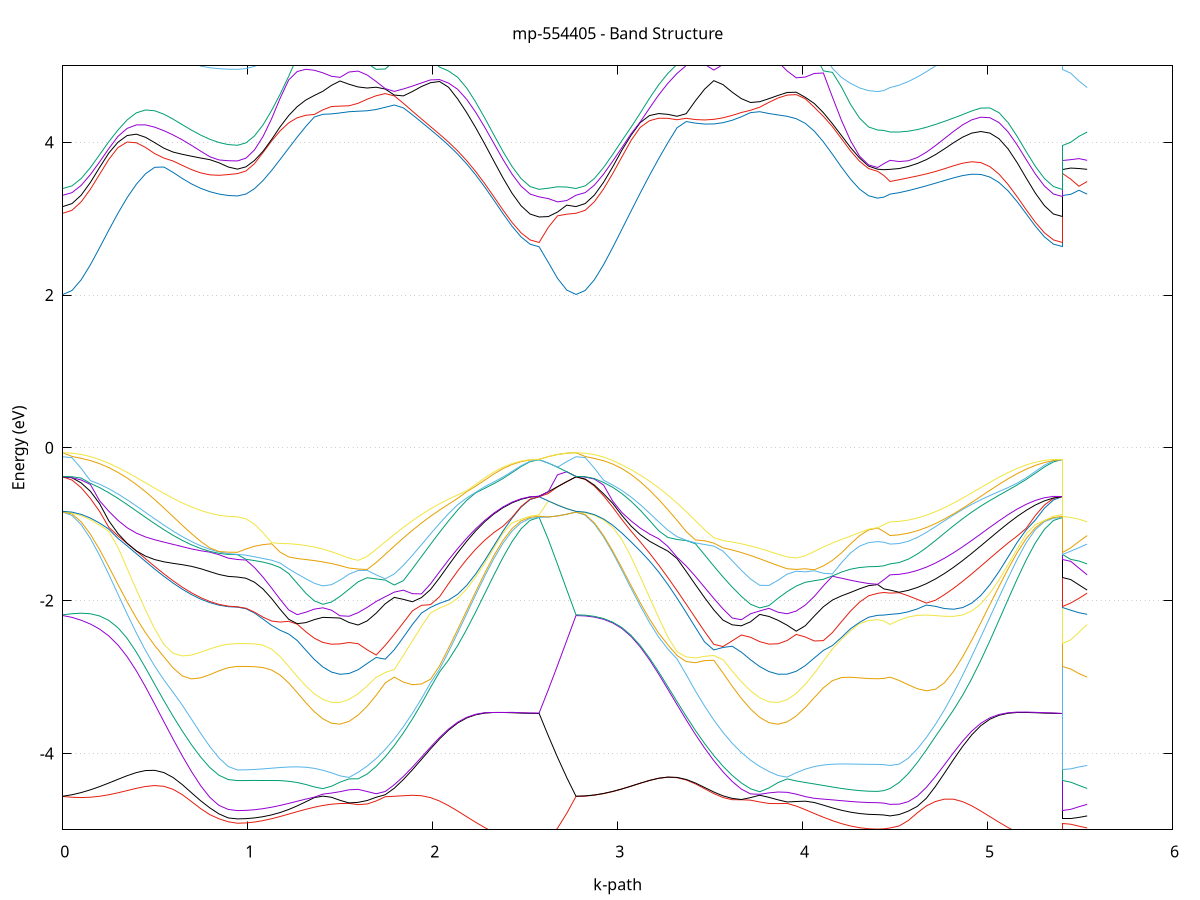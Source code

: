 set title 'mp-554405 - Band Structure'
set xlabel 'k-path'
set ylabel 'Energy (eV)'
set grid y
set yrange [-5:5]
set terminal png size 800,600
set output 'mp-554405_bands_gnuplot.png'
plot '-' using 1:2 with lines notitle, '-' using 1:2 with lines notitle, '-' using 1:2 with lines notitle, '-' using 1:2 with lines notitle, '-' using 1:2 with lines notitle, '-' using 1:2 with lines notitle, '-' using 1:2 with lines notitle, '-' using 1:2 with lines notitle, '-' using 1:2 with lines notitle, '-' using 1:2 with lines notitle, '-' using 1:2 with lines notitle, '-' using 1:2 with lines notitle, '-' using 1:2 with lines notitle, '-' using 1:2 with lines notitle, '-' using 1:2 with lines notitle, '-' using 1:2 with lines notitle, '-' using 1:2 with lines notitle, '-' using 1:2 with lines notitle, '-' using 1:2 with lines notitle, '-' using 1:2 with lines notitle, '-' using 1:2 with lines notitle, '-' using 1:2 with lines notitle, '-' using 1:2 with lines notitle, '-' using 1:2 with lines notitle, '-' using 1:2 with lines notitle, '-' using 1:2 with lines notitle, '-' using 1:2 with lines notitle, '-' using 1:2 with lines notitle, '-' using 1:2 with lines notitle, '-' using 1:2 with lines notitle, '-' using 1:2 with lines notitle, '-' using 1:2 with lines notitle, '-' using 1:2 with lines notitle, '-' using 1:2 with lines notitle, '-' using 1:2 with lines notitle, '-' using 1:2 with lines notitle, '-' using 1:2 with lines notitle, '-' using 1:2 with lines notitle, '-' using 1:2 with lines notitle, '-' using 1:2 with lines notitle, '-' using 1:2 with lines notitle, '-' using 1:2 with lines notitle, '-' using 1:2 with lines notitle, '-' using 1:2 with lines notitle, '-' using 1:2 with lines notitle, '-' using 1:2 with lines notitle, '-' using 1:2 with lines notitle, '-' using 1:2 with lines notitle, '-' using 1:2 with lines notitle, '-' using 1:2 with lines notitle, '-' using 1:2 with lines notitle, '-' using 1:2 with lines notitle, '-' using 1:2 with lines notitle, '-' using 1:2 with lines notitle, '-' using 1:2 with lines notitle, '-' using 1:2 with lines notitle, '-' using 1:2 with lines notitle, '-' using 1:2 with lines notitle, '-' using 1:2 with lines notitle, '-' using 1:2 with lines notitle, '-' using 1:2 with lines notitle, '-' using 1:2 with lines notitle, '-' using 1:2 with lines notitle, '-' using 1:2 with lines notitle, '-' using 1:2 with lines notitle, '-' using 1:2 with lines notitle, '-' using 1:2 with lines notitle, '-' using 1:2 with lines notitle, '-' using 1:2 with lines notitle, '-' using 1:2 with lines notitle, '-' using 1:2 with lines notitle, '-' using 1:2 with lines notitle, '-' using 1:2 with lines notitle, '-' using 1:2 with lines notitle, '-' using 1:2 with lines notitle, '-' using 1:2 with lines notitle, '-' using 1:2 with lines notitle, '-' using 1:2 with lines notitle, '-' using 1:2 with lines notitle, '-' using 1:2 with lines notitle, '-' using 1:2 with lines notitle, '-' using 1:2 with lines notitle, '-' using 1:2 with lines notitle, '-' using 1:2 with lines notitle
0.000000 -13.037161
0.049691 -13.032661
0.099383 -13.019061
0.149074 -12.996761
0.198765 -12.965761
0.248456 -12.926861
0.298148 -12.880361
0.347839 -12.827061
0.397530 -12.767861
0.447221 -12.703861
0.496913 -12.636061
0.546604 -12.566061
0.596295 -12.495361
0.645986 -12.425761
0.695678 -12.359161
0.745369 -12.297861
0.795060 -12.244661
0.844752 -12.202661
0.894443 -12.175161
0.944134 -12.165661
0.944134 -12.165661
0.990348 -12.163361
1.036562 -12.156661
1.082777 -12.145661
1.128991 -12.130661
1.175205 -12.111961
1.221419 -12.090261
1.267633 -12.065961
1.313848 -12.039861
1.360062 -12.012761
1.406276 -11.985561
1.452490 -11.959261
1.498704 -11.944061
1.498704 -11.944061
1.547644 -11.968361
1.596583 -12.000461
1.645522 -12.039061
1.694461 -12.084261
1.743401 -12.135361
1.792340 -12.192061
1.841279 -12.253261
1.890218 -12.318061
1.939158 -12.385261
1.988097 -12.453661
2.037036 -12.521861
2.085975 -12.588661
2.134915 -12.652961
2.183854 -12.713561
2.232793 -12.769361
2.281732 -12.819661
2.330672 -12.863461
2.379611 -12.900161
2.428550 -12.929361
2.477489 -12.950461
2.526429 -12.963261
2.575368 -12.967461
2.575368 -12.967461
2.625201 -12.995961
2.675034 -13.018761
2.724867 -13.032561
2.774701 -13.037161
2.774701 -13.037161
2.824378 -13.032661
2.874055 -13.019161
2.923733 -12.996761
2.973410 -12.965861
3.023088 -12.926861
3.072765 -12.880361
3.122442 -12.826961
3.172120 -12.767661
3.221797 -12.703161
3.271474 -12.634761
3.321152 -12.563461
3.370829 -12.490561
3.420506 -12.417461
3.470184 -12.345461
3.519861 -12.275861
3.569539 -12.209861
3.619216 -12.148661
3.668893 -12.093061
3.718571 -12.043861
3.768248 -12.001361
3.817925 -11.965861
3.867603 -11.942961
3.867603 -11.942961
3.916542 -11.963061
3.965481 -11.987661
4.014420 -12.013161
4.063360 -12.038361
4.112299 -12.062261
4.161238 -12.084061
4.210177 -12.102961
4.259117 -12.118361
4.308056 -12.129661
4.356995 -12.136661
4.405934 -12.138961
4.405934 -12.138961
4.439486 -12.144561
4.473037 -12.151761
4.473037 -12.151761
4.522111 -12.160661
4.571186 -12.185861
4.620261 -12.224561
4.669335 -12.273561
4.718410 -12.330161
4.767485 -12.391861
4.816559 -12.456761
4.865634 -12.522961
4.914708 -12.588561
4.963783 -12.652261
5.012858 -12.712661
5.061932 -12.768561
5.111007 -12.818861
5.160082 -12.862861
5.209156 -12.899861
5.258231 -12.929161
5.307306 -12.950361
5.356380 -12.963161
5.405455 -12.967461
5.405455 -12.165661
5.449861 -12.164061
5.494267 -12.159361
5.538674 -12.151761
e
0.000000 -12.766461
0.049691 -12.764961
0.099383 -12.756961
0.149074 -12.741161
0.198765 -12.717761
0.248456 -12.687061
0.298148 -12.649661
0.347839 -12.606261
0.397530 -12.557561
0.447221 -12.504661
0.496913 -12.448661
0.546604 -12.390861
0.596295 -12.332561
0.645986 -12.275461
0.695678 -12.221161
0.745369 -12.171461
0.795060 -12.128261
0.844752 -12.093561
0.894443 -12.069361
0.944134 -12.058761
0.944134 -12.058761
0.990348 -12.057161
1.036562 -12.052461
1.082777 -12.044761
1.128991 -12.034561
1.175205 -12.022061
1.221419 -12.007961
1.267633 -11.992761
1.313848 -11.977161
1.360062 -11.962161
1.406276 -11.948461
1.452490 -11.937361
1.498704 -11.939861
1.498704 -11.939861
1.547644 -11.962961
1.596583 -11.994561
1.645522 -12.032961
1.694461 -12.077861
1.743401 -12.128961
1.792340 -12.185461
1.841279 -12.246661
1.890218 -12.311461
1.939158 -12.378661
1.988097 -12.446961
2.037036 -12.515261
2.085975 -12.582161
2.134915 -12.646461
2.183854 -12.707061
2.232793 -12.762961
2.281732 -12.813261
2.330672 -12.857061
2.379611 -12.893861
2.428550 -12.922961
2.477489 -12.944161
2.526429 -12.956961
2.575368 -12.961161
2.575368 -12.961161
2.625201 -12.924561
2.675034 -12.877461
2.724867 -12.823661
2.774701 -12.766461
2.774701 -12.766461
2.824378 -12.762461
2.874055 -12.750361
2.923733 -12.730561
2.973410 -12.703161
3.023088 -12.668861
3.072765 -12.628061
3.122442 -12.581661
3.172120 -12.530561
3.221797 -12.475561
3.271474 -12.417861
3.321152 -12.358761
3.370829 -12.299461
3.420506 -12.241261
3.470184 -12.185461
3.519861 -12.133261
3.569539 -12.085761
3.619216 -12.043661
3.668893 -12.007861
3.718571 -11.978561
3.768248 -11.955861
3.817925 -11.939761
3.867603 -11.938361
3.867603 -11.938361
3.916542 -11.957861
3.965481 -11.981861
4.014420 -12.006961
4.063360 -12.031761
4.112299 -12.055361
4.161238 -12.076961
4.210177 -12.095661
4.259117 -12.110861
4.308056 -12.122061
4.356995 -12.128961
4.405934 -12.131261
4.405934 -12.131261
4.439486 -12.124561
4.473037 -12.114161
4.473037 -12.114161
4.522111 -12.131161
4.571186 -12.162461
4.620261 -12.205661
4.669335 -12.258061
4.718410 -12.317361
4.767485 -12.381161
4.816559 -12.447561
4.865634 -12.514761
4.914708 -12.581161
4.963783 -12.645361
5.012858 -12.705961
5.061932 -12.761961
5.111007 -12.812461
5.160082 -12.856561
5.209156 -12.893461
5.258231 -12.922761
5.307306 -12.944061
5.356380 -12.956861
5.405455 -12.961161
5.405455 -12.058761
5.449861 -12.077361
5.494267 -12.096561
5.538674 -12.114161
e
0.000000 -12.761661
0.049691 -12.755061
0.099383 -12.739061
0.149074 -12.715161
0.198765 -12.683961
0.248456 -12.646161
0.298148 -12.602261
0.347839 -12.553161
0.397530 -12.500061
0.447221 -12.443861
0.496913 -12.386061
0.546604 -12.328161
0.596295 -12.271561
0.645986 -12.218061
0.695678 -12.169461
0.745369 -12.127361
0.795060 -12.093461
0.844752 -12.069361
0.894443 -12.056561
0.944134 -12.054561
0.944134 -12.054561
0.990348 -12.053061
1.036562 -12.048361
1.082777 -12.040761
1.128991 -12.030661
1.175205 -12.018261
1.221419 -12.004261
1.267633 -11.989161
1.313848 -11.973761
1.360062 -11.958761
1.406276 -11.945161
1.452490 -11.934161
1.498704 -11.932361
1.498704 -11.932361
1.547644 -11.922761
1.596583 -11.922561
1.645522 -11.928161
1.694461 -11.939761
1.743401 -11.957661
1.792340 -11.981561
1.841279 -12.011161
1.890218 -12.045861
1.939158 -12.084761
1.988097 -12.126861
2.037036 -12.170961
2.085975 -12.216061
2.134915 -12.260861
2.183854 -12.304261
2.232793 -12.345161
2.281732 -12.382661
2.330672 -12.415861
2.379611 -12.444061
2.428550 -12.466561
2.477489 -12.483061
2.526429 -12.493061
2.575368 -12.496361
2.575368 -12.496361
2.625201 -12.563261
2.675034 -12.632461
2.724867 -12.699861
2.774701 -12.761661
2.774701 -12.761661
2.824378 -12.757561
2.874055 -12.745561
2.923733 -12.725661
2.973410 -12.698361
3.023088 -12.663961
3.072765 -12.623161
3.122442 -12.576761
3.172120 -12.525561
3.221797 -12.470561
3.271474 -12.412961
3.321152 -12.353861
3.370829 -12.294561
3.420506 -12.236361
3.470184 -12.180661
3.519861 -12.128461
3.569539 -12.081061
3.619216 -12.039161
3.668893 -12.003461
3.718571 -11.974361
3.768248 -11.951961
3.817925 -11.936261
3.867603 -11.933461
3.867603 -11.933461
3.916542 -11.923561
3.965481 -11.922261
4.014420 -11.924561
4.063360 -11.929261
4.112299 -11.935461
4.161238 -11.942361
4.210177 -11.949061
4.259117 -11.955061
4.308056 -11.959661
4.356995 -11.962661
4.405934 -11.963661
4.405934 -11.963661
4.439486 -11.977061
4.473037 -11.991961
4.473037 -11.991961
4.522111 -11.990261
4.571186 -11.996561
4.620261 -12.010661
4.669335 -12.032261
4.718410 -12.060461
4.767485 -12.094461
4.816559 -12.132861
4.865634 -12.174361
4.914708 -12.217661
4.963783 -12.261361
5.012858 -12.304161
5.061932 -12.344761
5.111007 -12.382261
5.160082 -12.415461
5.209156 -12.443761
5.258231 -12.466461
5.307306 -12.482961
5.356380 -12.493061
5.405455 -12.496361
5.405455 -12.054561
5.449861 -12.035161
5.494267 -12.013561
5.538674 -11.991961
e
0.000000 -12.255561
0.049691 -12.254261
0.099383 -12.248761
0.149074 -12.237961
0.198765 -12.222061
0.248456 -12.201461
0.298148 -12.176861
0.347839 -12.148761
0.397530 -12.118061
0.447221 -12.085861
0.496913 -12.053061
0.546604 -12.021061
0.596295 -11.990761
0.645986 -11.963461
0.695678 -11.940161
0.745369 -11.921461
0.795060 -11.907761
0.844752 -11.898761
0.894443 -11.893561
0.944134 -11.891361
0.944134 -11.891361
0.990348 -11.891161
1.036562 -11.890261
1.082777 -11.889161
1.128991 -11.887961
1.175205 -11.887061
1.221419 -11.887061
1.267633 -11.888561
1.313848 -11.892261
1.360062 -11.898661
1.406276 -11.908561
1.452490 -11.922261
1.498704 -11.926461
1.498704 -11.926461
1.547644 -11.919761
1.596583 -11.919061
1.645522 -11.924461
1.694461 -11.935861
1.743401 -11.953561
1.792340 -11.977261
1.841279 -12.006761
1.890218 -12.041261
1.939158 -12.080061
1.988097 -12.122061
2.037036 -12.166161
2.085975 -12.211161
2.134915 -12.255961
2.183854 -12.299361
2.232793 -12.340361
2.281732 -12.377861
2.330672 -12.411061
2.379611 -12.439261
2.428550 -12.461761
2.477489 -12.478261
2.526429 -12.488261
2.575368 -12.491561
2.575368 -12.491561
2.625201 -12.426361
2.675034 -12.362361
2.724867 -12.303961
2.774701 -12.255561
2.774701 -12.255561
2.824378 -12.252661
2.874055 -12.244261
2.923733 -12.230361
2.973410 -12.211561
3.023088 -12.188161
3.072765 -12.160961
3.122442 -12.130661
3.172120 -12.098261
3.221797 -12.064661
3.271474 -12.031061
3.321152 -11.998561
3.370829 -11.968261
3.420506 -11.941361
3.470184 -11.918661
3.519861 -11.901161
3.569539 -11.889361
3.619216 -11.883561
3.668893 -11.883961
3.718571 -11.890361
3.768248 -11.902161
3.817925 -11.918461
3.867603 -11.927161
3.867603 -11.927161
3.916542 -11.920861
3.965481 -11.919461
4.014420 -11.921861
4.063360 -11.926661
4.112299 -11.932961
4.161238 -11.939961
4.210177 -11.946761
4.259117 -11.952761
4.308056 -11.957361
4.356995 -11.960361
4.405934 -11.961361
4.405934 -11.961361
4.439486 -11.948561
4.473037 -11.935461
4.473037 -11.935461
4.522111 -11.944761
4.571186 -11.959461
4.620261 -11.980261
4.669335 -12.007361
4.718410 -12.040261
4.767485 -12.078161
4.816559 -12.119861
4.865634 -12.163961
4.914708 -12.209261
4.963783 -12.254461
5.012858 -12.298161
5.061932 -12.339461
5.111007 -12.377161
5.160082 -12.410561
5.209156 -12.438961
5.258231 -12.461561
5.307306 -12.478161
5.356380 -12.488161
5.405455 -12.491561
5.405455 -11.891361
5.449861 -11.902661
5.494267 -11.917961
5.538674 -11.935461
e
0.000000 -12.250261
0.049691 -12.245861
0.099383 -12.234761
0.149074 -12.218161
0.198765 -12.196761
0.248456 -12.171161
0.298148 -12.142061
0.347839 -12.110361
0.397530 -12.077061
0.447221 -12.043261
0.496913 -12.010161
0.546604 -11.979061
0.596295 -11.950961
0.645986 -11.927261
0.695678 -11.908561
0.745369 -11.895561
0.795060 -11.888161
0.844752 -11.885561
0.894443 -11.886061
0.944134 -11.887061
0.944134 -11.887061
0.990348 -11.886761
1.036562 -11.885861
1.082777 -11.884661
1.128991 -11.883261
1.175205 -11.882261
1.221419 -11.882161
1.267633 -11.883361
1.313848 -11.886761
1.360062 -11.892861
1.406276 -11.902261
1.452490 -11.914761
1.498704 -11.920161
1.498704 -11.920161
1.547644 -11.906161
1.596583 -11.886761
1.645522 -11.870861
1.694461 -11.860061
1.743401 -11.854761
1.792340 -11.855261
1.841279 -11.861561
1.890218 -11.873261
1.939158 -11.890061
1.988097 -11.910961
2.037036 -11.935361
2.085975 -11.962061
2.134915 -11.990161
2.183854 -12.018461
2.232793 -12.046161
2.281732 -12.072161
2.330672 -12.095661
2.379611 -12.115961
2.428550 -12.132461
2.477489 -12.144461
2.526429 -12.151861
2.575368 -12.154361
2.575368 -12.154361
2.625201 -12.160861
2.675034 -12.179961
2.724867 -12.211061
2.774701 -12.250261
2.774701 -12.250261
2.824378 -12.247361
2.874055 -12.238961
2.923733 -12.225061
2.973410 -12.206261
3.023088 -12.182861
3.072765 -12.155661
3.122442 -12.125361
3.172120 -12.092961
3.221797 -12.059461
3.271474 -12.025861
3.321152 -11.993361
3.370829 -11.963161
3.420506 -11.936161
3.470184 -11.913561
3.519861 -11.895961
3.569539 -11.884161
3.619216 -11.878361
3.668893 -11.878661
3.718571 -11.884761
3.768248 -11.896161
3.817925 -11.911461
3.867603 -11.920661
3.867603 -11.920661
3.916542 -11.909761
3.965481 -11.893761
4.014420 -11.881461
4.063360 -11.872761
4.112299 -11.867261
4.161238 -11.864061
4.210177 -11.862461
4.259117 -11.861861
4.308056 -11.861861
4.356995 -11.861961
4.405934 -11.862061
4.405934 -11.862061
4.439486 -11.862761
4.473037 -11.864861
4.473037 -11.864861
4.522111 -11.863161
4.571186 -11.861861
4.620261 -11.862961
4.669335 -11.868161
4.718410 -11.878161
4.767485 -11.893261
4.816559 -11.912861
4.865634 -11.936161
4.914708 -11.962261
4.963783 -11.989961
5.012858 -12.018161
5.061932 -12.045761
5.111007 -12.071861
5.160082 -12.095461
5.209156 -12.115761
5.258231 -12.132261
5.307306 -12.144461
5.356380 -12.151861
5.405455 -12.154361
5.405455 -11.887061
5.449861 -11.878261
5.494267 -11.870261
5.538674 -11.864861
e
0.000000 -6.326461
0.049691 -6.325961
0.099383 -6.324961
0.149074 -6.325661
0.198765 -6.328961
0.248456 -6.332361
0.298148 -6.335161
0.347839 -6.337261
0.397530 -6.338461
0.447221 -6.338561
0.496913 -6.337661
0.546604 -6.335961
0.596295 -6.333661
0.645986 -6.331161
0.695678 -6.328861
0.745369 -6.326961
0.795060 -6.325561
0.844752 -6.324661
0.894443 -6.324161
0.944134 -6.323961
0.944134 -6.323961
0.990348 -6.322261
1.036562 -6.317361
1.082777 -6.309461
1.128991 -6.299161
1.175205 -6.287461
1.221419 -6.276961
1.267633 -6.274261
1.313848 -6.274461
1.360062 -6.275261
1.406276 -6.276061
1.452490 -6.276361
1.498704 -6.276161
1.498704 -6.276161
1.547644 -6.275161
1.596583 -6.273661
1.645522 -6.271461
1.694461 -6.268961
1.743401 -6.266261
1.792340 -6.263661
1.841279 -6.261761
1.890218 -6.263361
1.939158 -6.268261
1.988097 -6.281161
2.037036 -6.295761
2.085975 -6.308061
2.134915 -6.317661
2.183854 -6.324361
2.232793 -6.328561
2.281732 -6.330761
2.330672 -6.331361
2.379611 -6.331061
2.428550 -6.330661
2.477489 -6.330561
2.526429 -6.330661
2.575368 -6.330661
2.575368 -6.330661
2.625201 -6.330261
2.675034 -6.328961
2.724867 -6.327261
2.774701 -6.326461
2.774701 -6.326461
2.824378 -6.325961
2.874055 -6.324961
2.923733 -6.324361
2.973410 -6.325261
3.023088 -6.326761
3.072765 -6.327061
3.122442 -6.325761
3.172120 -6.322661
3.221797 -6.317361
3.271474 -6.309961
3.321152 -6.300561
3.370829 -6.289661
3.420506 -6.278461
3.470184 -6.271061
3.519861 -6.270261
3.569539 -6.271361
3.619216 -6.272761
3.668893 -6.274161
3.718571 -6.275361
3.768248 -6.276061
3.817925 -6.276361
3.867603 -6.276161
3.867603 -6.276161
3.916542 -6.275561
3.965481 -6.274761
4.014420 -6.274261
4.063360 -6.274861
4.112299 -6.277361
4.161238 -6.282661
4.210177 -6.290261
4.259117 -6.298661
4.308056 -6.306161
4.356995 -6.311161
4.405934 -6.312861
4.405934 -6.312861
4.439486 -6.313961
4.473037 -6.316561
4.473037 -6.316561
4.522111 -6.316561
4.571186 -6.316961
4.620261 -6.317861
4.669335 -6.319261
4.718410 -6.321361
4.767485 -6.324061
4.816559 -6.327261
4.865634 -6.330461
4.914708 -6.333261
4.963783 -6.335061
5.012858 -6.335961
5.061932 -6.335861
5.111007 -6.335061
5.160082 -6.333761
5.209156 -6.332161
5.258231 -6.330961
5.307306 -6.330561
5.356380 -6.330661
5.405455 -6.330661
5.405455 -6.323961
5.449861 -6.323061
5.494267 -6.320361
5.538674 -6.316561
e
0.000000 -6.318761
0.049691 -6.319261
0.099383 -6.321261
0.149074 -6.322961
0.198765 -6.323061
0.248456 -6.323361
0.298148 -6.323361
0.347839 -6.323061
0.397530 -6.321861
0.447221 -6.319861
0.496913 -6.316961
0.546604 -6.313361
0.596295 -6.309661
0.645986 -6.306161
0.695678 -6.303261
0.745369 -6.301061
0.795060 -6.299561
0.844752 -6.298561
0.894443 -6.298061
0.944134 -6.297861
0.944134 -6.297861
0.990348 -6.296561
1.036562 -6.293061
1.082777 -6.287761
1.128991 -6.281861
1.175205 -6.276761
1.221419 -6.271861
1.267633 -6.261661
1.313848 -6.251661
1.360062 -6.244361
1.406276 -6.240061
1.452490 -6.238361
1.498704 -6.238361
1.498704 -6.238361
1.547644 -6.239661
1.596583 -6.241861
1.645522 -6.244661
1.694461 -6.247861
1.743401 -6.251261
1.792340 -6.254861
1.841279 -6.258361
1.890218 -6.259561
1.939158 -6.263461
1.988097 -6.275061
2.037036 -6.290961
2.085975 -6.304161
2.134915 -6.314161
2.183854 -6.321061
2.232793 -6.325461
2.281732 -6.327961
2.330672 -6.328961
2.379611 -6.329061
2.428550 -6.328161
2.477489 -6.326461
2.526429 -6.324361
2.575368 -6.323161
2.575368 -6.323161
2.625201 -6.322861
2.675034 -6.321761
2.724867 -6.319261
2.774701 -6.318761
2.774701 -6.318761
2.824378 -6.319261
2.874055 -6.320761
2.923733 -6.323061
2.973410 -6.324661
3.023088 -6.325061
3.072765 -6.324561
3.122442 -6.322461
3.172120 -6.318361
3.221797 -6.311861
3.271474 -6.302961
3.321152 -6.291861
3.370829 -6.279161
3.420506 -6.267061
3.470184 -6.260761
3.519861 -6.250261
3.569539 -6.240161
3.619216 -6.237361
3.668893 -6.237361
3.718571 -6.237661
3.768248 -6.237861
3.817925 -6.238061
3.867603 -6.238261
3.867603 -6.238261
3.916542 -6.238361
3.965481 -6.238661
4.014420 -6.239461
4.063360 -6.241461
4.112299 -6.246061
4.161238 -6.256361
4.210177 -6.269361
4.259117 -6.280761
4.308056 -6.289461
4.356995 -6.294761
4.405934 -6.296561
4.405934 -6.296561
4.439486 -6.296961
4.473037 -6.297461
4.473037 -6.297461
4.522111 -6.297861
4.571186 -6.298661
4.620261 -6.299961
4.669335 -6.301961
4.718410 -6.304661
4.767485 -6.308061
4.816559 -6.312061
4.865634 -6.316261
4.914708 -6.320261
4.963783 -6.323561
5.012858 -6.325961
5.061932 -6.327561
5.111007 -6.328361
5.160082 -6.328761
5.209156 -6.328761
5.258231 -6.328061
5.307306 -6.326461
5.356380 -6.324361
5.405455 -6.323161
5.405455 -6.297861
5.449861 -6.297861
5.494267 -6.297761
5.538674 -6.297461
e
0.000000 -6.318761
0.049691 -6.317861
0.099383 -6.316661
0.149074 -6.316661
0.198765 -6.316661
0.248456 -6.316461
0.298148 -6.315661
0.347839 -6.313861
0.397530 -6.311061
0.447221 -6.307161
0.496913 -6.302161
0.546604 -6.296161
0.596295 -6.289161
0.645986 -6.281561
0.695678 -6.273761
0.745369 -6.266361
0.795060 -6.260061
0.844752 -6.255361
0.894443 -6.252661
0.944134 -6.251761
0.944134 -6.251761
0.990348 -6.250461
1.036562 -6.246761
1.082777 -6.241261
1.128991 -6.234761
1.175205 -6.227861
1.221419 -6.220361
1.267633 -6.212661
1.313848 -6.205561
1.360062 -6.198961
1.406276 -6.192161
1.452490 -6.185361
1.498704 -6.184061
1.498704 -6.184061
1.547644 -6.190561
1.596583 -6.197361
1.645522 -6.204261
1.694461 -6.211161
1.743401 -6.217861
1.792340 -6.224461
1.841279 -6.232561
1.890218 -6.246961
1.939158 -6.260061
1.988097 -6.269461
2.037036 -6.273961
2.085975 -6.277961
2.134915 -6.281661
2.183854 -6.285161
2.232793 -6.288761
2.281732 -6.292761
2.330672 -6.297661
2.379611 -6.303261
2.428550 -6.308561
2.477489 -6.312861
2.526429 -6.315661
2.575368 -6.316561
2.575368 -6.316561
2.625201 -6.316961
2.675034 -6.317861
2.724867 -6.318561
2.774701 -6.318761
2.774701 -6.318761
2.824378 -6.317861
2.874055 -6.317361
2.923733 -6.318161
2.973410 -6.318661
3.023088 -6.318661
3.072765 -6.317661
3.122442 -6.315061
3.172120 -6.310161
3.221797 -6.302261
3.271474 -6.290561
3.321152 -6.274761
3.370829 -6.264861
3.420506 -6.262161
3.470184 -6.250361
3.519861 -6.237261
3.569539 -6.233861
3.619216 -6.225261
3.668893 -6.214261
3.718571 -6.203361
3.768248 -6.192961
3.817925 -6.184561
3.867603 -6.186361
3.867603 -6.186361
3.916542 -6.193761
3.965481 -6.203161
4.014420 -6.214161
4.063360 -6.226861
4.112299 -6.240361
4.161238 -6.251261
4.210177 -6.260361
4.259117 -6.269361
4.308056 -6.276761
4.356995 -6.281561
4.405934 -6.283161
4.405934 -6.283161
4.439486 -6.280861
4.473037 -6.275061
4.473037 -6.275061
4.522111 -6.274361
4.571186 -6.274461
4.620261 -6.275361
4.669335 -6.277061
4.718410 -6.279461
4.767485 -6.282261
4.816559 -6.285061
4.865634 -6.287361
4.914708 -6.289061
4.963783 -6.290161
5.012858 -6.290761
5.061932 -6.291361
5.111007 -6.292661
5.160082 -6.295661
5.209156 -6.301961
5.258231 -6.308161
5.307306 -6.312761
5.356380 -6.315561
5.405455 -6.316561
5.405455 -6.251761
5.449861 -6.256261
5.494267 -6.265461
5.538674 -6.275061
e
0.000000 -6.315661
0.049691 -6.316161
0.099383 -6.315061
0.149074 -6.310561
0.198765 -6.306361
0.248456 -6.300461
0.298148 -6.293261
0.347839 -6.285561
0.397530 -6.277961
0.447221 -6.270561
0.496913 -6.263161
0.546604 -6.255561
0.596295 -6.248061
0.645986 -6.242761
0.695678 -6.239161
0.745369 -6.236261
0.795060 -6.233461
0.844752 -6.230861
0.894443 -6.228961
0.944134 -6.228261
0.944134 -6.228261
0.990348 -6.226561
1.036562 -6.221961
1.082777 -6.217861
1.128991 -6.214361
1.175205 -6.208461
1.221419 -6.200761
1.267633 -6.192361
1.313848 -6.183861
1.360062 -6.175761
1.406276 -6.174061
1.452490 -6.178561
1.498704 -6.178661
1.498704 -6.178661
1.547644 -6.172261
1.596583 -6.168261
1.645522 -6.177561
1.694461 -6.189461
1.743401 -6.202261
1.792340 -6.215661
1.841279 -6.228161
1.890218 -6.237361
1.939158 -6.252861
1.988097 -6.259161
2.037036 -6.262661
2.085975 -6.266761
2.134915 -6.270961
2.183854 -6.274961
2.232793 -6.279161
2.281732 -6.285461
2.330672 -6.292661
2.379611 -6.299461
2.428550 -6.305561
2.477489 -6.310661
2.526429 -6.314761
2.575368 -6.316561
2.575368 -6.316561
2.625201 -6.316961
2.675034 -6.317861
2.724867 -6.318461
2.774701 -6.315661
2.774701 -6.315661
2.824378 -6.316161
2.874055 -6.314861
2.923733 -6.310961
2.973410 -6.306661
3.023088 -6.300561
3.072765 -6.293061
3.122442 -6.284861
3.172120 -6.277561
3.221797 -6.272261
3.271474 -6.268461
3.321152 -6.266161
3.370829 -6.255661
3.420506 -6.239961
3.470184 -6.236061
3.519861 -6.235061
3.569539 -6.224261
3.619216 -6.212261
3.668893 -6.200961
3.718571 -6.190461
3.768248 -6.181561
3.817925 -6.178061
3.867603 -6.173561
3.867603 -6.173561
3.916542 -6.168361
3.965481 -6.168661
4.014420 -6.177661
4.063360 -6.188261
4.112299 -6.197261
4.161238 -6.203361
4.210177 -6.206561
4.259117 -6.208161
4.308056 -6.210261
4.356995 -6.212961
4.405934 -6.214061
4.405934 -6.214061
4.439486 -6.214661
4.473037 -6.216461
4.473037 -6.216461
4.522111 -6.218361
4.571186 -6.222061
4.620261 -6.227661
4.669335 -6.234661
4.718410 -6.242861
4.767485 -6.251261
4.816559 -6.259261
4.865634 -6.265961
4.914708 -6.271361
4.963783 -6.275661
5.012858 -6.279361
5.061932 -6.282761
5.111007 -6.286461
5.160082 -6.294461
5.209156 -6.300361
5.258231 -6.305761
5.307306 -6.310661
5.356380 -6.314661
5.405455 -6.316561
5.405455 -6.228261
5.449861 -6.225261
5.494267 -6.220261
5.538674 -6.216461
e
0.000000 -6.308961
0.049691 -6.309861
0.099383 -6.310961
0.149074 -6.310061
0.198765 -6.304461
0.248456 -6.297161
0.298148 -6.288861
0.347839 -6.279861
0.397530 -6.270561
0.447221 -6.261461
0.496913 -6.252761
0.546604 -6.244761
0.596295 -6.237761
0.645986 -6.231761
0.695678 -6.226761
0.745369 -6.222961
0.795060 -6.220061
0.844752 -6.218061
0.894443 -6.216861
0.944134 -6.216461
0.944134 -6.216461
0.990348 -6.216461
1.036562 -6.215761
1.082777 -6.210961
1.128991 -6.201361
1.175205 -6.190561
1.221419 -6.180061
1.267633 -6.170861
1.313848 -6.167761
1.360062 -6.169561
1.406276 -6.167561
1.452490 -6.162061
1.498704 -6.158761
1.498704 -6.158761
1.547644 -6.159161
1.596583 -6.165061
1.645522 -6.169561
1.694461 -6.179561
1.743401 -6.191361
1.792340 -6.204361
1.841279 -6.218761
1.890218 -6.232761
1.939158 -6.238861
1.988097 -6.243161
2.037036 -6.246961
2.085975 -6.251261
2.134915 -6.257161
2.183854 -6.266261
2.232793 -6.274461
2.281732 -6.281361
2.330672 -6.288761
2.379611 -6.294961
2.428550 -6.299661
2.477489 -6.302861
2.526429 -6.304661
2.575368 -6.305161
2.575368 -6.305161
2.625201 -6.304061
2.675034 -6.301361
2.724867 -6.300461
2.774701 -6.308961
2.774701 -6.308961
2.824378 -6.309961
2.874055 -6.311061
2.923733 -6.309561
2.973410 -6.304061
3.023088 -6.297161
3.072765 -6.289761
3.122442 -6.282061
3.172120 -6.273361
3.221797 -6.263161
3.271474 -6.251961
3.321152 -6.240161
3.370829 -6.233461
3.420506 -6.227161
3.470184 -6.213461
3.519861 -6.199661
3.569539 -6.186461
3.619216 -6.173461
3.668893 -6.163261
3.718571 -6.165761
3.768248 -6.169161
3.817925 -6.168661
3.867603 -6.164061
3.867603 -6.164061
3.916542 -6.162761
3.965481 -6.167161
4.014420 -6.174561
4.063360 -6.184161
4.112299 -6.192761
4.161238 -6.198261
4.210177 -6.200261
4.259117 -6.200361
4.308056 -6.201861
4.356995 -6.202961
4.405934 -6.203061
4.405934 -6.203061
4.439486 -6.205561
4.473037 -6.209161
4.473037 -6.209161
4.522111 -6.209361
4.571186 -6.210361
4.620261 -6.212361
4.669335 -6.215361
4.718410 -6.219461
4.767485 -6.224761
4.816559 -6.233361
4.865634 -6.240261
4.914708 -6.247561
4.963783 -6.256861
5.012858 -6.266661
5.061932 -6.276361
5.111007 -6.285761
5.160082 -6.290861
5.209156 -6.295661
5.258231 -6.299861
5.307306 -6.302861
5.356380 -6.304661
5.405455 -6.305161
5.405455 -6.216461
5.449861 -6.215661
5.494267 -6.213161
5.538674 -6.209161
e
0.000000 -6.295461
0.049691 -6.294361
0.099383 -6.291261
0.149074 -6.286061
0.198765 -6.279061
0.248456 -6.270561
0.298148 -6.260561
0.347839 -6.254761
0.397530 -6.250961
0.447221 -6.247861
0.496913 -6.244861
0.546604 -6.241361
0.596295 -6.235961
0.645986 -6.225861
0.695678 -6.211361
0.745369 -6.194361
0.795060 -6.176961
0.844752 -6.161661
0.894443 -6.157361
0.944134 -6.156561
0.944134 -6.156561
0.990348 -6.156961
1.036562 -6.157861
1.082777 -6.158861
1.128991 -6.159761
1.175205 -6.160661
1.221419 -6.161361
1.267633 -6.161461
1.313848 -6.155661
1.360062 -6.145561
1.406276 -6.138461
1.452490 -6.139161
1.498704 -6.144661
1.498704 -6.144661
1.547644 -6.152861
1.596583 -6.160061
1.645522 -6.160961
1.694461 -6.157961
1.743401 -6.156161
1.792340 -6.156161
1.841279 -6.159461
1.890218 -6.176261
1.939158 -6.198861
1.988097 -6.217261
2.037036 -6.232361
2.085975 -6.245161
2.134915 -6.256261
2.183854 -6.264561
2.232793 -6.273061
2.281732 -6.280061
2.330672 -6.285561
2.379611 -6.291561
2.428550 -6.297161
2.477489 -6.301461
2.526429 -6.304261
2.575368 -6.305161
2.575368 -6.305161
2.625201 -6.304061
2.675034 -6.301361
2.724867 -6.297761
2.774701 -6.295461
2.774701 -6.295461
2.824378 -6.294361
2.874055 -6.291161
2.923733 -6.286161
2.973410 -6.279661
3.023088 -6.272361
3.072765 -6.264561
3.122442 -6.256461
3.172120 -6.248961
3.221797 -6.242861
3.271474 -6.238161
3.321152 -6.234261
3.370829 -6.223961
3.420506 -6.204561
3.470184 -6.177261
3.519861 -6.165361
3.569539 -6.162261
3.619216 -6.161561
3.668893 -6.160261
3.718571 -6.147861
3.768248 -6.135861
3.817925 -6.132461
3.867603 -6.139961
3.867603 -6.139961
3.916542 -6.148261
3.965481 -6.154861
4.014420 -6.158461
4.063360 -6.163161
4.112299 -6.170261
4.161238 -6.179061
4.210177 -6.188161
4.259117 -6.195461
4.308056 -6.197161
4.356995 -6.196061
4.405934 -6.195461
4.405934 -6.195461
4.439486 -6.192261
4.473037 -6.186261
4.473037 -6.186261
4.522111 -6.187761
4.571186 -6.190161
4.620261 -6.193661
4.669335 -6.198861
4.718410 -6.213261
4.767485 -6.224661
4.816559 -6.231261
4.865634 -6.238961
4.914708 -6.246261
4.963783 -6.252161
5.012858 -6.258361
5.061932 -6.265161
5.111007 -6.274461
5.160082 -6.283161
5.209156 -6.290661
5.258231 -6.296861
5.307306 -6.301461
5.356380 -6.304261
5.405455 -6.305161
5.405455 -6.156561
5.449861 -6.165761
5.494267 -6.176561
5.538674 -6.186261
e
0.000000 -6.295461
0.049691 -6.293261
0.099383 -6.288261
0.149074 -6.282061
0.198765 -6.275261
0.248456 -6.267761
0.298148 -6.260261
0.347839 -6.249661
0.397530 -6.238061
0.447221 -6.226161
0.496913 -6.214361
0.546604 -6.203061
0.596295 -6.192561
0.645986 -6.183261
0.695678 -6.175161
0.745369 -6.168461
0.795060 -6.163261
0.844752 -6.159561
0.894443 -6.150861
0.944134 -6.150061
0.944134 -6.150061
0.990348 -6.150561
1.036562 -6.151861
1.082777 -6.153461
1.128991 -6.154661
1.175205 -6.154261
1.221419 -6.151461
1.267633 -6.146261
1.313848 -6.140561
1.360062 -6.135561
1.406276 -6.130161
1.452490 -6.122461
1.498704 -6.120361
1.498704 -6.120361
1.547644 -6.122361
1.596583 -6.122961
1.645522 -6.121861
1.694461 -6.120461
1.743401 -6.120161
1.792340 -6.125061
1.841279 -6.145861
1.890218 -6.167261
1.939158 -6.189361
1.988097 -6.208361
2.037036 -6.223961
2.085975 -6.237061
2.134915 -6.248261
2.183854 -6.257361
2.232793 -6.264861
2.281732 -6.270561
2.330672 -6.273161
2.379611 -6.273461
2.428550 -6.272561
2.477489 -6.271261
2.526429 -6.270161
2.575368 -6.269761
2.575368 -6.269761
2.625201 -6.273361
2.675034 -6.283661
2.724867 -6.297761
2.774701 -6.295461
2.774701 -6.295461
2.824378 -6.293161
2.874055 -6.287961
2.923733 -6.281261
2.973410 -6.273361
3.023088 -6.267061
3.072765 -6.260261
3.122442 -6.252961
3.172120 -6.244561
3.221797 -6.234461
3.271474 -6.222461
3.321152 -6.208361
3.370829 -6.192261
3.420506 -6.177861
3.470184 -6.167261
3.519861 -6.138561
3.569539 -6.119261
3.619216 -6.115661
3.668893 -6.116261
3.718571 -6.119461
3.768248 -6.124261
3.817925 -6.123261
3.867603 -6.124061
3.867603 -6.124061
3.916542 -6.128061
3.965481 -6.129161
4.014420 -6.127661
4.063360 -6.125261
4.112299 -6.123361
4.161238 -6.122661
4.210177 -6.124061
4.259117 -6.127961
4.308056 -6.133261
4.356995 -6.137661
4.405934 -6.139261
4.405934 -6.139261
4.439486 -6.140061
4.473037 -6.142061
4.473037 -6.142061
4.522111 -6.151461
4.571186 -6.166061
4.620261 -6.182661
4.669335 -6.198261
4.718410 -6.203861
4.767485 -6.210461
4.816559 -6.218161
4.865634 -6.226561
4.914708 -6.235761
4.963783 -6.245461
5.012858 -6.255361
5.061932 -6.264661
5.111007 -6.269961
5.160082 -6.273061
5.209156 -6.273561
5.258231 -6.272661
5.307306 -6.271361
5.356380 -6.270161
5.405455 -6.269761
5.405455 -6.150061
5.449861 -6.146161
5.494267 -6.144361
5.538674 -6.142061
e
0.000000 -6.287161
0.049691 -6.286061
0.099383 -6.282861
0.149074 -6.277661
0.198765 -6.270661
0.248456 -6.262461
0.298148 -6.254961
0.347839 -6.245561
0.397530 -6.233361
0.447221 -6.218261
0.496913 -6.206061
0.546604 -6.194961
0.596295 -6.184761
0.645986 -6.175661
0.695678 -6.167861
0.745369 -6.161461
0.795060 -6.156461
0.844752 -6.152861
0.894443 -6.150761
0.944134 -6.146861
0.944134 -6.146861
0.990348 -6.145061
1.036562 -6.139961
1.082777 -6.132561
1.128991 -6.124061
1.175205 -6.115861
1.221419 -6.109561
1.267633 -6.106361
1.313848 -6.106161
1.360062 -6.108361
1.406276 -6.111761
1.452490 -6.114661
1.498704 -6.112061
1.498704 -6.112061
1.547644 -6.106761
1.596583 -6.103661
1.645522 -6.102561
1.694461 -6.103561
1.743401 -6.107561
1.792340 -6.115961
1.841279 -6.133261
1.890218 -6.155061
1.939158 -6.164261
1.988097 -6.174361
2.037036 -6.190261
2.085975 -6.207761
2.134915 -6.223561
2.183854 -6.237361
2.232793 -6.248861
2.281732 -6.257561
2.330672 -6.263161
2.379611 -6.265561
2.428550 -6.265661
2.477489 -6.265361
2.526429 -6.268561
2.575368 -6.269761
2.575368 -6.269761
2.625201 -6.273361
2.675034 -6.278961
2.724867 -6.284261
2.774701 -6.287161
2.774701 -6.287161
2.824378 -6.286061
2.874055 -6.283061
2.923733 -6.278661
2.973410 -6.273261
3.023088 -6.263961
3.072765 -6.253161
3.122442 -6.241761
3.172120 -6.232361
3.221797 -6.223261
3.271474 -6.212761
3.321152 -6.200361
3.370829 -6.185761
3.420506 -6.168661
3.470184 -6.147761
3.519861 -6.126961
3.569539 -6.109661
3.619216 -6.105161
3.668893 -6.105161
3.718571 -6.107761
3.768248 -6.111961
3.817925 -6.116461
3.867603 -6.110561
3.867603 -6.110561
3.916542 -6.100961
3.965481 -6.093861
4.014420 -6.092261
4.063360 -6.093161
4.112299 -6.094461
4.161238 -6.095761
4.210177 -6.096761
4.259117 -6.097461
4.308056 -6.097861
4.356995 -6.097961
4.405934 -6.098061
4.405934 -6.098061
4.439486 -6.104961
4.473037 -6.114361
4.473037 -6.114361
4.522111 -6.114561
4.571186 -6.116761
4.620261 -6.120761
4.669335 -6.126661
4.718410 -6.134361
4.767485 -6.143761
4.816559 -6.154661
4.865634 -6.173861
4.914708 -6.196061
4.963783 -6.215861
5.012858 -6.232861
5.061932 -6.246661
5.111007 -6.256761
5.160082 -6.262761
5.209156 -6.265361
5.258231 -6.265461
5.307306 -6.265161
5.356380 -6.268561
5.405455 -6.269761
5.405455 -6.146861
5.449861 -6.140261
5.494267 -6.127461
5.538674 -6.114361
e
0.000000 -6.287161
0.049691 -6.285861
0.099383 -6.282161
0.149074 -6.276561
0.198765 -6.269661
0.248456 -6.261961
0.298148 -6.252061
0.347839 -6.241061
0.397530 -6.229461
0.447221 -6.217661
0.496913 -6.199961
0.546604 -6.178361
0.596295 -6.153661
0.645986 -6.127061
0.695678 -6.101061
0.745369 -6.080461
0.795060 -6.069861
0.844752 -6.066561
0.894443 -6.065561
0.944134 -6.065361
0.944134 -6.065361
0.990348 -6.063961
1.036562 -6.059961
1.082777 -6.054161
1.128991 -6.052861
1.175205 -6.053061
1.221419 -6.054061
1.267633 -6.056661
1.313848 -6.061461
1.360062 -6.067561
1.406276 -6.073861
1.452490 -6.079061
1.498704 -6.081861
1.498704 -6.081861
1.547644 -6.082061
1.596583 -6.080661
1.645522 -6.079861
1.694461 -6.081061
1.743401 -6.085061
1.792340 -6.101661
1.841279 -6.122561
1.890218 -6.131161
1.939158 -6.147061
1.988097 -6.166561
2.037036 -6.180761
2.085975 -6.191861
2.134915 -6.202261
2.183854 -6.212261
2.232793 -6.222461
2.281732 -6.232961
2.330672 -6.243061
2.379611 -6.252061
2.428550 -6.259561
2.477489 -6.264161
2.526429 -6.263061
2.575368 -6.262461
2.575368 -6.262461
2.625201 -6.259761
2.675034 -6.278961
2.724867 -6.284261
2.774701 -6.287161
2.774701 -6.287161
2.824378 -6.285861
2.874055 -6.282161
2.923733 -6.276161
2.973410 -6.268361
3.023088 -6.259361
3.072765 -6.249861
3.122442 -6.240261
3.172120 -6.228461
3.221797 -6.215761
3.271474 -6.203161
3.321152 -6.190861
3.370829 -6.177861
3.420506 -6.160861
3.470184 -6.137961
3.519861 -6.117361
3.569539 -6.099261
3.619216 -6.084161
3.668893 -6.077461
3.718571 -6.075561
3.768248 -6.076461
3.817925 -6.078861
3.867603 -6.081861
3.867603 -6.081861
3.916542 -6.084461
3.965481 -6.085261
4.014420 -6.082161
4.063360 -6.078861
4.112299 -6.078261
4.161238 -6.080861
4.210177 -6.085361
4.259117 -6.089261
4.308056 -6.091161
4.356995 -6.091761
4.405934 -6.091861
4.405934 -6.091861
4.439486 -6.085361
4.473037 -6.076861
4.473037 -6.076861
4.522111 -6.079361
4.571186 -6.083961
4.620261 -6.090761
4.669335 -6.099561
4.718410 -6.110261
4.767485 -6.126861
4.816559 -6.150261
4.865634 -6.166861
4.914708 -6.179761
4.963783 -6.193161
5.012858 -6.206561
5.061932 -6.219561
5.111007 -6.231661
5.160082 -6.242661
5.209156 -6.252061
5.258231 -6.259561
5.307306 -6.264361
5.356380 -6.263061
5.405455 -6.262461
5.405455 -6.065361
5.449861 -6.065361
5.494267 -6.066161
5.538674 -6.076861
e
0.000000 -6.246761
0.049691 -6.246561
0.099383 -6.245561
0.149074 -6.243861
0.198765 -6.240961
0.248456 -6.235961
0.298148 -6.228161
0.347839 -6.216861
0.397530 -6.202461
0.447221 -6.185361
0.496913 -6.165561
0.546604 -6.143461
0.596295 -6.119261
0.645986 -6.095861
0.695678 -6.082961
0.745369 -6.071961
0.795060 -6.063161
0.844752 -6.056761
0.894443 -6.052861
0.944134 -6.051561
0.944134 -6.051561
0.990348 -6.051561
1.036562 -6.051761
1.082777 -6.051661
1.128991 -6.047961
1.175205 -6.045061
1.221419 -6.041861
1.267633 -6.038261
1.313848 -6.034661
1.360062 -6.031561
1.406276 -6.028961
1.452490 -6.026961
1.498704 -6.025761
1.498704 -6.025761
1.547644 -6.025761
1.596583 -6.027861
1.645522 -6.033661
1.694461 -6.046561
1.743401 -6.070361
1.792340 -6.092361
1.841279 -6.104161
1.890218 -6.120461
1.939158 -6.136261
1.988097 -6.152261
2.037036 -6.168261
2.085975 -6.182361
2.134915 -6.194561
2.183854 -6.205361
2.232793 -6.215861
2.281732 -6.226161
2.330672 -6.235961
2.379611 -6.244761
2.428550 -6.252261
2.477489 -6.257761
2.526429 -6.261261
2.575368 -6.262461
2.575368 -6.262461
2.625201 -6.258961
2.675034 -6.253761
2.724867 -6.249061
2.774701 -6.246761
2.774701 -6.246761
2.824378 -6.246461
2.874055 -6.245461
2.923733 -6.243561
2.973410 -6.240761
3.023088 -6.236561
3.072765 -6.230661
3.122442 -6.222361
3.172120 -6.211461
3.221797 -6.198461
3.271474 -6.184061
3.321152 -6.169061
3.370829 -6.154161
3.420506 -6.140161
3.470184 -6.127761
3.519861 -6.110161
3.569539 -6.090161
3.619216 -6.061861
3.668893 -6.043061
3.718571 -6.034261
3.768248 -6.029661
3.817925 -6.027161
3.867603 -6.025861
3.867603 -6.025861
3.916542 -6.025061
3.965481 -6.024461
4.014420 -6.023861
4.063360 -6.023061
4.112299 -6.022561
4.161238 -6.029061
4.210177 -6.040561
4.259117 -6.050461
4.308056 -6.058061
4.356995 -6.062961
4.405934 -6.064661
4.405934 -6.064661
4.439486 -6.064661
4.473037 -6.064561
4.473037 -6.064561
4.522111 -6.060161
4.571186 -6.062761
4.620261 -6.073261
4.669335 -6.087961
4.718410 -6.105861
4.767485 -6.122461
4.816559 -6.136061
4.865634 -6.150561
4.914708 -6.165561
4.963783 -6.182361
5.012858 -6.197261
5.061932 -6.209661
5.111007 -6.222661
5.160082 -6.234161
5.209156 -6.244061
5.258231 -6.251961
5.307306 -6.257761
5.356380 -6.261261
5.405455 -6.262461
5.405455 -6.051561
5.449861 -6.056861
5.494267 -6.065161
5.538674 -6.064561
e
0.000000 -6.246761
0.049691 -6.245561
0.099383 -6.241761
0.149074 -6.235561
0.198765 -6.231361
0.248456 -6.225961
0.298148 -6.218161
0.347839 -6.207761
0.397530 -6.194361
0.447221 -6.178061
0.496913 -6.159061
0.546604 -6.137261
0.596295 -6.113161
0.645986 -6.093961
0.695678 -6.074561
0.745369 -6.063561
0.795060 -6.054861
0.844752 -6.048561
0.894443 -6.044661
0.944134 -6.043361
0.944134 -6.043361
0.990348 -6.045961
1.036562 -6.047261
1.082777 -6.046861
1.128991 -6.042361
1.175205 -6.032361
1.221419 -6.020161
1.267633 -6.006461
1.313848 -5.992561
1.360062 -5.980761
1.406276 -5.969861
1.452490 -5.961261
1.498704 -5.958061
1.498704 -5.958061
1.547644 -5.963261
1.596583 -5.976561
1.645522 -5.995561
1.694461 -6.021061
1.743401 -6.051861
1.792340 -6.080661
1.841279 -6.097961
1.890218 -6.112661
1.939158 -6.132461
1.988097 -6.147961
2.037036 -6.161361
2.085975 -6.174561
2.134915 -6.187661
2.183854 -6.199661
2.232793 -6.209561
2.281732 -6.217061
2.330672 -6.222761
2.379611 -6.226961
2.428550 -6.230061
2.477489 -6.231861
2.526429 -6.232761
2.575368 -6.232961
2.575368 -6.232961
2.625201 -6.258961
2.675034 -6.253661
2.724867 -6.249061
2.774701 -6.246761
2.774701 -6.246761
2.824378 -6.245561
2.874055 -6.241761
2.923733 -6.236061
2.973410 -6.232561
3.023088 -6.228161
3.072765 -6.222261
3.122442 -6.214561
3.172120 -6.204861
3.221797 -6.193261
3.271474 -6.179661
3.321152 -6.164661
3.370829 -6.148861
3.420506 -6.133261
3.470184 -6.119161
3.519861 -6.106361
3.569539 -6.079161
3.619216 -6.048161
3.668893 -6.020261
3.718571 -5.995861
3.768248 -5.975961
3.817925 -5.962761
3.867603 -5.958061
3.867603 -5.958061
3.916542 -5.962361
3.965481 -5.973561
4.014420 -5.987261
4.063360 -6.001261
4.112299 -6.014961
4.161238 -6.022161
4.210177 -6.026461
4.259117 -6.030061
4.308056 -6.031761
4.356995 -6.032461
4.405934 -6.032761
4.405934 -6.032761
4.439486 -6.033361
4.473037 -6.035361
4.473037 -6.035361
4.522111 -6.040161
4.571186 -6.041561
4.620261 -6.044561
4.669335 -6.053861
4.718410 -6.070961
4.767485 -6.094661
4.816559 -6.119161
4.865634 -6.142861
4.914708 -6.164161
4.963783 -6.180761
5.012858 -6.195561
5.061932 -6.208761
5.111007 -6.217161
5.160082 -6.223261
5.209156 -6.227461
5.258231 -6.230261
5.307306 -6.231961
5.356380 -6.232761
5.405455 -6.232961
5.405455 -6.043361
5.449861 -6.041861
5.494267 -6.038661
5.538674 -6.035361
e
0.000000 -6.238761
0.049691 -6.238361
0.099383 -6.237161
0.149074 -6.234961
0.198765 -6.227061
0.248456 -6.216361
0.298148 -6.203861
0.347839 -6.189861
0.397530 -6.174561
0.447221 -6.158561
0.496913 -6.142161
0.546604 -6.125961
0.596295 -6.110361
0.645986 -6.087361
0.695678 -6.069161
0.745369 -6.050761
0.795060 -6.043461
0.844752 -6.041461
0.894443 -6.042461
0.944134 -6.043261
0.944134 -6.043261
0.990348 -6.039761
1.036562 -6.035461
1.082777 -6.030361
1.128991 -6.024461
1.175205 -6.017861
1.221419 -6.010061
1.267633 -6.001061
1.313848 -5.990561
1.360062 -5.977261
1.406276 -5.964661
1.452490 -5.955961
1.498704 -5.954661
1.498704 -5.954661
1.547644 -5.961761
1.596583 -5.974961
1.645522 -5.993361
1.694461 -6.014261
1.743401 -6.037461
1.792340 -6.062661
1.841279 -6.087761
1.890218 -6.107461
1.939158 -6.118161
1.988097 -6.128761
2.037036 -6.140061
2.085975 -6.151961
2.134915 -6.164161
2.183854 -6.176261
2.232793 -6.187961
2.281732 -6.198761
2.330672 -6.208061
2.379611 -6.215961
2.428550 -6.222661
2.477489 -6.228161
2.526429 -6.231761
2.575368 -6.232961
2.575368 -6.232961
2.625201 -6.233561
2.675034 -6.235061
2.724867 -6.237261
2.774701 -6.238761
2.774701 -6.238761
2.824378 -6.238361
2.874055 -6.237261
2.923733 -6.234761
2.973410 -6.226461
3.023088 -6.215361
3.072765 -6.202061
3.122442 -6.186861
3.172120 -6.170261
3.221797 -6.152661
3.271474 -6.134661
3.321152 -6.117061
3.370829 -6.100161
3.420506 -6.084561
3.470184 -6.070261
3.519861 -6.056761
3.569539 -6.043061
3.619216 -6.027961
3.668893 -6.009261
3.718571 -5.989361
3.768248 -5.971961
3.817925 -5.958761
3.867603 -5.954261
3.867603 -5.954261
3.916542 -5.960461
3.965481 -5.970861
4.014420 -5.982461
4.063360 -5.995261
4.112299 -6.007061
4.161238 -6.016261
4.210177 -6.021061
4.259117 -6.024661
4.308056 -6.027561
4.356995 -6.029261
4.405934 -6.029761
4.405934 -6.029761
4.439486 -6.030261
4.473037 -6.031661
4.473037 -6.031661
4.522111 -6.033361
4.571186 -6.037661
4.620261 -6.043061
4.669335 -6.052161
4.718410 -6.065361
4.767485 -6.090261
4.816559 -6.112761
4.865634 -6.131561
4.914708 -6.147861
4.963783 -6.162361
5.012858 -6.175161
5.061932 -6.186561
5.111007 -6.196661
5.160082 -6.205561
5.209156 -6.213261
5.258231 -6.221661
5.307306 -6.227861
5.356380 -6.231661
5.405455 -6.232961
5.405455 -6.043261
5.449861 -6.039661
5.494267 -6.034961
5.538674 -6.031661
e
0.000000 -6.238761
0.049691 -6.237461
0.099383 -6.233661
0.149074 -6.227461
0.198765 -6.218861
0.248456 -6.208161
0.298148 -6.195661
0.347839 -6.181561
0.397530 -6.166261
0.447221 -6.150161
0.496913 -6.133661
0.546604 -6.117461
0.596295 -6.101861
0.645986 -6.087261
0.695678 -6.062261
0.745369 -6.042361
0.795060 -6.022761
0.844752 -6.006161
0.894443 -5.994861
0.944134 -5.990561
0.944134 -5.990561
0.990348 -5.990961
1.036562 -5.992061
1.082777 -5.993761
1.128991 -5.995761
1.175205 -5.996761
1.221419 -5.995361
1.267633 -5.989961
1.313848 -5.980061
1.360062 -5.967461
1.406276 -5.954761
1.452490 -5.946061
1.498704 -5.945961
1.498704 -5.945961
1.547644 -5.954361
1.596583 -5.967861
1.645522 -5.985561
1.694461 -6.007861
1.743401 -6.030261
1.792340 -6.050461
1.841279 -6.069461
1.890218 -6.085861
1.939158 -6.099761
1.988097 -6.112961
2.037036 -6.126861
2.085975 -6.141361
2.134915 -6.156061
2.183854 -6.170061
2.232793 -6.182761
2.281732 -6.193661
2.330672 -6.203361
2.379611 -6.211961
2.428550 -6.219461
2.477489 -6.225161
2.526429 -6.228861
2.575368 -6.230161
2.575368 -6.230161
2.625201 -6.233561
2.675034 -6.235061
2.724867 -6.237261
2.774701 -6.238761
2.774701 -6.238761
2.824378 -6.237461
2.874055 -6.233561
2.923733 -6.227261
2.973410 -6.218361
3.023088 -6.207261
3.072765 -6.194061
3.122442 -6.178961
3.172120 -6.162661
3.221797 -6.145261
3.271474 -6.127561
3.321152 -6.109761
3.370829 -6.092561
3.420506 -6.076361
3.470184 -6.061161
3.519861 -6.046861
3.569539 -6.031061
3.619216 -6.008761
3.668893 -5.982061
3.718571 -5.962161
3.768248 -5.949761
3.817925 -5.944161
3.867603 -5.945661
3.867603 -5.945661
3.916542 -5.953561
3.965481 -5.966061
4.014420 -5.979961
4.063360 -5.991461
4.112299 -6.001061
4.161238 -6.008161
4.210177 -6.011261
4.259117 -6.011761
4.308056 -6.011761
4.356995 -6.011761
4.405934 -6.011861
4.405934 -6.011861
4.439486 -6.010961
4.473037 -6.008161
4.473037 -6.008161
4.522111 -6.005961
4.571186 -6.007661
4.620261 -6.017361
4.669335 -6.039161
4.718410 -6.064661
4.767485 -6.078861
4.816559 -6.093961
4.865634 -6.110061
4.914708 -6.128461
4.963783 -6.145961
5.012858 -6.161561
5.061932 -6.175461
5.111007 -6.189661
5.160082 -6.202361
5.209156 -6.213061
5.258231 -6.219861
5.307306 -6.225261
5.356380 -6.228861
5.405455 -6.230161
5.405455 -5.990561
5.449861 -5.995861
5.494267 -6.002761
5.538674 -6.008161
e
0.000000 -5.993061
0.049691 -5.998061
0.099383 -6.005361
0.149074 -6.013161
0.198765 -6.020561
0.248456 -6.027261
0.298148 -6.032861
0.347839 -6.036961
0.397530 -6.039561
0.447221 -6.040861
0.496913 -6.041161
0.546604 -6.040961
0.596295 -6.040461
0.645986 -6.039661
0.695678 -6.036261
0.745369 -6.023761
0.795060 -6.006861
0.844752 -5.994561
0.894443 -5.987861
0.944134 -5.986061
0.944134 -5.986061
0.990348 -5.986161
1.036562 -5.986661
1.082777 -5.986861
1.128991 -5.986661
1.175205 -5.985461
1.221419 -5.982561
1.267633 -5.977161
1.313848 -5.969161
1.360062 -5.959061
1.406276 -5.948761
1.452490 -5.940461
1.498704 -5.935861
1.498704 -5.935861
1.547644 -5.938061
1.596583 -5.949061
1.645522 -5.966361
1.694461 -5.984561
1.743401 -6.000361
1.792340 -6.014261
1.841279 -6.027761
1.890218 -6.042361
1.939158 -6.058261
1.988097 -6.075461
2.037036 -6.093561
2.085975 -6.111961
2.134915 -6.130461
2.183854 -6.148561
2.232793 -6.165561
2.281732 -6.181061
2.330672 -6.194461
2.379611 -6.205261
2.428550 -6.213461
2.477489 -6.219461
2.526429 -6.223261
2.575368 -6.224561
2.575368 -6.224561
2.625201 -6.185461
2.675034 -6.132861
2.724867 -6.068261
2.774701 -5.993061
2.774701 -5.993061
2.824378 -5.993861
2.874055 -5.995861
2.923733 -5.998961
2.973410 -6.002361
3.023088 -6.005561
3.072765 -6.007861
3.122442 -6.009061
3.172120 -6.009161
3.221797 -6.008561
3.271474 -6.007961
3.321152 -6.007161
3.370829 -6.006261
3.420506 -6.004561
3.470184 -6.001461
3.519861 -5.996161
3.569539 -5.988261
3.619216 -5.978261
3.668893 -5.967161
3.718571 -5.956661
3.768248 -5.948161
3.817925 -5.941261
3.867603 -5.935961
3.867603 -5.935961
3.916542 -5.933461
3.965481 -5.939761
4.014420 -5.951261
4.063360 -5.963361
4.112299 -5.972161
4.161238 -5.976661
4.210177 -5.978161
4.259117 -5.978361
4.308056 -5.978061
4.356995 -5.977761
4.405934 -5.977561
4.405934 -5.977561
4.439486 -5.977461
4.473037 -5.977561
4.473037 -5.977561
4.522111 -5.982361
4.571186 -5.993761
4.620261 -6.009761
4.669335 -6.026861
4.718410 -6.046961
4.767485 -6.067661
4.816559 -6.088561
4.865634 -6.109161
4.914708 -6.126761
4.963783 -6.143561
5.012858 -6.159961
5.061932 -6.175161
5.111007 -6.187161
5.160082 -6.197461
5.209156 -6.206261
5.258231 -6.213661
5.307306 -6.219461
5.356380 -6.223261
5.405455 -6.224561
5.405455 -5.986061
5.449861 -5.982161
5.494267 -5.978761
5.538674 -5.977561
e
0.000000 -5.989661
0.049691 -5.986061
0.099383 -5.982761
0.149074 -5.980861
0.198765 -5.979961
0.248456 -5.979261
0.298148 -5.978361
0.347839 -5.976861
0.397530 -5.974661
0.447221 -5.971861
0.496913 -5.969161
0.546604 -5.967061
0.596295 -5.965461
0.645986 -5.963661
0.695678 -5.959861
0.745369 -5.951061
0.795060 -5.937261
0.844752 -5.925361
0.894443 -5.919061
0.944134 -5.917161
0.944134 -5.917161
0.990348 -5.916861
1.036562 -5.915861
1.082777 -5.914161
1.128991 -5.911561
1.175205 -5.908161
1.221419 -5.903961
1.267633 -5.900261
1.313848 -5.901361
1.360062 -5.907961
1.406276 -5.915161
1.452490 -5.920761
1.498704 -5.922461
1.498704 -5.922461
1.547644 -5.921561
1.596583 -5.920561
1.645522 -5.919861
1.694461 -5.919061
1.743401 -5.918461
1.792340 -5.918961
1.841279 -5.921161
1.890218 -5.923861
1.939158 -5.925561
1.988097 -5.925861
2.037036 -5.925061
2.085975 -5.923161
2.134915 -5.920361
2.183854 -5.916961
2.232793 -5.912961
2.281732 -5.908861
2.330672 -5.904961
2.379611 -5.901361
2.428550 -5.898261
2.477489 -5.895961
2.526429 -5.894461
2.575368 -5.893861
2.575368 -5.893861
2.625201 -5.893961
2.675034 -5.894261
2.724867 -5.902761
2.774701 -5.989661
2.774701 -5.989661
2.824378 -5.990361
2.874055 -5.992461
2.923733 -5.995361
2.973410 -5.998461
3.023088 -6.001361
3.072765 -6.003561
3.122442 -6.004961
3.172120 -6.005261
3.221797 -6.004461
3.271474 -6.002461
3.321152 -5.999761
3.370829 -5.996761
3.420506 -5.993161
3.470184 -5.988661
3.519861 -5.982461
3.569539 -5.974061
3.619216 -5.963261
3.668893 -5.949761
3.718571 -5.935861
3.768248 -5.926561
3.817925 -5.922661
3.867603 -5.922561
3.867603 -5.922561
3.916542 -5.923061
3.965481 -5.920261
4.014420 -5.918261
4.063360 -5.918661
4.112299 -5.920161
4.161238 -5.921361
4.210177 -5.921761
4.259117 -5.921661
4.308056 -5.921361
4.356995 -5.920961
4.405934 -5.920861
4.405934 -5.920861
4.439486 -5.920661
4.473037 -5.920161
4.473037 -5.920161
4.522111 -5.923961
4.571186 -5.932761
4.620261 -5.944461
4.669335 -5.952261
4.718410 -5.952861
4.767485 -5.949161
4.816559 -5.943861
4.865634 -5.938261
4.914708 -5.932961
4.963783 -5.927961
5.012858 -5.922961
5.061932 -5.917561
5.111007 -5.912061
5.160082 -5.906861
5.209156 -5.902261
5.258231 -5.898661
5.307306 -5.895961
5.356380 -5.894461
5.405455 -5.893861
5.405455 -5.917161
5.449861 -5.917661
5.494267 -5.918961
5.538674 -5.920161
e
0.000000 -5.894561
0.049691 -5.895061
0.099383 -5.896561
0.149074 -5.898661
0.198765 -5.901361
0.248456 -5.904361
0.298148 -5.907261
0.347839 -5.909961
0.397530 -5.911861
0.447221 -5.912461
0.496913 -5.911361
0.546604 -5.908261
0.596295 -5.903361
0.645986 -5.897061
0.695678 -5.889061
0.745369 -5.877161
0.795060 -5.855761
0.844752 -5.845361
0.894443 -5.842461
0.944134 -5.841461
0.944134 -5.841461
0.990348 -5.842561
1.036562 -5.845861
1.082777 -5.851361
1.128991 -5.858861
1.175205 -5.867561
1.221419 -5.876661
1.267633 -5.884661
1.313848 -5.887761
1.360062 -5.887661
1.406276 -5.891161
1.452490 -5.895061
1.498704 -5.896161
1.498704 -5.896161
1.547644 -5.894161
1.596583 -5.893061
1.645522 -5.894261
1.694461 -5.896561
1.743401 -5.902661
1.792340 -5.909061
1.841279 -5.912861
1.890218 -5.914361
1.939158 -5.914661
1.988097 -5.914161
2.037036 -5.913061
2.085975 -5.911361
2.134915 -5.909161
2.183854 -5.906461
2.232793 -5.903361
2.281732 -5.900561
2.330672 -5.898261
2.379611 -5.896461
2.428550 -5.895261
2.477489 -5.894461
2.526429 -5.894061
2.575368 -5.893861
2.575368 -5.893861
2.625201 -5.893961
2.675034 -5.894261
2.724867 -5.894461
2.774701 -5.894561
2.774701 -5.894561
2.824378 -5.895061
2.874055 -5.896761
2.923733 -5.899361
2.973410 -5.902661
3.023088 -5.906561
3.072765 -5.910761
3.122442 -5.915061
3.172120 -5.919161
3.221797 -5.922861
3.271474 -5.925961
3.321152 -5.928261
3.370829 -5.929661
3.420506 -5.929861
3.470184 -5.928961
3.519861 -5.926761
3.569539 -5.923161
3.619216 -5.917561
3.668893 -5.909061
3.718571 -5.897261
3.768248 -5.890261
3.817925 -5.894161
3.867603 -5.896261
3.867603 -5.896261
3.916542 -5.893361
3.965481 -5.890761
4.014420 -5.890161
4.063360 -5.885461
4.112299 -5.878061
4.161238 -5.869261
4.210177 -5.860361
4.259117 -5.852261
4.308056 -5.846061
4.356995 -5.842361
4.405934 -5.841061
4.405934 -5.841061
4.439486 -5.841161
4.473037 -5.841261
4.473037 -5.841261
4.522111 -5.842561
4.571186 -5.845761
4.620261 -5.850361
4.669335 -5.873561
4.718410 -5.887961
4.767485 -5.896861
4.816559 -5.902361
4.865634 -5.905461
4.914708 -5.906261
4.963783 -5.904661
5.012858 -5.901161
5.061932 -5.896461
5.111007 -5.895361
5.160082 -5.895561
5.209156 -5.895361
5.258231 -5.894861
5.307306 -5.894361
5.356380 -5.894061
5.405455 -5.893861
5.405455 -5.841461
5.449861 -5.841461
5.494267 -5.841361
5.538674 -5.841261
e
0.000000 -5.894561
0.049691 -5.894661
0.099383 -5.895061
0.149074 -5.895561
0.198765 -5.895961
0.248456 -5.896161
0.298148 -5.895761
0.347839 -5.894761
0.397530 -5.892861
0.447221 -5.889961
0.496913 -5.888161
0.546604 -5.884561
0.596295 -5.877761
0.645986 -5.868661
0.695678 -5.861961
0.745369 -5.855561
0.795060 -5.849861
0.844752 -5.835761
0.894443 -5.833361
0.944134 -5.832461
0.944134 -5.832461
0.990348 -5.833661
1.036562 -5.837061
1.082777 -5.842161
1.128991 -5.848361
1.175205 -5.855061
1.221419 -5.862161
1.267633 -5.869361
1.313848 -5.876261
1.360062 -5.882461
1.406276 -5.888361
1.452490 -5.892861
1.498704 -5.892961
1.498704 -5.892961
1.547644 -5.888961
1.596583 -5.886461
1.645522 -5.889861
1.694461 -5.895461
1.743401 -5.898661
1.792340 -5.900061
1.841279 -5.900561
1.890218 -5.900961
1.939158 -5.901961
1.988097 -5.903361
2.037036 -5.904261
2.085975 -5.904261
2.134915 -5.902961
2.183854 -5.900261
2.232793 -5.896261
2.281732 -5.891661
2.330672 -5.888161
2.379611 -5.885561
2.428550 -5.883361
2.477489 -5.881661
2.526429 -5.880561
2.575368 -5.880161
2.575368 -5.880161
2.625201 -5.879661
2.675034 -5.878661
2.724867 -5.894461
2.774701 -5.894561
2.774701 -5.894561
2.824378 -5.894661
2.874055 -5.894861
2.923733 -5.894961
2.973410 -5.894761
3.023088 -5.894061
3.072765 -5.892761
3.122442 -5.890661
3.172120 -5.887761
3.221797 -5.884461
3.271474 -5.883461
3.321152 -5.881761
3.370829 -5.879461
3.420506 -5.877061
3.470184 -5.874961
3.519861 -5.873861
3.569539 -5.873761
3.619216 -5.875061
3.668893 -5.877761
3.718571 -5.881961
3.768248 -5.887861
3.817925 -5.892661
3.867603 -5.893261
3.867603 -5.893261
3.916542 -5.889561
3.965481 -5.886061
4.014420 -5.879261
4.063360 -5.871961
4.112299 -5.864661
4.161238 -5.857561
4.210177 -5.850861
4.259117 -5.844961
4.308056 -5.840061
4.356995 -5.836861
4.405934 -5.835661
4.405934 -5.835661
4.439486 -5.835561
4.473037 -5.835161
4.473037 -5.835161
4.522111 -5.836061
4.571186 -5.838561
4.620261 -5.849061
4.669335 -5.856161
4.718410 -5.868761
4.767485 -5.880261
4.816559 -5.887761
4.865634 -5.892161
4.914708 -5.893961
4.963783 -5.893861
5.012858 -5.892661
5.061932 -5.894361
5.111007 -5.892061
5.160082 -5.888661
5.209156 -5.885861
5.258231 -5.883461
5.307306 -5.881661
5.356380 -5.880561
5.405455 -5.880161
5.405455 -5.832461
5.449861 -5.833161
5.494267 -5.834261
5.538674 -5.835161
e
0.000000 -5.876861
0.049691 -5.877061
0.099383 -5.877961
0.149074 -5.879361
0.198765 -5.881261
0.248456 -5.883361
0.298148 -5.885561
0.347839 -5.887461
0.397530 -5.888861
0.447221 -5.889361
0.496913 -5.885961
0.546604 -5.880961
0.596295 -5.875061
0.645986 -5.866861
0.695678 -5.850961
0.745369 -5.844161
0.795060 -5.839461
0.844752 -5.831761
0.894443 -5.830061
0.944134 -5.829461
0.944134 -5.829461
0.990348 -5.830561
1.036562 -5.833461
1.082777 -5.837761
1.128991 -5.843161
1.175205 -5.849461
1.221419 -5.856361
1.267633 -5.863761
1.313848 -5.871161
1.360062 -5.877361
1.406276 -5.883061
1.452490 -5.886961
1.498704 -5.888061
1.498704 -5.888061
1.547644 -5.886161
1.596583 -5.884361
1.645522 -5.880861
1.694461 -5.879861
1.743401 -5.881161
1.792340 -5.883761
1.841279 -5.886561
1.890218 -5.888461
1.939158 -5.889261
1.988097 -5.889361
2.037036 -5.889161
2.085975 -5.888961
2.134915 -5.888561
2.183854 -5.887861
2.232793 -5.886461
2.281732 -5.883661
2.330672 -5.881061
2.379611 -5.880661
2.428550 -5.880561
2.477489 -5.880361
2.526429 -5.880161
2.575368 -5.880161
2.575368 -5.880161
2.625201 -5.879661
2.675034 -5.878661
2.724867 -5.877361
2.774701 -5.876861
2.774701 -5.876861
2.824378 -5.877061
2.874055 -5.877661
2.923733 -5.878761
2.973410 -5.880161
3.023088 -5.881661
3.072765 -5.882961
3.122442 -5.884061
3.172120 -5.884661
3.221797 -5.883861
3.271474 -5.879561
3.321152 -5.875161
3.370829 -5.871361
3.420506 -5.868861
3.470184 -5.867561
3.519861 -5.867461
3.569539 -5.868761
3.619216 -5.871361
3.668893 -5.875561
3.718571 -5.880961
3.768248 -5.883161
3.817925 -5.885961
3.867603 -5.888061
3.867603 -5.888061
3.916542 -5.886661
3.965481 -5.883461
4.014420 -5.875961
4.063360 -5.867661
4.112299 -5.859061
4.161238 -5.850461
4.210177 -5.842061
4.259117 -5.833961
4.308056 -5.826861
4.356995 -5.822061
4.405934 -5.820561
4.405934 -5.820561
4.439486 -5.821961
4.473037 -5.823961
4.473037 -5.823961
4.522111 -5.825161
4.571186 -5.827361
4.620261 -5.842361
4.669335 -5.852261
4.718410 -5.862661
4.767485 -5.869261
4.816559 -5.875561
4.865634 -5.881261
4.914708 -5.886061
4.963783 -5.889861
5.012858 -5.892261
5.061932 -5.889161
5.111007 -5.883461
5.160082 -5.880361
5.209156 -5.880561
5.258231 -5.880461
5.307306 -5.880361
5.356380 -5.880161
5.405455 -5.880161
5.405455 -5.829461
5.449861 -5.828461
5.494267 -5.826461
5.538674 -5.823961
e
0.000000 -5.876861
0.049691 -5.876861
0.099383 -5.877061
0.149074 -5.877261
0.198765 -5.877361
0.248456 -5.877261
0.298148 -5.876861
0.347839 -5.875861
0.397530 -5.874261
0.447221 -5.871961
0.496913 -5.868761
0.546604 -5.864761
0.596295 -5.860061
0.645986 -5.854861
0.695678 -5.849461
0.745369 -5.837561
0.795060 -5.834261
0.844752 -5.817961
0.894443 -5.806261
0.944134 -5.805861
0.944134 -5.805861
0.990348 -5.807461
1.036562 -5.812761
1.082777 -5.821461
1.128991 -5.831561
1.175205 -5.841861
1.221419 -5.851661
1.267633 -5.860661
1.313848 -5.868961
1.360062 -5.875861
1.406276 -5.877761
1.452490 -5.879361
1.498704 -5.882261
1.498704 -5.882261
1.547644 -5.884661
1.596583 -5.879761
1.645522 -5.872161
1.694461 -5.865561
1.743401 -5.860461
1.792340 -5.856961
1.841279 -5.855161
1.890218 -5.854661
1.939158 -5.855661
1.988097 -5.858061
2.037036 -5.861761
2.085975 -5.866261
2.134915 -5.870561
2.183854 -5.874161
2.232793 -5.876561
2.281732 -5.877461
2.330672 -5.873861
2.379611 -5.865461
2.428550 -5.858661
2.477489 -5.856761
2.526429 -5.856661
2.575368 -5.856661
2.575368 -5.856661
2.625201 -5.857661
2.675034 -5.859861
2.724867 -5.877361
2.774701 -5.876861
2.774701 -5.876861
2.824378 -5.876961
2.874055 -5.877361
2.923733 -5.877761
2.973410 -5.878261
3.023088 -5.878561
3.072765 -5.878661
3.122442 -5.878261
3.172120 -5.877461
3.221797 -5.875961
3.271474 -5.873761
3.321152 -5.871261
3.370829 -5.868561
3.420506 -5.866061
3.470184 -5.864361
3.519861 -5.863761
3.569539 -5.864561
3.619216 -5.866661
3.668893 -5.870261
3.718571 -5.875161
3.768248 -5.880661
3.817925 -5.879961
3.867603 -5.881961
3.867603 -5.881961
3.916542 -5.885261
3.965481 -5.879561
4.014420 -5.871661
4.063360 -5.863161
4.112299 -5.854361
4.161238 -5.845561
4.210177 -5.837261
4.259117 -5.829861
4.308056 -5.823861
4.356995 -5.819561
4.405934 -5.817861
4.405934 -5.817861
4.439486 -5.816361
4.473037 -5.813961
4.473037 -5.813961
4.522111 -5.814061
4.571186 -5.814861
4.620261 -5.830361
4.669335 -5.846961
4.718410 -5.852161
4.767485 -5.857461
4.816559 -5.862661
4.865634 -5.867261
4.914708 -5.871261
4.963783 -5.874561
5.012858 -5.876961
5.061932 -5.878661
5.111007 -5.879761
5.160082 -5.875161
5.209156 -5.865661
5.258231 -5.858461
5.307306 -5.856661
5.356380 -5.856661
5.405455 -5.856661
5.405455 -5.805861
5.449861 -5.807561
5.494267 -5.810561
5.538674 -5.813961
e
0.000000 -5.862761
0.049691 -5.862761
0.099383 -5.862661
0.149074 -5.862561
0.198765 -5.862361
0.248456 -5.861961
0.298148 -5.861361
0.347839 -5.860461
0.397530 -5.859061
0.447221 -5.857261
0.496913 -5.854961
0.546604 -5.852061
0.596295 -5.848761
0.645986 -5.845061
0.695678 -5.841261
0.745369 -5.828661
0.795060 -5.809361
0.844752 -5.807461
0.894443 -5.800661
0.944134 -5.800361
0.944134 -5.800361
0.990348 -5.802361
1.036562 -5.806461
1.082777 -5.811161
1.128991 -5.816461
1.175205 -5.822361
1.221419 -5.828461
1.267633 -5.834761
1.313848 -5.840761
1.360062 -5.845961
1.406276 -5.849461
1.452490 -5.850361
1.498704 -5.849461
1.498704 -5.849461
1.547644 -5.847761
1.596583 -5.845861
1.645522 -5.843861
1.694461 -5.841861
1.743401 -5.839961
1.792340 -5.838761
1.841279 -5.838361
1.890218 -5.838861
1.939158 -5.840161
1.988097 -5.842261
2.037036 -5.844661
2.085975 -5.847061
2.134915 -5.849261
2.183854 -5.851161
2.232793 -5.852861
2.281732 -5.854161
2.330672 -5.855161
2.379611 -5.855861
2.428550 -5.856261
2.477489 -5.856461
2.526429 -5.856561
2.575368 -5.856661
2.575368 -5.856661
2.625201 -5.857661
2.675034 -5.859861
2.724867 -5.861961
2.774701 -5.862761
2.774701 -5.862761
2.824378 -5.862861
2.874055 -5.862961
2.923733 -5.863061
2.973410 -5.863161
3.023088 -5.863161
3.072765 -5.862961
3.122442 -5.862461
3.172120 -5.861561
3.221797 -5.859961
3.271474 -5.857361
3.321152 -5.853161
3.370829 -5.847161
3.420506 -5.841461
3.470184 -5.838761
3.519861 -5.838161
3.569539 -5.838861
3.619216 -5.840661
3.668893 -5.843161
3.718571 -5.846261
3.768248 -5.849061
3.817925 -5.850261
3.867603 -5.849561
3.867603 -5.849561
3.916542 -5.847261
3.965481 -5.843661
4.014420 -5.838861
4.063360 -5.833161
4.112299 -5.826961
4.161238 -5.820361
4.210177 -5.813661
4.259117 -5.806961
4.308056 -5.800761
4.356995 -5.796161
4.405934 -5.794461
4.405934 -5.794461
4.439486 -5.794661
4.473037 -5.795461
4.473037 -5.795461
4.522111 -5.795961
4.571186 -5.810861
4.620261 -5.828461
4.669335 -5.833861
4.718410 -5.837661
4.767485 -5.841461
4.816559 -5.844961
4.865634 -5.848061
4.914708 -5.850561
4.963783 -5.852561
5.012858 -5.854061
5.061932 -5.855061
5.111007 -5.855761
5.160082 -5.856161
5.209156 -5.856361
5.258231 -5.856561
5.307306 -5.856561
5.356380 -5.856561
5.405455 -5.856661
5.405455 -5.800361
5.449861 -5.799061
5.494267 -5.797061
5.538674 -5.795461
e
0.000000 -5.862761
0.049691 -5.862761
0.099383 -5.862661
0.149074 -5.862361
0.198765 -5.861961
0.248456 -5.861461
0.298148 -5.860561
0.347839 -5.859161
0.397530 -5.857261
0.447221 -5.854561
0.496913 -5.850561
0.546604 -5.844861
0.596295 -5.836661
0.645986 -5.824661
0.695678 -5.814461
0.745369 -5.811761
0.795060 -5.802961
0.844752 -5.801561
0.894443 -5.765161
0.944134 -5.712861
0.944134 -5.712861
0.990348 -5.711661
1.036562 -5.708861
1.082777 -5.705861
1.128991 -5.702861
1.175205 -5.699561
1.221419 -5.695761
1.267633 -5.690761
1.313848 -5.684061
1.360062 -5.674761
1.406276 -5.661961
1.452490 -5.644961
1.498704 -5.625661
1.498704 -5.625661
1.547644 -5.644461
1.596583 -5.678561
1.645522 -5.716561
1.694461 -5.751261
1.743401 -5.777861
1.792340 -5.796561
1.841279 -5.809861
1.890218 -5.819861
1.939158 -5.827861
1.988097 -5.834261
2.037036 -5.839061
2.085975 -5.842561
2.134915 -5.844961
2.183854 -5.846761
2.232793 -5.848161
2.281732 -5.849161
2.330672 -5.849861
2.379611 -5.849861
2.428550 -5.847061
2.477489 -5.844161
2.526429 -5.844661
2.575368 -5.844761
2.575368 -5.844761
2.625201 -5.843861
2.675034 -5.841961
2.724867 -5.861961
2.774701 -5.862761
2.774701 -5.862761
2.824378 -5.862661
2.874055 -5.862461
2.923733 -5.861961
2.973410 -5.861361
3.023088 -5.860461
3.072765 -5.859161
3.122442 -5.857461
3.172120 -5.855061
3.221797 -5.851861
3.271474 -5.847661
3.321152 -5.842661
3.370829 -5.837261
3.420506 -5.829961
3.470184 -5.818261
3.519861 -5.805061
3.569539 -5.792261
3.619216 -5.777961
3.668893 -5.758361
3.718571 -5.730461
3.768248 -5.694361
3.817925 -5.656761
3.867603 -5.627661
3.867603 -5.627661
3.916542 -5.637261
3.965481 -5.654961
4.014420 -5.668761
4.063360 -5.679361
4.112299 -5.687361
4.161238 -5.693561
4.210177 -5.698561
4.259117 -5.702661
4.308056 -5.706061
4.356995 -5.708661
4.405934 -5.709561
4.405934 -5.709561
4.439486 -5.709861
4.473037 -5.710961
4.473037 -5.710961
4.522111 -5.760661
4.571186 -5.797161
4.620261 -5.816461
4.669335 -5.818561
4.718410 -5.820961
4.767485 -5.823661
4.816559 -5.826361
4.865634 -5.829061
4.914708 -5.831561
4.963783 -5.833861
5.012858 -5.837961
5.061932 -5.842461
5.111007 -5.845861
5.160082 -5.848261
5.209156 -5.849261
5.258231 -5.846961
5.307306 -5.844161
5.356380 -5.844661
5.405455 -5.844761
5.405455 -5.712861
5.449861 -5.712261
5.494267 -5.710961
5.538674 -5.710961
e
0.000000 -5.839461
0.049691 -5.839361
0.099383 -5.838761
0.149074 -5.837961
0.198765 -5.836861
0.248456 -5.835461
0.298148 -5.833961
0.347839 -5.832161
0.397530 -5.830161
0.447221 -5.827961
0.496913 -5.825561
0.546604 -5.822961
0.596295 -5.820161
0.645986 -5.817361
0.695678 -5.807261
0.745369 -5.804761
0.795060 -5.799061
0.844752 -5.762061
0.894443 -5.720661
0.944134 -5.699361
0.944134 -5.699361
0.990348 -5.698261
1.036562 -5.694861
1.082777 -5.689161
1.128991 -5.681661
1.175205 -5.672561
1.221419 -5.661861
1.267633 -5.649561
1.313848 -5.635661
1.360062 -5.620661
1.406276 -5.606761
1.452490 -5.603361
1.498704 -5.617361
1.498704 -5.617361
1.547644 -5.634561
1.596583 -5.671861
1.645522 -5.707861
1.694461 -5.737461
1.743401 -5.760261
1.792340 -5.776961
1.841279 -5.789161
1.890218 -5.798161
1.939158 -5.804761
1.988097 -5.809961
2.037036 -5.814361
2.085975 -5.818961
2.134915 -5.824361
2.183854 -5.829461
2.232793 -5.833761
2.281732 -5.837161
2.330672 -5.839861
2.379611 -5.841861
2.428550 -5.843261
2.477489 -5.844061
2.526429 -5.844561
2.575368 -5.844761
2.575368 -5.844761
2.625201 -5.843861
2.675034 -5.841961
2.724867 -5.840261
2.774701 -5.839461
2.774701 -5.839461
2.824378 -5.839361
2.874055 -5.838861
2.923733 -5.838161
2.973410 -5.837161
3.023088 -5.836061
3.072765 -5.834861
3.122442 -5.833561
3.172120 -5.832061
3.221797 -5.830461
3.271474 -5.828261
3.321152 -5.824761
3.370829 -5.818261
3.420506 -5.807461
3.470184 -5.793361
3.519861 -5.775461
3.569539 -5.748961
3.619216 -5.714661
3.668893 -5.675761
3.718571 -5.637461
3.768248 -5.605361
3.817925 -5.592561
3.867603 -5.615461
3.867603 -5.615461
3.916542 -5.624761
3.965481 -5.638161
4.014420 -5.651261
4.063360 -5.662261
4.112299 -5.671161
4.161238 -5.678561
4.210177 -5.684461
4.259117 -5.689361
4.308056 -5.693061
4.356995 -5.695561
4.405934 -5.696461
4.405934 -5.696461
4.439486 -5.697461
4.473037 -5.701561
4.473037 -5.701561
4.522111 -5.750261
4.571186 -5.794561
4.620261 -5.798861
4.669335 -5.801061
4.718410 -5.803461
4.767485 -5.806061
4.816559 -5.808761
4.865634 -5.814761
4.914708 -5.824661
4.963783 -5.832161
5.012858 -5.836061
5.061932 -5.837961
5.111007 -5.839661
5.160082 -5.841061
5.209156 -5.842361
5.258231 -5.843361
5.307306 -5.844061
5.356380 -5.844561
5.405455 -5.844761
5.405455 -5.699361
5.449861 -5.699061
5.494267 -5.699461
5.538674 -5.701561
e
0.000000 -5.839461
0.049691 -5.837761
0.099383 -5.832961
0.149074 -5.828661
0.198765 -5.827561
0.248456 -5.826261
0.298148 -5.824661
0.347839 -5.822861
0.397530 -5.820961
0.447221 -5.818861
0.496913 -5.816561
0.546604 -5.814261
0.596295 -5.811761
0.645986 -5.809261
0.695678 -5.806961
0.745369 -5.782561
0.795060 -5.750361
0.844752 -5.714161
0.894443 -5.683761
0.944134 -5.679961
0.944134 -5.679961
0.990348 -5.678261
1.036562 -5.673561
1.082777 -5.666661
1.128991 -5.658061
1.175205 -5.647961
1.221419 -5.636661
1.267633 -5.624561
1.313848 -5.611661
1.360062 -5.598761
1.406276 -5.587361
1.452490 -5.582961
1.498704 -5.595461
1.498704 -5.595461
1.547644 -5.590761
1.596583 -5.565861
1.645522 -5.574561
1.694461 -5.600961
1.743401 -5.635061
1.792340 -5.672261
1.841279 -5.708361
1.890218 -5.740261
1.939158 -5.766461
1.988097 -5.786761
2.037036 -5.801261
2.085975 -5.810761
2.134915 -5.817461
2.183854 -5.824261
2.232793 -5.829561
2.281732 -5.833561
2.330672 -5.836761
2.379611 -5.839261
2.428550 -5.840761
2.477489 -5.837461
2.526429 -5.831061
2.575368 -5.828461
2.575368 -5.828461
2.625201 -5.828661
2.675034 -5.829161
2.724867 -5.840261
2.774701 -5.839461
2.774701 -5.839461
2.824378 -5.837761
2.874055 -5.832761
2.923733 -5.829261
2.973410 -5.828061
3.023088 -5.826861
3.072765 -5.825461
3.122442 -5.823861
3.172120 -5.821961
3.221797 -5.819561
3.271474 -5.816661
3.321152 -5.812961
3.370829 -5.808061
3.420506 -5.800961
3.470184 -5.788261
3.519861 -5.767061
3.569539 -5.739661
3.619216 -5.706961
3.668893 -5.670661
3.718571 -5.633161
3.768248 -5.599661
3.817925 -5.582161
3.867603 -5.592861
3.867603 -5.592861
3.916542 -5.592661
3.965481 -5.586561
4.014420 -5.590361
4.063360 -5.603561
4.112299 -5.619661
4.161238 -5.635561
4.210177 -5.650261
4.259117 -5.662961
4.308056 -5.672761
4.356995 -5.679061
4.405934 -5.681261
4.405934 -5.681261
4.439486 -5.685261
4.473037 -5.686461
4.473037 -5.686461
4.522111 -5.663961
4.571186 -5.679161
4.620261 -5.705261
4.669335 -5.734661
4.718410 -5.761961
4.767485 -5.784361
4.816559 -5.801761
4.865634 -5.811261
4.914708 -5.813761
4.963783 -5.817161
5.012858 -5.823361
5.061932 -5.828461
5.111007 -5.832661
5.160082 -5.836161
5.209156 -5.838861
5.258231 -5.840661
5.307306 -5.837561
5.356380 -5.831061
5.405455 -5.828461
5.405455 -5.679961
5.449861 -5.684761
5.494267 -5.688461
5.538674 -5.686461
e
0.000000 -5.830161
0.049691 -5.829961
0.099383 -5.829461
0.149074 -5.825761
0.198765 -5.817261
0.248456 -5.807861
0.298148 -5.797561
0.347839 -5.786461
0.397530 -5.774361
0.447221 -5.761061
0.496913 -5.745961
0.546604 -5.728561
0.596295 -5.708661
0.645986 -5.686261
0.695678 -5.662661
0.745369 -5.640861
0.795060 -5.626261
0.844752 -5.625361
0.894443 -5.643661
0.944134 -5.676161
0.944134 -5.676161
0.990348 -5.674261
1.036562 -5.668561
1.082777 -5.659061
1.128991 -5.646761
1.175205 -5.632661
1.221419 -5.618061
1.267633 -5.604161
1.313848 -5.592461
1.360062 -5.584761
1.406276 -5.581461
1.452490 -5.576661
1.498704 -5.565261
1.498704 -5.565261
1.547644 -5.556261
1.596583 -5.558261
1.645522 -5.572461
1.694461 -5.597261
1.743401 -5.629761
1.792340 -5.664961
1.841279 -5.699361
1.890218 -5.730361
1.939158 -5.756761
1.988097 -5.778261
2.037036 -5.794961
2.085975 -5.807561
2.134915 -5.815361
2.183854 -5.818561
2.232793 -5.820761
2.281732 -5.822661
2.330672 -5.824261
2.379611 -5.825661
2.428550 -5.826761
2.477489 -5.827661
2.526429 -5.828261
2.575368 -5.828461
2.575368 -5.828461
2.625201 -5.828661
2.675034 -5.829161
2.724867 -5.829861
2.774701 -5.830161
2.774701 -5.830161
2.824378 -5.829961
2.874055 -5.829261
2.923733 -5.824061
2.973410 -5.814061
3.023088 -5.802361
3.072765 -5.789361
3.122442 -5.775161
3.172120 -5.759561
3.221797 -5.742161
3.271474 -5.722361
3.321152 -5.699361
3.370829 -5.672861
3.420506 -5.643061
3.470184 -5.611361
3.519861 -5.580361
3.569539 -5.554061
3.619216 -5.537061
3.668893 -5.532961
3.718571 -5.543161
3.768248 -5.563261
3.817925 -5.577861
3.867603 -5.567061
3.867603 -5.567061
3.916542 -5.565261
3.965481 -5.571861
4.014420 -5.582561
4.063360 -5.594361
4.112299 -5.609061
4.161238 -5.625261
4.210177 -5.641461
4.259117 -5.656061
4.308056 -5.667761
4.356995 -5.675261
4.405934 -5.677861
4.405934 -5.677861
4.439486 -5.672961
4.473037 -5.667261
4.473037 -5.667261
4.522111 -5.654461
4.571186 -5.663461
4.620261 -5.688361
4.669335 -5.718061
4.718410 -5.745561
4.767485 -5.768161
4.816559 -5.785661
4.865634 -5.799061
4.914708 -5.809261
4.963783 -5.816161
5.012858 -5.818361
5.061932 -5.820461
5.111007 -5.822361
5.160082 -5.824061
5.209156 -5.825561
5.258231 -5.826761
5.307306 -5.827661
5.356380 -5.828261
5.405455 -5.828461
5.405455 -5.676161
5.449861 -5.670961
5.494267 -5.665061
5.538674 -5.667261
e
0.000000 -5.830161
0.049691 -5.828461
0.099383 -5.823561
0.149074 -5.815361
0.198765 -5.804161
0.248456 -5.790661
0.298148 -5.775261
0.347839 -5.758361
0.397530 -5.740061
0.447221 -5.719861
0.496913 -5.697361
0.546604 -5.672161
0.596295 -5.644461
0.645986 -5.615561
0.695678 -5.589161
0.745369 -5.571561
0.795060 -5.571561
0.844752 -5.595261
0.894443 -5.638761
0.944134 -5.660761
0.944134 -5.660761
0.990348 -5.658161
1.036562 -5.650861
1.082777 -5.639461
1.128991 -5.625161
1.175205 -5.609261
1.221419 -5.592961
1.267633 -5.577761
1.313848 -5.565361
1.360062 -5.557561
1.406276 -5.555961
1.452490 -5.557761
1.498704 -5.554861
1.498704 -5.554861
1.547644 -5.552661
1.596583 -5.553761
1.645522 -5.532461
1.694461 -5.510161
1.743401 -5.497061
1.792340 -5.495161
1.841279 -5.503561
1.890218 -5.519061
1.939158 -5.537961
1.988097 -5.557261
2.037036 -5.575061
2.085975 -5.590561
2.134915 -5.603661
2.183854 -5.614661
2.232793 -5.624361
2.281732 -5.633161
2.330672 -5.641861
2.379611 -5.650561
2.428550 -5.659261
2.477489 -5.667261
2.526429 -5.673161
2.575368 -5.675461
2.575368 -5.675461
2.625201 -5.717561
2.675034 -5.806761
2.724867 -5.829861
2.774701 -5.830161
2.774701 -5.830161
2.824378 -5.828561
2.874055 -5.823861
2.923733 -5.816461
2.973410 -5.806961
3.023088 -5.795761
3.072765 -5.782961
3.122442 -5.768661
3.172120 -5.752761
3.221797 -5.734761
3.271474 -5.714261
3.321152 -5.690761
3.370829 -5.663961
3.420506 -5.634461
3.470184 -5.603361
3.519861 -5.573361
3.569539 -5.548161
3.619216 -5.532461
3.668893 -5.528761
3.718571 -5.535761
3.768248 -5.550061
3.817925 -5.561461
3.867603 -5.555161
3.867603 -5.555161
3.916542 -5.553561
3.965481 -5.558761
4.014420 -5.568561
4.063360 -5.580961
4.112299 -5.594961
4.161238 -5.609861
4.210177 -5.624761
4.259117 -5.638361
4.308056 -5.649461
4.356995 -5.656861
4.405934 -5.659461
4.405934 -5.659461
4.439486 -5.659661
4.473037 -5.660461
4.473037 -5.660461
4.522111 -5.629861
4.571186 -5.581861
4.620261 -5.549061
4.669335 -5.534961
4.718410 -5.536461
4.767485 -5.547361
4.816559 -5.562361
4.865634 -5.577761
4.914708 -5.591961
4.963783 -5.604261
5.012858 -5.614961
5.061932 -5.624361
5.111007 -5.633161
5.160082 -5.641761
5.209156 -5.650461
5.258231 -5.659261
5.307306 -5.667261
5.356380 -5.673161
5.405455 -5.675461
5.405455 -5.660761
5.449861 -5.661561
5.494267 -5.663761
5.538674 -5.660461
e
0.000000 -4.563461
0.049691 -4.574361
0.099383 -4.578261
0.149074 -4.573761
0.198765 -4.561261
0.248456 -4.541661
0.298148 -4.516161
0.347839 -4.486961
0.397530 -4.457561
0.447221 -4.433161
0.496913 -4.421161
0.546604 -4.430961
0.596295 -4.470361
0.645986 -4.540161
0.695678 -4.630261
0.745369 -4.723261
0.795060 -4.801861
0.844752 -4.856861
0.894443 -4.895161
0.944134 -4.914161
0.944134 -4.914161
0.990348 -4.910261
1.036562 -4.898761
1.082777 -4.880061
1.128991 -4.855261
1.175205 -4.826161
1.221419 -4.794661
1.267633 -4.762661
1.313848 -4.732061
1.360062 -4.704461
1.406276 -4.681761
1.452490 -4.665661
1.498704 -4.656461
1.498704 -4.656461
1.547644 -4.654461
1.596583 -4.671061
1.645522 -4.662161
1.694461 -4.622961
1.743401 -4.567461
1.792340 -4.561361
1.841279 -4.554361
1.890218 -4.548361
1.939158 -4.553961
1.988097 -4.578861
2.037036 -4.623761
2.085975 -4.684461
2.134915 -4.754861
2.183854 -4.829061
2.232793 -4.902561
2.281732 -4.971861
2.330672 -5.034461
2.379611 -5.088161
2.428550 -5.131461
2.477489 -5.163161
2.526429 -5.182561
2.575368 -5.189061
2.575368 -5.189061
2.625201 -5.126961
2.675034 -4.978561
2.724867 -4.784861
2.774701 -4.563461
2.774701 -4.563461
2.824378 -4.559261
2.874055 -4.547061
2.923733 -4.526961
2.973410 -4.499861
3.023088 -4.466861
3.072765 -4.429561
3.122442 -4.390761
3.172120 -4.354461
3.221797 -4.326161
3.271474 -4.311861
3.321152 -4.318061
3.370829 -4.348161
3.420506 -4.399361
3.470184 -4.462761
3.519861 -4.526261
3.569539 -4.577561
3.619216 -4.606461
3.668893 -4.606961
3.718571 -4.612361
3.768248 -4.635961
3.817925 -4.655261
3.867603 -4.657561
3.867603 -4.657561
3.916542 -4.655061
3.965481 -4.689761
4.014420 -4.736861
4.063360 -4.786961
4.112299 -4.835961
4.161238 -4.880761
4.210177 -4.919361
4.259117 -4.950361
4.308056 -4.973061
4.356995 -4.986761
4.405934 -4.991461
4.405934 -4.991461
4.439486 -4.987561
4.473037 -4.976361
4.473037 -4.976361
4.522111 -4.949861
4.571186 -4.879861
4.620261 -4.778161
4.669335 -4.687361
4.718410 -4.629861
4.767485 -4.598761
4.816559 -4.599861
4.865634 -4.631961
4.914708 -4.686861
4.963783 -4.754761
5.012858 -4.828161
5.061932 -4.901561
5.111007 -4.970961
5.160082 -5.033661
5.209156 -5.087661
5.258231 -5.131161
5.307306 -5.163061
5.356380 -5.182461
5.405455 -5.189061
5.405455 -4.914161
5.449861 -4.927261
5.494267 -4.953361
5.538674 -4.976261
e
0.000000 -4.560661
0.049691 -4.541361
0.099383 -4.512961
0.149074 -4.477161
0.198765 -4.435161
0.248456 -4.388561
0.298148 -4.339661
0.347839 -4.292161
0.397530 -4.251361
0.447221 -4.224661
0.496913 -4.221661
0.546604 -4.251061
0.596295 -4.315661
0.645986 -4.408261
0.695678 -4.514861
0.745369 -4.620161
0.795060 -4.713461
0.844752 -4.792461
0.894443 -4.844861
0.944134 -4.857661
0.944134 -4.857661
0.990348 -4.854461
1.036562 -4.844861
1.082777 -4.828561
1.128991 -4.805161
1.175205 -4.774061
1.221419 -4.734561
1.267633 -4.687161
1.313848 -4.633561
1.360062 -4.579061
1.406276 -4.559261
1.452490 -4.574461
1.498704 -4.614261
1.498704 -4.614261
1.547644 -4.648361
1.596583 -4.640861
1.645522 -4.617261
1.694461 -4.574261
1.743401 -4.541261
1.792340 -4.455761
1.841279 -4.342761
1.890218 -4.215061
1.939158 -4.078961
1.988097 -3.941461
2.037036 -3.810661
2.085975 -3.695161
2.134915 -3.602461
2.183854 -3.536061
2.232793 -3.494361
2.281732 -3.472561
2.330672 -3.464361
2.379611 -3.464161
2.428550 -3.467861
2.477489 -3.472361
2.526429 -3.475761
2.575368 -3.476961
2.575368 -3.476961
2.625201 -3.770361
2.675034 -4.051761
2.724867 -4.316561
2.774701 -4.560661
2.774701 -4.560661
2.824378 -4.556561
2.874055 -4.544361
2.923733 -4.524561
2.973410 -4.497761
3.023088 -4.465061
3.072765 -4.428261
3.122442 -4.390061
3.172120 -4.354061
3.221797 -4.325161
3.271474 -4.309961
3.321152 -4.314461
3.370829 -4.341261
3.420506 -4.387861
3.470184 -4.446061
3.519861 -4.505461
3.569539 -4.555661
3.619216 -4.589061
3.668893 -4.603861
3.718571 -4.578861
3.768248 -4.547661
3.817925 -4.575461
3.867603 -4.608261
3.867603 -4.608261
3.916542 -4.635861
3.965481 -4.629961
4.014420 -4.625661
4.063360 -4.642861
4.112299 -4.677561
4.161238 -4.713361
4.210177 -4.744461
4.259117 -4.769361
4.308056 -4.787361
4.356995 -4.798161
4.405934 -4.801861
4.405934 -4.801861
4.439486 -4.806561
4.473037 -4.818461
4.473037 -4.818461
4.522111 -4.800461
4.571186 -4.756561
4.620261 -4.693461
4.669335 -4.587261
4.718410 -4.431961
4.767485 -4.257461
4.816559 -4.078761
4.865634 -3.907861
4.914708 -3.756961
4.963783 -3.636861
5.012858 -3.552461
5.061932 -3.501061
5.111007 -3.474761
5.160082 -3.464861
5.209156 -3.464261
5.258231 -3.467861
5.307306 -3.472361
5.356380 -3.475761
5.405455 -3.476961
5.405455 -4.857661
5.449861 -4.852661
5.494267 -4.838061
5.538674 -4.818461
e
0.000000 -2.195861
0.049691 -2.219461
0.099383 -2.256861
0.149074 -2.306561
0.198765 -2.372961
0.248456 -2.462161
0.298148 -2.581061
0.347839 -2.733761
0.397530 -2.918861
0.447221 -3.129161
0.496913 -3.354461
0.546604 -3.584961
0.596295 -3.813061
0.645986 -4.032361
0.695678 -4.237561
0.745369 -4.422161
0.795060 -4.575761
0.844752 -4.681461
0.894443 -4.733761
0.944134 -4.749061
0.944134 -4.749061
0.990348 -4.746161
1.036562 -4.737661
1.082777 -4.723661
1.128991 -4.704661
1.175205 -4.681361
1.221419 -4.654761
1.267633 -4.626461
1.313848 -4.598561
1.360062 -4.572761
1.406276 -4.533161
1.452490 -4.519361
1.498704 -4.501261
1.498704 -4.501261
1.547644 -4.476661
1.596583 -4.470961
1.645522 -4.499261
1.694461 -4.528461
1.743401 -4.498861
1.792340 -4.410561
1.841279 -4.302461
1.890218 -4.180561
1.939158 -4.050361
1.988097 -3.918361
2.037036 -3.792561
2.085975 -3.681261
2.134915 -3.591861
2.183854 -3.527761
2.232793 -3.487661
2.281732 -3.466761
2.330672 -3.459061
2.379611 -3.459061
2.428550 -3.462761
2.477489 -3.467261
2.526429 -3.470661
2.575368 -3.471861
2.575368 -3.471861
2.625201 -3.166261
2.675034 -2.848061
2.724867 -2.522161
2.774701 -2.195861
2.774701 -2.195861
2.824378 -2.200561
2.874055 -2.215861
2.923733 -2.244661
2.973410 -2.292361
3.023088 -2.365461
3.072765 -2.469761
3.122442 -2.607261
3.172120 -2.773961
3.221797 -2.961361
3.271474 -3.160161
3.321152 -3.362161
3.370829 -3.560961
3.420506 -3.751661
3.470184 -3.930561
3.519861 -4.094661
3.569539 -4.241261
3.619216 -4.367061
3.668893 -4.467561
3.718571 -4.530461
3.768248 -4.535661
3.817925 -4.517161
3.867603 -4.505461
3.867603 -4.505461
3.916542 -4.509761
3.965481 -4.533061
4.014420 -4.565761
4.063360 -4.588261
4.112299 -4.598661
4.161238 -4.608461
4.210177 -4.619161
4.259117 -4.629461
4.308056 -4.637861
4.356995 -4.643361
4.405934 -4.645361
4.405934 -4.645361
4.439486 -4.651161
4.473037 -4.667261
4.473037 -4.667261
4.522111 -4.664461
4.571186 -4.632061
4.620261 -4.558661
4.669335 -4.444161
4.718410 -4.302761
4.767485 -4.147361
4.816559 -3.988761
4.865634 -3.838561
4.914708 -3.707961
4.963783 -3.605561
5.012858 -3.534061
5.061932 -3.490461
5.111007 -3.467961
5.160082 -3.459361
5.209156 -3.459161
5.258231 -3.462761
5.307306 -3.467261
5.356380 -3.470661
5.405455 -3.471861
5.405455 -4.749061
5.449861 -4.732361
5.494267 -4.698061
5.538674 -4.667261
e
0.000000 -2.186061
0.049691 -2.171861
0.099383 -2.164661
0.149074 -2.172161
0.198765 -2.200761
0.248456 -2.258761
0.298148 -2.354961
0.347839 -2.494361
0.397530 -2.673561
0.447221 -2.879661
0.496913 -3.095761
0.546604 -3.309161
0.596295 -3.513761
0.645986 -3.706961
0.695678 -3.886561
0.745369 -4.048361
0.795060 -4.185361
0.844752 -4.287061
0.894443 -4.342561
0.944134 -4.355961
0.944134 -4.355961
0.990348 -4.355461
1.036562 -4.354161
1.082777 -4.352961
1.128991 -4.352961
1.175205 -4.356261
1.221419 -4.364961
1.267633 -4.381461
1.313848 -4.406961
1.360062 -4.439461
1.406276 -4.461361
1.452490 -4.429961
1.498704 -4.376761
1.498704 -4.376761
1.547644 -4.333861
1.596583 -4.332661
1.645522 -4.270361
1.694461 -4.170461
1.743401 -4.045061
1.792340 -3.898461
1.841279 -3.732661
1.890218 -3.549561
1.939158 -3.350461
1.988097 -3.137861
2.037036 -2.934861
2.085975 -2.775661
2.134915 -2.588661
2.183854 -2.376461
2.232793 -2.146561
2.281732 -1.907161
2.330672 -1.667061
2.379611 -1.436861
2.428550 -1.229761
2.477489 -1.061461
2.526429 -0.949961
2.575368 -0.910461
2.575368 -0.910461
2.625201 -1.199561
2.675034 -1.525461
2.724867 -1.857561
2.774701 -2.186061
2.774701 -2.186061
2.824378 -2.190761
2.874055 -2.205961
2.923733 -2.234561
2.973410 -2.281561
3.023088 -2.353261
3.072765 -2.455161
3.122442 -2.589061
3.172120 -2.751061
3.221797 -2.933361
3.271474 -3.126461
3.321152 -3.322461
3.370829 -3.514961
3.420506 -3.699061
3.470184 -3.871061
3.519861 -4.028061
3.569539 -4.167761
3.619216 -4.288061
3.668893 -4.387161
3.718571 -4.463261
3.768248 -4.502561
3.817925 -4.452561
3.867603 -4.382061
3.867603 -4.382061
3.916542 -4.334161
3.965481 -4.360361
4.014420 -4.380961
4.063360 -4.400161
4.112299 -4.420061
4.161238 -4.440161
4.210177 -4.458961
4.259117 -4.475061
4.308056 -4.487361
4.356995 -4.495061
4.405934 -4.497661
4.405934 -4.497661
4.439486 -4.487361
4.473037 -4.459361
4.473037 -4.459361
4.522111 -4.380761
4.571186 -4.265461
4.620261 -4.120161
4.669335 -3.953961
4.718410 -3.778661
4.767485 -3.605061
4.816559 -3.429661
4.865634 -3.237561
4.914708 -3.020961
4.963783 -2.781261
5.012858 -2.524061
5.061932 -2.255961
5.111007 -1.984461
5.160082 -1.718061
5.209156 -1.467261
5.258231 -1.245061
5.307306 -1.067161
5.356380 -0.950861
5.405455 -0.910461
5.405455 -4.355961
5.449861 -4.376861
5.494267 -4.419061
5.538674 -4.459361
e
0.000000 -0.840961
0.049691 -0.885461
0.099383 -1.005661
0.149074 -1.185361
0.198765 -1.407261
0.248456 -1.655261
0.298148 -1.915161
0.347839 -2.174561
0.397530 -2.422961
0.447221 -2.652561
0.496913 -2.858261
0.546604 -3.038161
0.596295 -3.200261
0.645986 -3.367961
0.695678 -3.551461
0.745369 -3.737161
0.795060 -3.910761
0.844752 -4.060561
0.894443 -4.171861
0.944134 -4.217061
0.944134 -4.217061
0.990348 -4.215361
1.036562 -4.210361
1.082777 -4.202861
1.128991 -4.193861
1.175205 -4.184961
1.221419 -4.178161
1.267633 -4.176061
1.313848 -4.181261
1.360062 -4.195761
1.406276 -4.220461
1.452490 -4.254261
1.498704 -4.293861
1.498704 -4.293861
1.547644 -4.314661
1.596583 -4.247961
1.645522 -4.166561
1.694461 -4.067161
1.743401 -3.948261
1.792340 -3.809661
1.841279 -3.652061
1.890218 -3.476561
1.939158 -3.284261
1.988097 -3.076761
2.037036 -2.898261
2.085975 -2.667861
2.134915 -2.422761
2.183854 -2.172361
2.232793 -1.922061
2.281732 -1.678461
2.330672 -1.450661
2.379611 -1.250461
2.428550 -1.091061
2.477489 -0.981261
2.526429 -0.923461
2.575368 -0.910461
2.575368 -0.910461
2.625201 -0.905761
2.675034 -0.891761
2.724867 -0.868661
2.774701 -0.840961
2.774701 -0.840961
2.824378 -0.881561
2.874055 -0.994461
2.923733 -1.164161
2.973410 -1.372061
3.023088 -1.601361
3.072765 -1.837861
3.122442 -2.069661
3.172120 -2.286161
3.221797 -2.477461
3.271474 -2.634361
3.321152 -2.763461
3.370829 -2.969161
3.420506 -3.182761
3.470184 -3.381361
3.519861 -3.562461
3.569539 -3.724561
3.619216 -3.866761
3.668893 -3.988261
3.718571 -4.089161
3.768248 -4.170761
3.817925 -4.236461
3.867603 -4.289561
3.867603 -4.289561
3.916542 -4.310461
3.965481 -4.253361
4.014420 -4.206261
4.063360 -4.172761
4.112299 -4.151961
4.161238 -4.141561
4.210177 -4.138261
4.259117 -4.139061
4.308056 -4.141361
4.356995 -4.143461
4.405934 -4.144261
4.405934 -4.144261
4.439486 -4.147661
4.473037 -4.157961
4.473037 -4.157961
4.522111 -4.140961
4.571186 -4.063261
4.620261 -3.941561
4.669335 -3.791261
4.718410 -3.619961
4.767485 -3.426961
4.816559 -3.210761
4.865634 -2.976161
4.914708 -2.729361
4.963783 -2.475061
5.012858 -2.217161
5.061932 -1.958861
5.111007 -1.704161
5.160082 -1.460261
5.209156 -1.241261
5.258231 -1.071461
5.307306 -0.965861
5.356380 -0.921461
5.405455 -0.910461
5.405455 -4.217061
5.449861 -4.202561
5.494267 -4.177461
5.538674 -4.157961
e
0.000000 -0.840961
0.049691 -0.865661
0.099383 -0.968961
0.149074 -1.129861
0.198765 -1.331061
0.248456 -1.555461
0.298148 -1.787761
0.347839 -2.015361
0.397530 -2.228561
0.447221 -2.420861
0.496913 -2.588061
0.546604 -2.735761
0.596295 -2.880461
0.645986 -2.986461
0.695678 -3.024661
0.745369 -3.011161
0.795060 -2.969461
0.844752 -2.919061
0.894443 -2.877861
0.944134 -2.861761
0.944134 -2.861761
0.990348 -2.862161
1.036562 -2.865161
1.082777 -2.876961
1.128991 -2.908861
1.175205 -2.974861
1.221419 -3.077961
1.267633 -3.204561
1.313848 -3.335461
1.360062 -3.454361
1.406276 -3.547661
1.452490 -3.604461
1.498704 -3.617361
1.498704 -3.617361
1.547644 -3.581161
1.596583 -3.499561
1.645522 -3.382561
1.694461 -3.239461
1.743401 -3.077761
1.792340 -3.001661
1.841279 -3.066361
1.890218 -3.100861
1.939158 -3.091261
1.988097 -3.030061
2.037036 -2.854461
2.085975 -2.621461
2.134915 -2.379061
2.183854 -2.131161
2.232793 -1.882261
2.281732 -1.639361
2.330672 -1.412061
2.379611 -1.213861
2.428550 -1.059161
2.477489 -0.956661
2.526429 -0.910561
2.575368 -0.895061
2.575368 -0.895061
2.625201 -0.905761
2.675034 -0.891761
2.724867 -0.868661
2.774701 -0.840961
2.774701 -0.840961
2.824378 -0.872561
2.874055 -0.982161
2.923733 -1.147461
2.973410 -1.350161
3.023088 -1.573661
3.072765 -1.804261
3.122442 -2.029961
3.172120 -2.240561
3.221797 -2.426261
3.271474 -2.578761
3.321152 -2.718461
3.370829 -2.798061
3.420506 -2.812261
3.470184 -2.786061
3.519861 -2.780861
3.569539 -2.946461
3.619216 -3.120261
3.668893 -3.280361
3.718571 -3.419261
3.768248 -3.528461
3.817925 -3.597761
3.867603 -3.618161
3.867603 -3.618161
3.916542 -3.587261
3.965481 -3.510861
4.014420 -3.399861
4.063360 -3.269761
4.112299 -3.142261
4.161238 -3.048061
4.210177 -3.007161
4.259117 -3.003061
4.308056 -3.011661
4.356995 -3.020161
4.405934 -3.023461
4.405934 -3.023461
4.439486 -3.018161
4.473037 -3.002161
4.473037 -3.002161
4.522111 -3.045461
4.571186 -3.101561
4.620261 -3.153461
4.669335 -3.180461
4.718410 -3.159661
4.767485 -3.073861
4.816559 -2.925961
4.865634 -2.734961
4.914708 -2.518361
4.963783 -2.287961
5.012858 -2.051461
5.061932 -1.814961
5.111007 -1.585461
5.160082 -1.372361
5.209156 -1.188761
5.258231 -1.047261
5.307306 -0.953561
5.356380 -0.911861
5.405455 -0.895061
5.405455 -2.861761
5.449861 -2.895561
5.494267 -2.955461
5.538674 -3.002161
e
0.000000 -0.831961
0.049691 -0.852961
0.099383 -0.887161
0.149074 -0.940761
0.198765 -1.010561
0.248456 -1.093161
0.298148 -1.302161
0.347839 -1.579261
0.397530 -1.855261
0.447221 -2.122361
0.496913 -2.370361
0.546604 -2.573861
0.596295 -2.689161
0.645986 -2.724361
0.695678 -2.712861
0.745369 -2.676561
0.795060 -2.632561
0.844752 -2.594361
0.894443 -2.570461
0.944134 -2.562861
0.944134 -2.562861
0.990348 -2.562961
1.036562 -2.566361
1.082777 -2.583761
1.128991 -2.635861
1.175205 -2.733561
1.221419 -2.860361
1.267633 -2.993861
1.313848 -3.117761
1.360062 -3.220561
1.406276 -3.293761
1.452490 -3.331661
1.498704 -3.332061
1.498704 -3.332061
1.547644 -3.293361
1.596583 -3.219561
1.645522 -3.118261
1.694461 -3.002961
1.743401 -2.941161
1.792340 -2.901361
1.841279 -2.717561
1.890218 -2.528461
1.939158 -2.338861
1.988097 -2.162961
2.037036 -2.096361
2.085975 -2.049961
2.134915 -1.968661
2.183854 -1.847761
2.232793 -1.690861
2.281732 -1.507761
2.330672 -1.311361
2.379611 -1.117961
2.428550 -0.984961
2.477489 -0.935461
2.526429 -0.895161
2.575368 -0.878061
2.575368 -0.878061
2.625201 -0.695761
2.675034 -0.749161
2.724867 -0.796261
2.774701 -0.831961
2.774701 -0.831961
2.824378 -0.850261
2.874055 -0.884461
2.923733 -0.944761
2.973410 -1.042261
3.023088 -1.201061
3.072765 -1.428061
3.122442 -1.688861
3.172120 -1.957461
3.221797 -2.222361
3.271474 -2.475861
3.321152 -2.670261
3.370829 -2.736761
3.420506 -2.750961
3.470184 -2.729361
3.519861 -2.718961
3.569539 -2.772761
3.619216 -2.922061
3.668893 -3.062161
3.718571 -3.181361
3.768248 -3.271661
3.817925 -3.324861
3.867603 -3.333861
3.867603 -3.333861
3.916542 -3.296261
3.965481 -3.214861
4.014420 -3.096661
4.063360 -2.951861
4.112299 -2.792461
4.161238 -2.633261
4.210177 -2.507161
4.259117 -2.395161
4.308056 -2.302061
4.356995 -2.261161
4.405934 -2.249761
4.405934 -2.249761
4.439486 -2.266561
4.473037 -2.312461
4.473037 -2.312461
4.522111 -2.255361
4.571186 -2.214561
4.620261 -2.193261
4.669335 -2.189361
4.718410 -2.196261
4.767485 -2.205261
4.816559 -2.206261
4.865634 -2.187261
4.914708 -2.135861
4.963783 -2.042161
5.012858 -1.904061
5.061932 -1.728761
5.111007 -1.530061
5.160082 -1.324361
5.209156 -1.126561
5.258231 -1.004961
5.307306 -0.950261
5.356380 -0.895461
5.405455 -0.878061
5.405455 -2.562861
5.449861 -2.514361
5.494267 -2.413661
5.538674 -2.312461
e
0.000000 -0.831961
0.049691 -0.841561
0.099383 -0.870961
0.149074 -0.919261
0.198765 -0.984461
0.248456 -1.063361
0.298148 -1.185361
0.347839 -1.283861
0.397530 -1.385361
0.447221 -1.487261
0.496913 -1.586861
0.546604 -1.681961
0.596295 -1.770561
0.645986 -1.850761
0.695678 -1.921061
0.745369 -1.980061
0.795060 -2.026661
0.844752 -2.059961
0.894443 -2.079561
0.944134 -2.085761
0.944134 -2.085761
0.990348 -2.106161
1.036562 -2.162661
1.082777 -2.242461
1.128991 -2.324661
1.175205 -2.388761
1.221419 -2.437161
1.267633 -2.522561
1.313848 -2.648561
1.360062 -2.770461
1.406276 -2.869061
1.452490 -2.935261
1.498704 -2.964361
1.498704 -2.964361
1.547644 -2.954261
1.596583 -2.905261
1.645522 -2.823561
1.694461 -2.744061
1.743401 -2.766561
1.792340 -2.643061
1.841279 -2.480961
1.890218 -2.312961
1.939158 -2.164161
1.988097 -2.088661
2.037036 -2.034861
2.085975 -1.993161
2.134915 -1.916561
2.183854 -1.801061
2.232793 -1.650361
2.281732 -1.473461
2.330672 -1.282561
2.379611 -1.091661
2.428550 -0.922361
2.477489 -0.777361
2.526429 -0.677861
2.575368 -0.640061
2.575368 -0.640061
2.625201 -0.695761
2.675034 -0.749161
2.724867 -0.796261
2.774701 -0.831961
2.774701 -0.831961
2.824378 -0.841761
2.874055 -0.874461
2.923733 -0.931161
2.973410 -1.012961
3.023088 -1.116261
3.072765 -1.231561
3.122442 -1.351761
3.172120 -1.480161
3.221797 -1.624961
3.271474 -1.788661
3.321152 -1.967961
3.370829 -2.157361
3.420506 -2.351461
3.470184 -2.541461
3.519861 -2.645861
3.569539 -2.613261
3.619216 -2.597561
3.668893 -2.674761
3.718571 -2.774661
3.768248 -2.863561
3.817925 -2.928861
3.867603 -2.963561
3.867603 -2.963561
3.916542 -2.962861
3.965481 -2.924961
4.014420 -2.851461
4.063360 -2.750561
4.112299 -2.651961
4.161238 -2.588361
4.210177 -2.481961
4.259117 -2.368261
4.308056 -2.284661
4.356995 -2.217361
4.405934 -2.192561
4.405934 -2.192561
4.439486 -2.189361
4.473037 -2.179961
4.473037 -2.179961
4.522111 -2.170361
4.571186 -2.146561
4.620261 -2.108861
4.669335 -2.058161
4.718410 -2.074861
4.767485 -2.104361
4.816559 -2.112661
4.865634 -2.091261
4.914708 -2.032761
4.963783 -1.932461
5.012858 -1.791661
5.061932 -1.619461
5.111007 -1.429761
5.160082 -1.237661
5.209156 -1.072961
5.258231 -0.945261
5.307306 -0.790361
5.356380 -0.682361
5.405455 -0.640061
5.405455 -2.085761
5.449861 -2.125861
5.494267 -2.158261
5.538674 -2.179961
e
0.000000 -0.379561
0.049691 -0.422161
0.099383 -0.521361
0.149074 -0.662461
0.198765 -0.831661
0.248456 -1.039161
0.298148 -1.152761
0.347839 -1.251661
0.397530 -1.350161
0.447221 -1.452261
0.496913 -1.552861
0.546604 -1.649761
0.596295 -1.740761
0.645986 -1.823961
0.695678 -1.897761
0.745369 -1.960661
0.795060 -2.011461
0.844752 -2.049061
0.894443 -2.072561
0.944134 -2.080861
0.944134 -2.080861
0.990348 -2.099861
1.036562 -2.151261
1.082777 -2.217061
1.128991 -2.267261
1.175205 -2.281061
1.221419 -2.271061
1.267633 -2.308261
1.313848 -2.407461
1.360062 -2.492361
1.406276 -2.547361
1.452490 -2.570761
1.498704 -2.566761
1.498704 -2.566761
1.547644 -2.548461
1.596583 -2.563561
1.645522 -2.644161
1.694461 -2.712461
1.743401 -2.585761
1.792340 -2.442261
1.841279 -2.288961
1.890218 -2.134261
1.939158 -2.061961
1.988097 -2.052761
2.037036 -1.949761
2.085975 -1.776961
2.134915 -1.612261
2.183854 -1.460961
2.232793 -1.325761
2.281732 -1.208461
2.330672 -1.109661
2.379611 -1.027161
2.428550 -0.911661
2.477489 -0.768361
2.526429 -0.672361
2.575368 -0.639961
2.575368 -0.639961
2.625201 -0.598061
2.675034 -0.508961
2.724867 -0.442761
2.774701 -0.379561
2.774701 -0.379561
2.824378 -0.413561
2.874055 -0.500361
2.923733 -0.627061
2.973410 -0.777161
3.023088 -0.939161
3.072765 -1.090661
3.122442 -1.231661
3.172120 -1.377761
3.221797 -1.533461
3.271474 -1.697861
3.321152 -1.869561
3.370829 -2.046761
3.420506 -2.226561
3.470184 -2.404961
3.519861 -2.571961
3.569539 -2.601361
3.619216 -2.527161
3.668893 -2.450061
3.718571 -2.479861
3.768248 -2.537561
3.817925 -2.569461
3.867603 -2.565161
3.867603 -2.565161
3.916542 -2.521961
3.965481 -2.442461
4.014420 -2.475961
4.063360 -2.528461
4.112299 -2.524061
4.161238 -2.418361
4.210177 -2.275661
4.259117 -2.137161
4.308056 -2.019961
4.356995 -1.937161
4.405934 -1.904561
4.405934 -1.904561
4.439486 -1.893561
4.473037 -1.902061
4.473037 -1.902061
4.522111 -1.896361
4.571186 -1.937161
4.620261 -1.984061
4.669335 -2.032161
4.718410 -1.995261
4.767485 -1.921561
4.816559 -1.838261
4.865634 -1.747161
4.914708 -1.650061
4.963783 -1.548861
5.012858 -1.446061
5.061932 -1.344161
5.111007 -1.245861
5.160082 -1.154361
5.209156 -1.053961
5.258231 -0.886661
5.307306 -0.749361
5.356380 -0.660961
5.405455 -0.639961
5.405455 -2.080861
5.449861 -2.031261
5.494267 -1.970561
5.538674 -1.902061
e
0.000000 -0.379561
0.049691 -0.391561
0.099383 -0.459361
0.149074 -0.568661
0.198765 -0.729661
0.248456 -0.953661
0.298148 -1.121361
0.347839 -1.249461
0.397530 -1.349261
0.447221 -1.417561
0.496913 -1.462861
0.546604 -1.492161
0.596295 -1.512261
0.645986 -1.529761
0.695678 -1.551461
0.745369 -1.582261
0.795060 -1.620861
0.844752 -1.657861
0.894443 -1.682961
0.944134 -1.691361
0.944134 -1.691361
0.990348 -1.707361
1.036562 -1.758761
1.082777 -1.849161
1.128991 -1.972761
1.175205 -2.114161
1.221419 -2.244161
1.267633 -2.301961
1.313848 -2.288461
1.360062 -2.248761
1.406276 -2.219261
1.452490 -2.223461
1.498704 -2.228161
1.498704 -2.228161
1.547644 -2.286061
1.596583 -2.319661
1.645522 -2.265861
1.694461 -2.164461
1.743401 -2.041361
1.792340 -1.957961
1.841279 -1.983461
1.890218 -2.015261
1.939158 -1.960761
1.988097 -1.855861
2.037036 -1.701861
2.085975 -1.535661
2.134915 -1.373961
2.183854 -1.222861
2.232793 -1.086061
2.281732 -0.966461
2.330672 -0.865961
2.379611 -0.784761
2.428550 -0.720861
2.477489 -0.673861
2.526429 -0.645061
2.575368 -0.633961
2.575368 -0.633961
2.625201 -0.574261
2.675034 -0.508961
2.724867 -0.442761
2.774701 -0.379561
2.774701 -0.379561
2.824378 -0.408561
2.874055 -0.488061
2.923733 -0.601161
2.973410 -0.726961
3.023088 -0.884261
3.072765 -1.024761
3.122442 -1.136561
3.172120 -1.222161
3.221797 -1.288661
3.271474 -1.351861
3.321152 -1.449061
3.370829 -1.618161
3.420506 -1.791161
3.470184 -1.961361
3.519861 -2.121361
3.569539 -2.255061
3.619216 -2.316761
3.668893 -2.330161
3.718571 -2.276961
3.768248 -2.180761
3.817925 -2.207361
3.867603 -2.258061
3.867603 -2.258061
3.916542 -2.322361
3.965481 -2.400061
4.014420 -2.329161
4.063360 -2.201861
4.112299 -2.080861
4.161238 -1.992661
4.210177 -1.938261
4.259117 -1.893361
4.308056 -1.845461
4.356995 -1.804661
4.405934 -1.789861
4.405934 -1.789861
4.439486 -1.846761
4.473037 -1.862261
4.473037 -1.862261
4.522111 -1.890761
4.571186 -1.866061
4.620261 -1.828261
4.669335 -1.778161
4.718410 -1.716661
4.767485 -1.644661
4.816559 -1.563761
4.865634 -1.475261
4.914708 -1.380961
4.963783 -1.282861
5.012858 -1.183061
5.061932 -1.083961
5.111007 -0.988161
5.160082 -0.898461
5.209156 -0.817761
5.258231 -0.748861
5.307306 -0.694461
5.356380 -0.656961
5.405455 -0.633961
5.405455 -1.691361
5.449861 -1.724761
5.494267 -1.793861
5.538674 -1.862261
e
0.000000 -0.374361
0.049691 -0.390961
0.099383 -0.420861
0.149074 -0.479561
0.198765 -0.691861
0.248456 -0.829161
0.298148 -0.949561
0.347839 -1.045861
0.397530 -1.116561
0.447221 -1.166561
0.496913 -1.203461
0.546604 -1.234161
0.596295 -1.263761
0.645986 -1.293861
0.695678 -1.322961
0.745369 -1.347161
0.795060 -1.365661
0.844752 -1.399061
0.894443 -1.444161
0.944134 -1.461761
0.944134 -1.461761
0.990348 -1.469261
1.036562 -1.567161
1.082777 -1.693161
1.128991 -1.835361
1.175205 -1.983661
1.221419 -2.121861
1.267633 -2.183661
1.313848 -2.152061
1.360062 -2.111561
1.406276 -2.094061
1.452490 -2.124861
1.498704 -2.198261
1.498704 -2.198261
1.547644 -2.204961
1.596583 -2.157761
1.645522 -2.089261
1.694461 -2.010961
1.743401 -1.949361
1.792340 -1.889261
1.841279 -1.862961
1.890218 -1.909361
1.939158 -1.912561
1.988097 -1.781661
2.037036 -1.622561
2.085975 -1.467061
2.134915 -1.319661
2.183854 -1.183061
2.232793 -1.059161
2.281732 -0.949461
2.330672 -0.854261
2.379611 -0.774361
2.428550 -0.711761
2.477489 -0.666861
2.526429 -0.640261
2.575368 -0.633961
2.575368 -0.633961
2.625201 -0.574261
2.675034 -0.352761
2.724867 -0.313361
2.774701 -0.374361
2.774701 -0.374361
2.824378 -0.382561
2.874055 -0.408761
2.923733 -0.486961
2.973410 -0.698361
3.023088 -0.847861
3.072765 -0.957061
3.122442 -1.051661
3.172120 -1.127961
3.221797 -1.190061
3.271474 -1.290561
3.321152 -1.431961
3.370829 -1.546861
3.420506 -1.682561
3.470184 -1.826861
3.519861 -1.971061
3.569539 -2.108061
3.619216 -2.227161
3.668893 -2.250661
3.718571 -2.172161
3.768248 -2.135461
3.817925 -2.101161
3.867603 -2.152461
3.867603 -2.152461
3.916542 -2.172061
3.965481 -2.136961
4.014420 -2.058361
4.063360 -1.945061
4.112299 -1.807061
4.161238 -1.681361
4.210177 -1.706561
4.259117 -1.733061
4.308056 -1.756561
4.356995 -1.777061
4.405934 -1.786261
4.405934 -1.786261
4.439486 -1.726461
4.473037 -1.662561
4.473037 -1.662561
4.522111 -1.655961
4.571186 -1.636661
4.620261 -1.605061
4.669335 -1.561961
4.718410 -1.508161
4.767485 -1.444761
4.816559 -1.373261
4.865634 -1.295061
4.914708 -1.212061
4.963783 -1.126261
5.012858 -1.039761
5.061932 -0.955161
5.111007 -0.874961
5.160082 -0.801961
5.209156 -0.738961
5.258231 -0.688761
5.307306 -0.653761
5.356380 -0.635761
5.405455 -0.633961
5.405455 -1.461761
5.449861 -1.485661
5.494267 -1.574861
5.538674 -1.662561
e
0.000000 -0.374361
0.049691 -0.378261
0.099383 -0.396161
0.149074 -0.464461
0.198765 -0.520661
0.248456 -0.587361
0.298148 -0.662061
0.347839 -0.742461
0.397530 -0.825961
0.447221 -0.910161
0.496913 -0.992761
0.546604 -1.071761
0.596295 -1.145361
0.645986 -1.211761
0.695678 -1.269661
0.745369 -1.317861
0.795060 -1.355261
0.844752 -1.381261
0.894443 -1.395261
0.944134 -1.398061
0.944134 -1.398061
0.990348 -1.459261
1.036562 -1.476061
1.082777 -1.495861
1.128991 -1.525161
1.175205 -1.567461
1.221419 -1.645161
1.267633 -1.774561
1.313848 -1.903161
1.360062 -2.003161
1.406276 -2.048161
1.452490 -2.019261
1.498704 -1.944961
1.498704 -1.944961
1.547644 -1.850661
1.596583 -1.754761
1.645522 -1.700461
1.694461 -1.716061
1.743401 -1.730961
1.792340 -1.796161
1.841279 -1.739061
1.890218 -1.583861
1.939158 -1.423961
1.988097 -1.263761
2.037036 -1.106661
2.085975 -0.955761
2.134915 -0.814261
2.183854 -0.686761
2.232793 -0.588761
2.281732 -0.529461
2.330672 -0.469261
2.379611 -0.402061
2.428550 -0.325261
2.477489 -0.245361
2.526429 -0.181561
2.575368 -0.155361
2.575368 -0.155361
2.625201 -0.199961
2.675034 -0.253861
2.724867 -0.313361
2.774701 -0.374361
2.774701 -0.374361
2.824378 -0.378461
2.874055 -0.402061
2.923733 -0.453161
2.973410 -0.516761
3.023088 -0.599061
3.072765 -0.699661
3.122442 -0.817261
3.172120 -0.949061
3.221797 -1.085261
3.271474 -1.173461
3.321152 -1.199861
3.370829 -1.214561
3.420506 -1.255161
3.470184 -1.400561
3.519861 -1.547761
3.569539 -1.689661
3.619216 -1.822861
3.668893 -1.943761
3.718571 -2.047861
3.768248 -2.095761
3.817925 -2.065461
3.867603 -1.968861
3.867603 -1.968861
3.916542 -1.882361
3.965481 -1.809861
4.014420 -1.760661
4.063360 -1.739661
4.112299 -1.720361
4.161238 -1.676961
4.210177 -1.626561
4.259117 -1.588761
4.308056 -1.566861
4.356995 -1.556261
4.405934 -1.553361
4.405934 -1.553361
4.439486 -1.543761
4.473037 -1.519461
4.473037 -1.519461
4.522111 -1.501861
4.571186 -1.457761
4.620261 -1.390761
4.669335 -1.307161
4.718410 -1.213661
4.767485 -1.116161
4.816559 -1.019661
4.865634 -0.927461
4.914708 -0.841461
4.963783 -0.762161
5.012858 -0.689261
5.061932 -0.620961
5.111007 -0.554261
5.160082 -0.485961
5.209156 -0.413361
5.258231 -0.333561
5.307306 -0.250961
5.356380 -0.183961
5.405455 -0.155361
5.405455 -1.398061
5.449861 -1.460261
5.494267 -1.481661
5.538674 -1.519461
e
0.000000 -0.116761
0.049691 -0.128761
0.099383 -0.269461
0.149074 -0.429061
0.198765 -0.475861
0.248456 -0.534661
0.298148 -0.603561
0.347839 -0.679961
0.397530 -0.761461
0.447221 -0.845461
0.496913 -0.929661
0.546604 -1.011761
0.596295 -1.089861
0.645986 -1.161961
0.695678 -1.226661
0.745369 -1.282361
0.795060 -1.327961
0.844752 -1.362661
0.894443 -1.385461
0.944134 -1.394961
0.944134 -1.394961
0.990348 -1.405361
1.036562 -1.426361
1.082777 -1.449061
1.128991 -1.471261
1.175205 -1.509261
1.221419 -1.584461
1.267633 -1.650261
1.313848 -1.713761
1.360062 -1.773361
1.406276 -1.808161
1.452490 -1.791061
1.498704 -1.732761
1.498704 -1.732761
1.547644 -1.653361
1.596583 -1.606061
1.645522 -1.603761
1.694461 -1.663161
1.743401 -1.715161
1.792340 -1.651061
1.841279 -1.538861
1.890218 -1.407261
1.939158 -1.268261
1.988097 -1.127861
2.037036 -0.990361
2.085975 -0.860361
2.134915 -0.745261
2.183854 -0.655961
2.232793 -0.581761
2.281732 -0.507461
2.330672 -0.446861
2.379611 -0.382661
2.428550 -0.309861
2.477489 -0.235061
2.526429 -0.176461
2.575368 -0.155361
2.575368 -0.155361
2.625201 -0.199961
2.675034 -0.253861
2.724867 -0.180361
2.774701 -0.116761
2.774701 -0.116761
2.824378 -0.127461
2.874055 -0.265161
2.923733 -0.423061
2.973410 -0.486661
3.023088 -0.558461
3.072765 -0.644661
3.122442 -0.744061
3.172120 -0.853961
3.221797 -0.968861
3.271474 -1.077861
3.321152 -1.162861
3.370829 -1.210261
3.420506 -1.244261
3.470184 -1.265661
3.519861 -1.286461
3.569539 -1.352261
3.619216 -1.477861
3.668893 -1.602861
3.718571 -1.717561
3.768248 -1.799761
3.817925 -1.801261
3.867603 -1.733361
3.867603 -1.733361
3.916542 -1.653261
3.965481 -1.615461
4.014420 -1.623861
4.063360 -1.608961
4.112299 -1.641761
4.161238 -1.650561
4.210177 -1.505061
4.259117 -1.376061
4.308056 -1.286261
4.356995 -1.240861
4.405934 -1.227861
4.405934 -1.227861
4.439486 -1.236261
4.473037 -1.260061
4.473037 -1.260061
4.522111 -1.252861
4.571186 -1.223361
4.620261 -1.172861
4.669335 -1.106961
4.718410 -1.032161
4.767485 -0.954561
4.816559 -0.878361
4.865634 -0.806461
4.914708 -0.740061
4.963783 -0.679661
5.012858 -0.624361
5.061932 -0.572361
5.111007 -0.520161
5.160082 -0.462361
5.209156 -0.391861
5.258231 -0.309461
5.307306 -0.228461
5.356380 -0.169961
5.405455 -0.155361
5.405455 -1.394961
5.449861 -1.352361
5.494267 -1.307361
5.538674 -1.260061
e
0.000000 -0.063961
0.049691 -0.112661
0.099383 -0.138061
0.149074 -0.166861
0.198765 -0.206961
0.248456 -0.258461
0.298148 -0.321261
0.347839 -0.395361
0.397530 -0.480161
0.447221 -0.574761
0.496913 -0.677861
0.546604 -0.787361
0.596295 -0.900561
0.645986 -1.013861
0.695678 -1.123161
0.745369 -1.223861
0.795060 -1.309961
0.844752 -1.357561
0.894443 -1.366061
0.944134 -1.367561
0.944134 -1.367561
0.990348 -1.324661
1.036562 -1.288761
1.082777 -1.266861
1.128991 -1.256061
1.175205 -1.365861
1.221419 -1.427861
1.267633 -1.449161
1.313848 -1.462461
1.360062 -1.476161
1.406276 -1.493161
1.452490 -1.514661
1.498704 -1.541261
1.498704 -1.541261
1.547644 -1.573761
1.596583 -1.586361
1.645522 -1.592461
1.694461 -1.501461
1.743401 -1.394261
1.792340 -1.286161
1.841279 -1.180661
1.890218 -1.079761
1.939158 -0.984861
1.988097 -0.896461
2.037036 -0.814761
2.085975 -0.738161
2.134915 -0.661261
2.183854 -0.574261
2.232793 -0.500961
2.281732 -0.422961
2.330672 -0.342261
2.379611 -0.272761
2.428550 -0.218561
2.477489 -0.180961
2.526429 -0.159261
2.575368 -0.150961
2.575368 -0.150961
2.625201 -0.115061
2.675034 -0.086961
2.724867 -0.069761
2.774701 -0.063961
2.774701 -0.063961
2.824378 -0.113561
2.874055 -0.138961
2.923733 -0.169061
2.973410 -0.212461
3.023088 -0.271761
3.072765 -0.349161
3.122442 -0.443761
3.172120 -0.553361
3.221797 -0.675861
3.271474 -0.808861
3.321152 -0.949961
3.370829 -1.095761
3.420506 -1.205561
3.470184 -1.217161
3.519861 -1.247261
3.569539 -1.308661
3.619216 -1.337161
3.668893 -1.370761
3.718571 -1.409361
3.768248 -1.451961
3.817925 -1.496961
3.867603 -1.541861
3.867603 -1.541861
3.916542 -1.582661
3.965481 -1.591661
4.014420 -1.583261
4.063360 -1.596861
4.112299 -1.545361
4.161238 -1.474061
4.210177 -1.375361
4.259117 -1.258261
4.308056 -1.149861
4.356995 -1.074861
4.405934 -1.049861
4.405934 -1.049861
4.439486 -1.095561
4.473037 -1.148361
4.473037 -1.148361
4.522111 -1.138561
4.571186 -1.117461
4.620261 -1.085561
4.669335 -1.043261
4.718410 -0.991561
4.767485 -0.931561
4.816559 -0.864261
4.865634 -0.791361
4.914708 -0.714361
4.963783 -0.635161
5.012858 -0.555761
5.061932 -0.478361
5.111007 -0.404961
5.160082 -0.337861
5.209156 -0.278961
5.258231 -0.229961
5.307306 -0.192261
5.356380 -0.166661
5.405455 -0.150961
5.405455 -1.367561
5.449861 -1.309361
5.494267 -1.226061
5.538674 -1.148361
e
0.000000 -0.063961
0.049691 -0.069661
0.099383 -0.086661
0.149074 -0.114761
0.198765 -0.153361
0.248456 -0.201561
0.298148 -0.257861
0.347839 -0.320661
0.397530 -0.387961
0.447221 -0.457661
0.496913 -0.527661
0.546604 -0.596161
0.596295 -0.661061
0.645986 -0.720861
0.695678 -0.774061
0.745369 -0.819361
0.795060 -0.855661
0.844752 -0.882161
0.894443 -0.898361
0.944134 -0.903761
0.944134 -0.903761
0.990348 -0.928961
1.036562 -1.001061
1.082777 -1.110561
1.128991 -1.241761
1.175205 -1.251961
1.221419 -1.254961
1.267633 -1.263761
1.313848 -1.278361
1.360062 -1.299061
1.406276 -1.326061
1.452490 -1.359561
1.498704 -1.399061
1.498704 -1.399061
1.547644 -1.444461
1.596583 -1.473561
1.645522 -1.421461
1.694461 -1.329061
1.743401 -1.231461
1.792340 -1.134961
1.841279 -1.042161
1.890218 -0.954661
1.939158 -0.873461
1.988097 -0.799261
2.037036 -0.732161
2.085975 -0.671561
2.134915 -0.615961
2.183854 -0.561861
2.232793 -0.480161
2.281732 -0.392361
2.330672 -0.316261
2.379611 -0.253961
2.428550 -0.206361
2.477489 -0.173661
2.526429 -0.155261
2.575368 -0.150961
2.575368 -0.150961
2.625201 -0.115061
2.675034 -0.086961
2.724867 -0.069761
2.774701 -0.063961
2.774701 -0.063961
2.824378 -0.069861
2.874055 -0.088561
2.923733 -0.120961
2.973410 -0.166661
3.023088 -0.222761
3.072765 -0.286361
3.122442 -0.357161
3.172120 -0.436061
3.221797 -0.523461
3.271474 -0.619461
3.321152 -0.723561
3.370829 -0.835161
3.420506 -0.952661
3.470184 -1.072961
3.519861 -1.176661
3.569539 -1.213261
3.619216 -1.233161
3.668893 -1.256161
3.718571 -1.284461
3.768248 -1.317661
3.817925 -1.354561
3.867603 -1.392861
3.867603 -1.392861
3.916542 -1.427061
3.965481 -1.442561
4.014420 -1.413061
4.063360 -1.356361
4.112299 -1.298661
4.161238 -1.246661
4.210177 -1.200261
4.259117 -1.155661
4.308056 -1.108261
4.356995 -1.064861
4.405934 -1.045361
4.405934 -1.045361
4.439486 -1.005361
4.473037 -0.969761
4.473037 -0.969761
4.522111 -0.963361
4.571186 -0.946261
4.620261 -0.918861
4.669335 -0.881861
4.718410 -0.835961
4.767485 -0.782461
4.816559 -0.722561
4.865634 -0.657661
4.914708 -0.589561
4.963783 -0.520161
5.012858 -0.451261
5.061932 -0.385261
5.111007 -0.323961
5.160082 -0.269661
5.209156 -0.223961
5.258231 -0.188561
5.307306 -0.164461
5.356380 -0.152261
5.405455 -0.150961
5.405455 -0.903761
5.449861 -0.911261
5.494267 -0.933561
5.538674 -0.969761
e
0.000000 2.007539
0.049691 2.059539
0.099383 2.199639
0.149074 2.395639
0.198765 2.618539
0.248456 2.848339
0.298148 3.070639
0.347839 3.274439
0.397530 3.449839
0.447221 3.586939
0.496913 3.672539
0.546604 3.675939
0.596295 3.605839
0.645986 3.525839
0.695678 3.455039
0.745369 3.397239
0.795060 3.352939
0.844752 3.321839
0.894443 3.303239
0.944134 3.297139
0.944134 3.297139
0.990348 3.321839
1.036562 3.392339
1.082777 3.499439
1.128991 3.630939
1.175205 3.775139
1.221419 3.922839
1.267633 4.068139
1.313848 4.206439
1.360062 4.330739
1.406276 4.365939
1.452490 4.371139
1.498704 4.383739
1.498704 4.383739
1.547644 4.399939
1.596583 4.406539
1.645522 4.412239
1.694461 4.428839
1.743401 4.458039
1.792340 4.487539
1.841279 4.450639
1.890218 4.360239
1.939158 4.263739
1.988097 4.166239
2.037036 4.066339
2.085975 3.960639
2.134915 3.845139
2.183854 3.716439
2.232793 3.572239
2.281732 3.412839
2.330672 3.242239
2.379611 3.067939
2.428550 2.902339
2.477489 2.761839
2.526429 2.665839
2.575368 2.631539
2.575368 2.631539
2.625201 2.427239
2.675034 2.218139
2.724867 2.065039
2.774701 2.007539
2.774701 2.007539
2.824378 2.059539
2.874055 2.199639
2.923733 2.396439
2.973410 2.622639
3.023088 2.860839
3.072765 3.100739
3.122442 3.336739
3.172120 3.565539
3.221797 3.785139
3.271474 3.993839
3.321152 4.190039
3.370829 4.271239
3.420506 4.250339
3.470184 4.238539
3.519861 4.239739
3.569539 4.256139
3.619216 4.287939
3.668893 4.333639
3.718571 4.388339
3.768248 4.400039
3.817925 4.376239
3.867603 4.357639
3.867603 4.357639
3.916542 4.339839
3.965481 4.308839
4.014420 4.247839
4.063360 4.145539
4.112299 4.005539
4.161238 3.843239
4.210177 3.675039
4.259117 3.517039
4.308056 3.386239
4.356995 3.299239
4.405934 3.268639
4.405934 3.268639
4.439486 3.282139
4.473037 3.321139
4.473037 3.321139
4.522111 3.340339
4.571186 3.366839
4.620261 3.397539
4.669335 3.430139
4.718410 3.464339
4.767485 3.499539
4.816559 3.534239
4.865634 3.564139
4.914708 3.582039
4.963783 3.578739
5.012858 3.544539
5.061932 3.473039
5.111007 3.363539
5.160082 3.222639
5.209156 3.062839
5.258231 2.902139
5.307306 2.762339
5.356380 2.666039
5.405455 2.631539
5.405455 3.297139
5.449861 3.318839
5.494267 3.371339
5.538674 3.321139
e
0.000000 3.070339
0.049691 3.109439
0.099383 3.219939
0.149074 3.384739
0.198765 3.579439
0.248456 3.774439
0.298148 3.929939
0.347839 4.002939
0.397530 3.993939
0.447221 3.932439
0.496913 3.851439
0.546604 3.793439
0.596295 3.754639
0.645986 3.697939
0.695678 3.642039
0.745369 3.599139
0.795060 3.573739
0.844752 3.567139
0.894443 3.577139
0.944134 3.589739
0.944134 3.589739
0.990348 3.623739
1.036562 3.720739
1.082777 3.865439
1.128991 4.017139
1.175205 4.148839
1.221419 4.254039
1.267633 4.321139
1.313848 4.353439
1.360062 4.363839
1.406276 4.424739
1.452490 4.467639
1.498704 4.473439
1.498704 4.473439
1.547644 4.477639
1.596583 4.510239
1.645522 4.563539
1.694461 4.609239
1.743401 4.636939
1.792340 4.607539
1.841279 4.510539
1.890218 4.407139
1.939158 4.305439
1.988097 4.205739
2.037036 4.105639
2.085975 4.001039
2.134915 3.886939
2.183854 3.759239
2.232793 3.615639
2.281732 3.456939
2.330672 3.287339
2.379611 3.114939
2.428550 2.952139
2.477489 2.814939
2.526429 2.721739
2.575368 2.688539
2.575368 2.688539
2.625201 2.886439
2.675034 3.036839
2.724867 3.058339
2.774701 3.070339
2.774701 3.070339
2.824378 3.109639
2.874055 3.221039
2.923733 3.388039
2.973410 3.590339
3.023088 3.808639
3.072765 4.024639
3.122442 4.195939
3.172120 4.282039
3.221797 4.314839
3.271474 4.313539
3.321152 4.294939
3.370829 4.313739
3.420506 4.297339
3.470184 4.292039
3.519861 4.299839
3.569539 4.320239
3.619216 4.351839
3.668893 4.389439
3.718571 4.418839
3.768248 4.458939
3.817925 4.522339
3.867603 4.579839
3.867603 4.579839
3.916542 4.617639
3.965481 4.623639
4.014420 4.570139
4.063360 4.457639
4.112299 4.339639
4.161238 4.204339
4.210177 4.047139
4.259117 3.887839
4.308056 3.750839
4.356995 3.655439
4.405934 3.619439
4.405934 3.619439
4.439486 3.564739
4.473037 3.486539
4.473037 3.486539
4.522111 3.509739
4.571186 3.534239
4.620261 3.558739
4.669335 3.585839
4.718410 3.617539
4.767485 3.653939
4.816559 3.692339
4.865634 3.726339
4.914708 3.744939
4.963783 3.733839
5.012858 3.680839
5.061932 3.583039
5.111007 3.447339
5.160082 3.286539
5.209156 3.116239
5.258231 2.953339
5.307306 2.815539
5.356380 2.721939
5.405455 2.688539
5.405455 3.589739
5.449861 3.517239
5.494267 3.424039
5.538674 3.486539
e
0.000000 3.158139
0.049691 3.197239
0.099383 3.307939
0.149074 3.473439
0.198765 3.668839
0.248456 3.857739
0.298148 4.000239
0.347839 4.087939
0.397530 4.105939
0.447221 4.065239
0.496913 3.995039
0.546604 3.922339
0.596295 3.871939
0.645986 3.842539
0.695678 3.817439
0.745369 3.793839
0.795060 3.772239
0.844752 3.730939
0.894443 3.676339
0.944134 3.648239
0.944134 3.648239
0.990348 3.678439
1.036562 3.762039
1.082777 3.882339
1.128991 4.036239
1.175205 4.203039
1.221419 4.349439
1.267633 4.466839
1.313848 4.552839
1.360062 4.612839
1.406276 4.667839
1.452490 4.744639
1.498704 4.802039
1.498704 4.802039
1.547644 4.759439
1.596583 4.724139
1.645522 4.710039
1.694461 4.720839
1.743401 4.696639
1.792340 4.617739
1.841279 4.606939
1.890218 4.664039
1.939158 4.729439
1.988097 4.779539
2.037036 4.795339
2.085975 4.719639
2.134915 4.567739
2.183854 4.388539
2.232793 4.189639
2.281732 3.975739
2.330672 3.754039
2.379611 3.535339
2.428550 3.334539
2.477489 3.169839
2.526429 3.060539
2.575368 3.022039
2.575368 3.022039
2.625201 3.027339
2.675034 3.086839
2.724867 3.176739
2.774701 3.158139
2.774701 3.158139
2.824378 3.197239
2.874055 3.308239
2.923733 3.475339
2.973410 3.678539
3.023088 3.897039
3.072765 4.091939
3.122442 4.258839
3.172120 4.349739
3.221797 4.375739
3.271474 4.365639
3.321152 4.340439
3.370829 4.374339
3.420506 4.542539
3.470184 4.695539
3.519861 4.806239
3.569539 4.754939
3.619216 4.655939
3.668893 4.571039
3.718571 4.520739
3.768248 4.531039
3.817925 4.570739
3.867603 4.613539
3.867603 4.613539
3.916542 4.652039
3.965481 4.654939
4.014420 4.588739
4.063360 4.507339
4.112299 4.387439
4.161238 4.243039
4.210177 4.088139
4.259117 3.931939
4.308056 3.794239
4.356995 3.687739
4.405934 3.647539
4.405934 3.647539
4.439486 3.640639
4.473037 3.645639
4.473037 3.645639
4.522111 3.655939
4.571186 3.683239
4.620261 3.722139
4.669335 3.772939
4.718410 3.838139
4.767485 3.914439
4.816559 3.994539
4.865634 4.067539
4.914708 4.120039
4.963783 4.140639
5.012858 4.120039
5.061932 4.046239
5.111007 3.913339
5.160082 3.733139
5.209156 3.531039
5.258231 3.334839
5.307306 3.170539
5.356380 3.060739
5.405455 3.022039
5.405455 3.648239
5.449861 3.662339
5.494267 3.656239
5.538674 3.645639
e
0.000000 3.306439
0.049691 3.340239
0.099383 3.435639
0.149074 3.576739
0.198765 3.742539
0.248456 3.915639
0.298148 4.076539
0.347839 4.181439
0.397530 4.227139
0.447221 4.227639
0.496913 4.197839
0.546604 4.151539
0.596295 4.095839
0.645986 4.031939
0.695678 3.960039
0.745369 3.883839
0.795060 3.810439
0.844752 3.768639
0.894443 3.758439
0.944134 3.755639
0.944134 3.755639
0.990348 3.791739
1.036562 3.899939
1.082777 4.075939
1.128991 4.307939
1.175205 4.576539
1.221419 4.815639
1.267633 4.926239
1.313848 4.955039
1.360062 4.942739
1.406276 4.909039
1.452490 4.864239
1.498704 4.849739
1.498704 4.849739
1.547644 4.919439
1.596583 4.932039
1.645522 4.880939
1.694461 4.795639
1.743401 4.701939
1.792340 4.665939
1.841279 4.697439
1.890218 4.735339
1.939158 4.776539
1.988097 4.816239
2.037036 4.820439
2.085975 4.774639
2.134915 4.693539
2.183854 4.561739
2.232793 4.391239
2.281732 4.195039
2.330672 3.985839
2.379611 3.777039
2.428550 3.584739
2.477489 3.426939
2.526429 3.322239
2.575368 3.285339
2.575368 3.285339
2.625201 3.262539
2.675034 3.219639
2.724867 3.236939
2.774701 3.306439
2.774701 3.306439
2.824378 3.340839
2.874055 3.437939
2.923733 3.582039
2.973410 3.752939
3.023088 3.930339
3.072765 4.111039
3.122442 4.266839
3.172120 4.445939
3.221797 4.619139
3.271474 4.771539
3.321152 4.901139
3.370829 5.005139
3.420506 5.076139
3.470184 5.020139
3.519861 4.945239
3.569539 5.017439
3.619216 5.061339
3.668893 5.037339
3.718571 5.027839
3.768248 5.038039
3.817925 5.063439
3.867603 5.052339
3.867603 5.052339
3.916542 4.933439
3.965481 4.843739
4.014420 4.853539
4.063360 4.900939
4.112299 4.906639
4.161238 4.591939
4.210177 4.286739
4.259117 4.021339
4.308056 3.817439
4.356995 3.703639
4.405934 3.669739
4.405934 3.669739
4.439486 3.720639
4.473037 3.763639
4.473037 3.763639
4.522111 3.747539
4.571186 3.757539
4.620261 3.800239
4.669335 3.870239
4.718410 3.956139
4.767485 4.049439
4.816559 4.143139
4.865634 4.228239
4.914708 4.293739
4.963783 4.328539
5.012858 4.320939
5.061932 4.258039
5.111007 4.135339
5.160082 3.965439
5.209156 3.772739
5.258231 3.584939
5.307306 3.427539
5.356380 3.322439
5.405455 3.285339
5.405455 3.755639
5.449861 3.772339
5.494267 3.785739
5.538674 3.763639
e
0.000000 3.395139
0.049691 3.429139
0.099383 3.525439
0.149074 3.668339
0.198765 3.836439
0.248456 4.005839
0.298148 4.159539
0.347839 4.292639
0.397530 4.384839
0.447221 4.422739
0.496913 4.412339
0.546604 4.367439
0.596295 4.302739
0.645986 4.230339
0.695678 4.158939
0.745369 4.093939
0.795060 4.038839
0.844752 3.996539
0.894443 3.969739
0.944134 3.960539
0.944134 3.960539
0.990348 3.991839
1.036562 4.083239
1.082777 4.227839
1.128991 4.415939
1.175205 4.629639
1.221419 4.863739
1.267633 5.118539
1.313848 5.309039
1.360062 5.422739
1.406276 5.452739
1.452490 5.406739
1.498704 5.332839
1.498704 5.332839
1.547644 5.240039
1.596583 5.138539
1.645522 5.036339
1.694461 4.954639
1.743401 4.959039
1.792340 5.061039
1.841279 5.200139
1.890218 5.289839
1.939158 5.193339
1.988097 5.079239
2.037036 4.984039
2.085975 4.932439
2.134915 4.851139
2.183854 4.709939
2.232793 4.525539
2.281732 4.316239
2.330672 4.096739
2.379611 3.881139
2.428550 3.684839
2.477489 3.525439
2.526429 3.420439
2.575368 3.383739
2.575368 3.383739
2.625201 3.398839
2.675034 3.417139
2.724867 3.413739
2.774701 3.395139
2.774701 3.395139
2.824378 3.429139
2.874055 3.525339
2.923733 3.669039
2.973410 3.840839
3.023088 4.021539
3.072765 4.198239
3.122442 4.383539
3.172120 4.575339
3.221797 4.751339
3.271474 4.901739
3.321152 5.019439
3.370829 5.091339
3.420506 5.094939
3.470184 5.117839
3.519861 5.119139
3.569539 5.097139
3.619216 5.144739
3.668893 5.261339
3.718571 5.359439
3.768248 5.362139
3.817925 5.241939
3.867603 5.146939
3.867603 5.146939
3.916542 5.164439
3.965481 5.190439
4.014420 5.207239
4.063360 5.165039
4.112299 4.934439
4.161238 4.914839
4.210177 4.725039
4.259117 4.496539
4.308056 4.315539
4.356995 4.199939
4.405934 4.160139
4.405934 4.160139
4.439486 4.154439
4.473037 4.134339
4.473037 4.134339
4.522111 4.134239
4.571186 4.144839
4.620261 4.165939
4.669335 4.196139
4.718410 4.233239
4.767485 4.274439
4.816559 4.317639
4.865634 4.362739
4.914708 4.409839
4.963783 4.447739
5.012858 4.449139
5.061932 4.387339
5.111007 4.257039
5.160082 4.077239
5.209156 3.877139
5.258231 3.685239
5.307306 3.526139
5.356380 3.420639
5.405455 3.383739
5.405455 3.960539
5.449861 4.000239
5.494267 4.077839
5.538674 4.134339
e
0.000000 6.274939
0.049691 6.232739
0.099383 6.087539
0.149074 5.912839
0.198765 5.744039
0.248456 5.598639
0.298148 5.492439
0.347839 5.429139
0.397530 5.387439
0.447221 5.337139
0.496913 5.270339
0.546604 5.197439
0.596295 5.129339
0.645986 5.072439
0.695678 5.028539
0.745369 4.996939
0.795060 4.975939
0.844752 4.963239
0.894443 4.956739
0.944134 4.954739
0.944134 4.954739
0.990348 4.964539
1.036562 4.993239
1.082777 5.038739
1.128991 5.099439
1.175205 5.177839
1.221419 5.283239
1.267633 5.397539
1.313848 5.480439
1.360062 5.516039
1.406276 5.513839
1.452490 5.486539
1.498704 5.443539
1.498704 5.443539
1.547644 5.420339
1.596583 5.453939
1.645522 5.536639
1.694461 5.611239
1.743401 5.599139
1.792340 5.525439
1.841279 5.432039
1.890218 5.389439
1.939158 5.502239
1.988097 5.519239
2.037036 5.474839
2.085975 5.446139
2.134915 5.458339
2.183854 5.504939
2.232793 5.569739
2.281732 5.651439
2.330672 5.751939
2.379611 5.866839
2.428550 5.987139
2.477489 6.101639
2.526429 6.197839
2.575368 6.247839
2.575368 6.247839
2.625201 6.219239
2.675034 6.202539
2.724867 6.236239
2.774701 6.274939
2.774701 6.274939
2.824378 6.233639
2.874055 6.107139
2.923733 5.940339
2.973410 5.780139
3.023088 5.635139
3.072765 5.515239
3.122442 5.435139
3.172120 5.405739
3.221797 5.424439
3.271474 5.473539
3.321152 5.530739
3.370829 5.578039
3.420506 5.586239
3.470184 5.602239
3.519861 5.640939
3.569539 5.657639
3.619216 5.653339
3.668893 5.613839
3.718571 5.538739
3.768248 5.509239
3.817925 5.567839
3.867603 5.617139
3.867603 5.617139
3.916542 5.609339
3.965481 5.565139
4.014420 5.454439
4.063360 5.275339
4.112299 5.161639
4.161238 4.968539
4.210177 4.848139
4.259117 4.770939
4.308056 4.711239
4.356995 4.675639
4.405934 4.664039
4.405934 4.664039
4.439486 4.676939
4.473037 4.716239
4.473037 4.716239
4.522111 4.747439
4.571186 4.794739
4.620261 4.854639
4.669335 4.923839
4.718410 4.998739
4.767485 5.076239
4.816559 5.154539
4.865634 5.233339
4.914708 5.314339
4.963783 5.399939
5.012858 5.490539
5.061932 5.579839
5.111007 5.661039
5.160082 5.750339
5.209156 5.860139
5.258231 5.981739
5.307306 6.099539
5.356380 6.197439
5.405455 6.247839
5.405455 4.954739
5.449861 4.904039
5.494267 4.801939
5.538674 4.716239
e
0.000000 6.274939
0.049691 6.258739
0.099383 6.127339
0.149074 5.982839
0.198765 5.842939
0.248456 5.728139
0.298148 5.658439
0.347839 5.644139
0.397530 5.671539
0.447221 5.703439
0.496913 5.705639
0.546604 5.671239
0.596295 5.611639
0.645986 5.541239
0.695678 5.471239
0.745369 5.409739
0.795060 5.361539
0.844752 5.328439
0.894443 5.310039
0.944134 5.304239
0.944134 5.304239
0.990348 5.310739
1.036562 5.327339
1.082777 5.345139
1.128991 5.355339
1.175205 5.364239
1.221419 5.400839
1.267633 5.517339
1.313848 5.659139
1.360062 5.694239
1.406276 5.683139
1.452490 5.705139
1.498704 5.744139
1.498704 5.744139
1.547644 5.776639
1.596583 5.789639
1.645522 5.781939
1.694461 5.774139
1.743401 5.816039
1.792340 5.860739
1.841279 5.845039
1.890218 5.777539
1.939158 5.731639
1.988097 5.702339
2.037036 5.638339
2.085975 5.600739
2.134915 5.610339
2.183854 5.660439
2.232793 5.707439
2.281732 5.760539
2.330672 5.834839
2.379611 5.928039
2.428550 6.033439
2.477489 6.142439
2.526429 6.246239
2.575368 6.327139
2.575368 6.327139
2.625201 6.313039
2.675034 6.292939
2.724867 6.279539
2.774701 6.274939
2.774701 6.274939
2.824378 6.264839
2.874055 6.108439
2.923733 5.952339
2.973410 5.794839
3.023088 5.657039
3.072765 5.557539
3.122442 5.509739
3.172120 5.519939
3.221797 5.578039
3.271474 5.645539
3.321152 5.712139
3.370829 5.644839
3.420506 5.612539
3.470184 5.631239
3.519861 5.665339
3.569539 5.726039
3.619216 5.776239
3.668893 5.797639
3.718571 5.785839
3.768248 5.750239
3.817925 5.703939
3.867603 5.665039
3.867603 5.665039
3.916542 5.676939
3.965481 5.705339
4.014420 5.732639
4.063360 5.729039
4.112299 5.633339
4.161238 5.546339
4.210177 5.469139
4.259117 5.421039
4.308056 5.387039
4.356995 5.365539
4.405934 5.358139
4.405934 5.358139
4.439486 5.322239
4.473037 5.275839
4.473037 5.275839
4.522111 5.289939
4.571186 5.322139
4.620261 5.370839
4.669335 5.433139
4.718410 5.504739
4.767485 5.579239
4.816559 5.649239
4.865634 5.707639
4.914708 5.749739
4.963783 5.773539
5.012858 5.780739
5.061932 5.775939
5.111007 5.794039
5.160082 5.848539
5.209156 5.933439
5.258231 6.035739
5.307306 6.143039
5.356380 6.246139
5.405455 6.327139
5.405455 5.304239
5.449861 5.280939
5.494267 5.255839
5.538674 5.275839
e
0.000000 6.315239
0.049691 6.279039
0.099383 6.197439
0.149074 6.098039
0.198765 5.989839
0.248456 5.892839
0.298148 5.827439
0.347839 5.809539
0.397530 5.838539
0.447221 5.883839
0.496913 5.896939
0.546604 5.867439
0.596295 5.816239
0.645986 5.756739
0.695678 5.696139
0.745369 5.639439
0.795060 5.590739
0.844752 5.553439
0.894443 5.529939
0.944134 5.521939
0.944134 5.521939
0.990348 5.534339
1.036562 5.572739
1.082777 5.641739
1.128991 5.745339
1.175205 5.877939
1.221419 6.011739
1.267633 6.095339
1.313848 6.134539
1.360062 6.188239
1.406276 6.238839
1.452490 6.269239
1.498704 6.281039
1.498704 6.281039
1.547644 6.274439
1.596583 6.245939
1.645522 6.195139
1.694461 6.126339
1.743401 6.046739
1.792340 5.964939
1.841279 5.901739
1.890218 5.853739
1.939158 5.793139
1.988097 5.803739
2.037036 5.730139
2.085975 5.671339
2.134915 5.649739
2.183854 5.672039
2.232793 5.755639
2.281732 5.887039
2.330672 6.046939
2.379611 6.223339
2.428550 6.390339
2.477489 6.384839
2.526429 6.342439
2.575368 6.327639
2.575368 6.327639
2.625201 6.313039
2.675034 6.292939
2.724867 6.279539
2.774701 6.315239
2.774701 6.315239
2.824378 6.270239
2.874055 6.191939
2.923733 6.090439
2.973410 5.976639
3.023088 5.864539
3.072765 5.765939
3.122442 5.690139
3.172120 5.644139
3.221797 5.634239
3.271474 5.678839
3.321152 5.730839
3.370829 5.809939
3.420506 5.932339
3.470184 6.001739
3.519861 6.075539
3.569539 6.154939
3.619216 6.197139
3.668893 6.208839
3.718571 6.225039
3.768248 6.249339
3.817925 6.272639
3.867603 6.280039
3.867603 6.280039
3.916542 6.248639
3.965481 6.156339
4.014420 6.007739
4.063360 5.831339
4.112299 5.675339
4.161238 5.556539
4.210177 5.522739
4.259117 5.505939
4.308056 5.492039
4.356995 5.480939
4.405934 5.476639
4.405934 5.476639
4.439486 5.512839
4.473037 5.560039
4.473037 5.560039
4.522111 5.566739
4.571186 5.585939
4.620261 5.617439
4.669335 5.660139
4.718410 5.712639
4.767485 5.772739
4.816559 5.836139
4.865634 5.891839
4.914708 5.916239
4.963783 5.885239
5.012858 5.834239
5.061932 5.832539
5.111007 5.906539
5.160082 6.046639
5.209156 6.223239
5.258231 6.410439
5.307306 6.385439
5.356380 6.342339
5.405455 6.327639
5.405455 5.521939
5.449861 5.549439
5.494267 5.579139
5.538674 5.560039
e
0.000000 6.357839
0.049691 6.288939
0.099383 6.330239
0.149074 6.395839
0.198765 6.481139
0.248456 6.456539
0.298148 6.329439
0.347839 6.215039
0.397530 6.133039
0.447221 6.092939
0.496913 6.096839
0.546604 6.117639
0.596295 6.119939
0.645986 6.091339
0.695678 6.035339
0.745369 5.963339
0.795060 5.888839
0.844752 5.824039
0.894443 5.779639
0.944134 5.763839
0.944134 5.763839
0.990348 5.766139
1.036562 5.776639
1.082777 5.806139
1.128991 5.867239
1.175205 5.961339
1.221419 6.064939
1.267633 6.137239
1.313848 6.215639
1.360062 6.396839
1.406276 6.633739
1.452490 6.837239
1.498704 6.947539
1.498704 6.947539
1.547644 6.935639
1.596583 6.841739
1.645522 6.716739
1.694461 6.577939
1.743401 6.430739
1.792340 6.285039
1.841279 6.149539
1.890218 6.027139
1.939158 5.916939
1.988097 5.838939
2.037036 5.875039
2.085975 5.813539
2.134915 5.776139
2.183854 5.788739
2.232793 5.872539
2.281732 6.006639
2.330672 6.166439
2.379611 6.334539
2.428550 6.460139
2.477489 6.424739
2.526429 6.374139
2.575368 6.327639
2.575368 6.327639
2.625201 6.371739
2.675034 6.436939
2.724867 6.480639
2.774701 6.357839
2.774701 6.357839
2.824378 6.289639
2.874055 6.330639
2.923733 6.391839
2.973410 6.452039
3.023088 6.444939
3.072765 6.353339
3.122442 6.249139
3.172120 6.150739
3.221797 6.048139
3.271474 5.922239
3.321152 5.825239
3.370829 5.882139
3.420506 5.946439
3.470184 6.061339
3.519861 6.150139
3.569539 6.214939
3.619216 6.302139
3.668893 6.420639
3.718571 6.553939
3.768248 6.694739
3.817925 6.832939
3.867603 6.940539
3.867603 6.940539
3.916542 6.918439
3.965481 6.726539
4.014420 6.468339
4.063360 6.245039
4.112299 6.173339
4.161238 6.232239
4.210177 6.291339
4.259117 6.270039
4.308056 6.236539
4.356995 6.216339
4.405934 6.210039
4.405934 6.210039
4.439486 6.183139
4.473037 6.107939
4.473037 6.107939
4.522111 6.105839
4.571186 6.107739
4.620261 6.112439
4.669335 6.117939
4.718410 6.121939
4.767485 6.121239
4.816559 6.111239
4.865634 6.087339
4.914708 6.053439
4.963783 6.025739
5.012858 6.007039
5.061932 6.022439
5.111007 6.096239
5.160082 6.217039
5.209156 6.358839
5.258231 6.454339
5.307306 6.424139
5.356380 6.374339
5.405455 6.327639
5.405455 5.763839
5.449861 5.824739
5.494267 5.963839
5.538674 6.107939
e
0.000000 6.504439
0.049691 6.516139
0.099383 6.548939
0.149074 6.582339
0.198765 6.559039
0.248456 6.579439
0.298148 6.682039
0.347839 6.721439
0.397530 6.685939
0.447221 6.679339
0.496913 6.691239
0.546604 6.704139
0.596295 6.715139
0.645986 6.734239
0.695678 6.766439
0.745369 6.806539
0.795060 6.845839
0.844752 6.877139
0.894443 6.881139
0.944134 6.877739
0.944134 6.877739
0.990348 6.851039
1.036562 6.797939
1.082777 6.731339
1.128991 6.655639
1.175205 6.578839
1.221419 6.531439
1.267633 6.569639
1.313848 6.701239
1.360062 6.885739
1.406276 7.088639
1.452490 7.228739
1.498704 7.232439
1.498704 7.232439
1.547644 7.168339
1.596583 7.048139
1.645522 6.853239
1.694461 6.679839
1.743401 6.531139
1.792340 6.401239
1.841279 6.283439
1.890218 6.174739
1.939158 6.073639
1.988097 5.983139
2.037036 6.004939
2.085975 6.159839
2.134915 6.306239
2.183854 6.430439
2.232793 6.525039
2.281732 6.570539
2.330672 6.557139
2.379611 6.518339
2.428550 6.474539
2.477489 6.435539
2.526429 6.399139
2.575368 6.384739
2.575368 6.384739
2.625201 6.407539
2.675034 6.451339
2.724867 6.498139
2.774701 6.504439
2.774701 6.504439
2.824378 6.516239
2.874055 6.549339
2.923733 6.585539
2.973410 6.582039
3.023088 6.548139
3.072765 6.498239
3.122442 6.397239
3.172120 6.272839
3.221797 6.156039
3.271474 6.077039
3.321152 6.032639
3.370829 6.025139
3.420506 6.075739
3.470184 6.189939
3.519861 6.369639
3.569539 6.588039
3.619216 6.813639
3.668893 6.947139
3.718571 7.033639
3.768248 7.127139
3.817925 7.207439
3.867603 7.233539
3.867603 7.233539
3.916542 7.192839
3.965481 6.968239
4.014420 6.728939
4.063360 6.567039
4.112299 6.495139
4.161238 6.469539
4.210177 6.486539
4.259117 6.580039
4.308056 6.641739
4.356995 6.657539
4.405934 6.659739
4.405934 6.659739
4.439486 6.667339
4.473037 6.694639
4.473037 6.694639
4.522111 6.661239
4.571186 6.625339
4.620261 6.592939
4.669335 6.568939
4.718410 6.556039
4.767485 6.554239
4.816559 6.560139
4.865634 6.566739
4.914708 6.569239
4.963783 6.574739
5.012858 6.599339
5.061932 6.641439
5.111007 6.659239
5.160082 6.613939
5.209156 6.544539
5.258231 6.461139
5.307306 6.443239
5.356380 6.399539
5.405455 6.384739
5.405455 6.877739
5.449861 6.861739
5.494267 6.772239
5.538674 6.694639
e
0.000000 6.523739
0.049691 6.541039
0.099383 6.592439
0.149074 6.675739
0.198765 6.760339
0.248456 6.799939
0.298148 6.773839
0.347839 6.779639
0.397530 6.862839
0.447221 6.925039
0.496913 6.963539
0.546604 6.980039
0.596295 6.979039
0.645986 6.966339
0.695678 6.947239
0.745369 6.926239
0.795060 6.906739
0.844752 6.891139
0.894443 6.896639
0.944134 6.903239
0.944134 6.903239
0.990348 6.910739
1.036562 6.911539
1.082777 6.904739
1.128991 6.898239
1.175205 6.881939
1.221419 6.766439
1.267633 6.750539
1.313848 6.865739
1.360062 7.031039
1.406276 7.169539
1.452490 7.249539
1.498704 7.298939
1.498704 7.298939
1.547644 7.258839
1.596583 7.079339
1.645522 6.985739
1.694461 6.903039
1.743401 6.847639
1.792340 6.837239
1.841279 6.878439
1.890218 6.953839
1.939158 6.943239
1.988097 6.861839
2.037036 6.809439
2.085975 6.780139
2.134915 6.752339
2.183854 6.718039
2.232793 6.683039
2.281732 6.653739
2.330672 6.614439
2.379611 6.542939
2.428550 6.478639
2.477489 6.504839
2.526429 6.439839
2.575368 6.384739
2.575368 6.384739
2.625201 6.407539
2.675034 6.451339
2.724867 6.498139
2.774701 6.523739
2.774701 6.523739
2.824378 6.540739
2.874055 6.591139
2.923733 6.667839
2.973410 6.747239
3.023088 6.772739
3.072765 6.745739
3.122442 6.711939
3.172120 6.683039
3.221797 6.671739
3.271474 6.691639
3.321152 6.752339
3.370829 6.853539
3.420506 6.981039
3.470184 7.094339
3.519861 7.043039
3.569539 6.974839
3.619216 6.970139
3.668893 7.123539
3.718571 7.331439
3.768248 7.350439
3.817925 7.336739
3.867603 7.309339
3.867603 7.309339
3.916542 7.266539
3.965481 7.318939
4.014420 7.205539
4.063360 7.032539
4.112299 6.869239
4.161238 6.769439
4.210177 6.772739
4.259117 6.850639
4.308056 6.980639
4.356995 7.131439
4.405934 7.205239
4.405934 7.205239
4.439486 7.109639
4.473037 7.027539
4.473037 7.027539
4.522111 7.034339
4.571186 7.046539
4.620261 7.063039
4.669335 7.082139
4.718410 7.101139
4.767485 7.116439
4.816559 7.123139
4.865634 7.115839
4.914708 7.088939
4.963783 7.038439
5.012858 6.959839
5.061932 6.856039
5.111007 6.760639
5.160082 6.649439
5.209156 6.553739
5.258231 6.513539
5.307306 6.500139
5.356380 6.439839
5.405455 6.384739
5.405455 6.903239
5.449861 6.894539
5.494267 6.944839
5.538674 7.027539
e
0.000000 6.523739
0.049691 6.585739
0.099383 6.659839
0.149074 6.711639
0.198765 6.787639
0.248456 6.875039
0.298148 6.907939
0.347839 6.965639
0.397530 7.056439
0.447221 7.183539
0.496913 7.341539
0.546604 7.516139
0.596295 7.681339
0.645986 7.805739
0.695678 7.883739
0.745369 7.939139
0.795060 7.993339
0.844752 8.053239
0.894443 8.098639
0.944134 8.109539
0.944134 8.109539
0.990348 7.897539
1.036562 7.636639
1.082777 7.375339
1.128991 7.131339
1.175205 6.944539
1.221419 6.949139
1.267633 7.013039
1.313848 7.119539
1.360062 7.254539
1.406276 7.383839
1.452490 7.465539
1.498704 7.458539
1.498704 7.458539
1.547644 7.339339
1.596583 7.373639
1.645522 7.370339
1.694461 7.349839
1.743401 7.315839
1.792340 7.255139
1.841279 7.163939
1.890218 7.056739
1.939158 7.033239
1.988097 7.020939
2.037036 6.962439
2.085975 6.922239
2.134915 6.917839
2.183854 6.909739
2.232793 6.869339
2.281732 6.815339
2.330672 6.744739
2.379611 6.647839
2.428550 6.560839
2.477489 6.615139
2.526429 6.757739
2.575368 6.820539
2.575368 6.820539
2.625201 6.798439
2.675034 6.724539
2.724867 6.508739
2.774701 6.523739
2.774701 6.523739
2.824378 6.586839
2.874055 6.662639
2.923733 6.715339
2.973410 6.764039
3.023088 6.827439
3.072765 6.903039
3.122442 6.945639
3.172120 6.961839
3.221797 6.966339
3.271474 6.974739
3.321152 6.997939
3.370829 7.038639
3.420506 7.090639
3.470184 7.122539
3.519861 7.189839
3.569539 7.259739
3.619216 7.326339
3.668893 7.348239
3.718571 7.361339
3.768248 7.377639
3.817925 7.399839
3.867603 7.409839
3.867603 7.409839
3.916542 7.404239
3.965481 7.388039
4.014420 7.361739
4.063360 7.255739
4.112299 7.124539
4.161238 7.013039
4.210177 6.948439
4.259117 6.959439
4.308056 7.053039
4.356995 7.162339
4.405934 7.211939
4.405934 7.211939
4.439486 7.323639
4.473037 7.453839
4.473037 7.453839
4.522111 7.450539
4.571186 7.449439
4.620261 7.449139
4.669335 7.447339
4.718410 7.440939
4.767485 7.426039
4.816559 7.397839
4.865634 7.352039
4.914708 7.264239
4.963783 7.096339
5.012858 6.963739
5.061932 6.868539
5.111007 6.800939
5.160082 6.718339
5.209156 6.606939
5.258231 6.517839
5.307306 6.607239
5.356380 6.756739
5.405455 6.820539
5.405455 8.109539
5.449861 7.871139
5.494267 7.650639
5.538674 7.453839
e
0.000000 6.663639
0.049691 6.680239
0.099383 6.729239
0.149074 6.808939
0.198765 6.870839
0.248456 6.923039
0.298148 7.058339
0.347839 7.163639
0.397530 7.297139
0.447221 7.458839
0.496913 7.641139
0.546604 7.801339
0.596295 7.889639
0.645986 7.955539
0.695678 8.003339
0.745369 8.037639
0.795060 8.062939
0.844752 8.082639
0.894443 8.110739
0.944134 8.116739
0.944134 8.116739
0.990348 8.030339
1.036562 7.875439
1.082777 7.724639
1.128991 7.611739
1.175205 7.555239
1.221419 7.559339
1.267633 7.614639
1.313848 7.691739
1.360062 7.728839
1.406276 7.689939
1.452490 7.669939
1.498704 7.494839
1.498704 7.494739
1.547644 7.450939
1.596583 7.437039
1.645522 7.460839
1.694461 7.491139
1.743401 7.491739
1.792340 7.441939
1.841279 7.355739
1.890218 7.264739
1.939158 7.196039
1.988097 7.105039
2.037036 7.044239
2.085975 7.000439
2.134915 6.966439
2.183854 6.958439
2.232793 6.959439
2.281732 6.904639
2.330672 6.802839
2.379611 6.725039
2.428550 6.699439
2.477489 6.793439
2.526429 6.837339
2.575368 6.820539
2.575368 6.820539
2.625201 6.798439
2.675034 6.747739
2.724867 6.692639
2.774701 6.663639
2.774701 6.663639
2.824378 6.681239
2.874055 6.731739
2.923733 6.808639
2.973410 6.875439
3.023088 6.911339
3.072765 6.942239
3.122442 7.016039
3.172120 7.092239
3.221797 7.140039
3.271474 7.160239
3.321152 7.185639
3.370829 7.228439
3.420506 7.254939
3.470184 7.242339
3.519861 7.317639
3.569539 7.372439
3.619216 7.369639
3.668893 7.371839
3.718571 7.373539
3.768248 7.503839
3.817925 7.585639
3.867603 7.589839
3.867603 7.589839
3.916542 7.480439
3.965481 7.409739
4.014420 7.476839
4.063360 7.618439
4.112299 7.798139
4.161238 8.006839
4.210177 8.223039
4.259117 8.334539
4.308056 8.220639
4.356995 8.063639
4.405934 7.986839
4.405934 7.986839
4.439486 8.004739
4.473037 8.053739
4.473037 8.053739
4.522111 8.053039
4.571186 8.020639
4.620261 7.979539
4.669335 7.930839
4.718410 7.865539
4.767485 7.768639
4.816559 7.628239
4.865634 7.451039
4.914708 7.285139
4.963783 7.196539
5.012858 7.088639
5.061932 6.967439
5.111007 6.841139
5.160082 6.788639
5.209156 6.751039
5.258231 6.728839
5.307306 6.817139
5.356380 6.838939
5.405455 6.820539
5.405455 8.116739
5.449861 8.150639
5.494267 8.128039
5.538674 8.053739
e
0.000000 6.663639
0.049691 6.712439
0.099383 6.804339
0.149074 6.872939
0.198765 6.916039
0.248456 6.999439
0.298148 7.075739
0.347839 7.237739
0.397530 7.399939
0.447221 7.553039
0.496913 7.688639
0.546604 7.843639
0.596295 8.005339
0.645986 8.068039
0.695678 8.107439
0.745369 8.128139
0.795060 8.135239
0.844752 8.133039
0.894443 8.125239
0.944134 8.138539
0.944134 8.138539
0.990348 8.246939
1.036562 8.315939
1.082777 8.376339
1.128991 8.414539
1.175205 8.407239
1.221419 8.346439
1.267633 8.249139
1.313848 8.145539
1.360062 8.062339
1.406276 7.914939
1.452490 7.709239
1.498704 7.775139
1.498704 7.775139
1.547644 7.888339
1.596583 7.949239
1.645522 7.947239
1.694461 7.878639
1.743401 7.759739
1.792340 7.617639
1.841279 7.466939
1.890218 7.321439
1.939158 7.199439
1.988097 7.209239
2.037036 7.249339
2.085975 7.259239
2.134915 7.233139
2.183854 7.178239
2.232793 7.099739
2.281732 7.042239
2.330672 7.054539
2.379611 7.102139
2.428550 7.008639
2.477489 6.916239
2.526429 6.967839
2.575368 7.065039
2.575368 7.065039
2.625201 6.987739
2.675034 6.747739
2.724867 6.692639
2.774701 6.663639
2.774701 6.663639
2.824378 6.711439
2.874055 6.802439
2.923733 6.882339
2.973410 6.928439
3.023088 6.976839
3.072765 7.071439
3.122442 7.135439
3.172120 7.170439
3.221797 7.205839
3.271474 7.253239
3.321152 7.290039
3.370829 7.302139
3.420506 7.312439
3.470184 7.369939
3.519861 7.397739
3.569539 7.390239
3.619216 7.387939
3.668893 7.422539
3.718571 7.518739
3.768248 7.664439
3.817925 7.756239
3.867603 7.728339
3.867603 7.728339
3.916542 7.737939
3.965481 7.748639
4.014420 7.788939
4.063360 7.899139
4.112299 8.060839
4.161238 8.254639
4.210177 8.470939
4.259117 8.514639
4.308056 8.327039
4.356995 8.187839
4.405934 8.132439
4.405934 8.132439
4.439486 8.151539
4.473037 8.199239
4.473037 8.199239
4.522111 8.232639
4.571186 8.296139
4.620261 8.353839
4.669335 8.386739
4.718410 8.374339
4.767485 8.280239
4.816559 8.081139
4.865634 7.851839
4.914708 7.635139
4.963783 7.454939
5.012858 7.317939
5.061932 7.210639
5.111007 7.127239
5.160082 7.098939
5.209156 7.104939
5.258231 6.983239
5.307306 6.893739
5.356380 6.966039
5.405455 7.065039
5.405455 8.138539
5.449861 8.332839
5.494267 8.271239
5.538674 8.199239
e
0.000000 7.158039
0.049691 7.130539
0.099383 7.059039
0.149074 6.987139
0.198765 6.986839
0.248456 7.046139
0.298148 7.193539
0.347839 7.351139
0.397530 7.449839
0.447221 7.561939
0.496913 7.725139
0.546604 7.916239
0.596295 8.053039
0.645986 8.236839
0.695678 8.378239
0.745369 8.454439
0.795060 8.459439
0.844752 8.428039
0.894443 8.385239
0.944134 8.362339
0.944134 8.362339
0.990348 8.480139
1.036562 8.656339
1.082777 8.782039
1.128991 8.842939
1.175205 8.866239
1.221419 8.871539
1.267633 8.703339
1.313848 8.476339
1.360062 8.290139
1.406276 8.271939
1.452490 8.361439
1.498704 8.434239
1.498704 8.434239
1.547644 8.443039
1.596583 8.384939
1.645522 8.293739
1.694461 8.210839
1.743401 8.149539
1.792340 8.064939
1.841279 7.925739
1.890218 7.770939
1.939158 7.628139
1.988097 7.511839
2.037036 7.431339
2.085975 7.394339
2.134915 7.394439
2.183854 7.411239
2.232793 7.426939
2.281732 7.409639
2.330672 7.301039
2.379611 7.165039
2.428550 7.184139
2.477489 7.135439
2.526429 7.083839
2.575368 7.065039
2.575368 7.065039
2.625201 7.081739
2.675034 7.116239
2.724867 7.146239
2.774701 7.158039
2.774701 7.158039
2.824378 7.131439
2.874055 7.063939
2.923733 6.993239
2.973410 7.004239
3.023088 7.136739
3.072765 7.259039
3.122442 7.342539
3.172120 7.408839
3.221797 7.442539
3.271474 7.459039
3.321152 7.477139
3.370829 7.505839
3.420506 7.542639
3.470184 7.591539
3.519861 7.681139
3.569539 7.826639
3.619216 8.002739
3.668893 8.166239
3.718571 8.269339
3.768248 8.298539
3.817925 8.331239
3.867603 8.432239
3.867603 8.432239
3.916542 8.510839
3.965481 8.566139
4.014420 8.646239
4.063360 8.732039
4.112299 8.738939
4.161238 8.678039
4.210177 8.594939
4.259117 8.594039
4.308056 8.781739
4.356995 8.978939
4.405934 9.079339
4.405934 9.079339
4.439486 9.024139
4.473037 8.908639
4.473037 8.908739
4.522111 8.907539
4.571186 8.882739
4.620261 8.819739
4.669335 8.703839
4.718410 8.532339
4.767485 8.324439
4.816559 8.124039
4.865634 7.939439
4.914708 7.799839
4.963783 7.711639
5.012858 7.649039
5.061932 7.596939
5.111007 7.428339
5.160082 7.254839
5.209156 7.145139
5.258231 7.221639
5.307306 7.142839
5.356380 7.084639
5.405455 7.065039
5.405455 8.362339
5.449861 8.374339
5.494267 8.652439
5.538674 8.908739
e
0.000000 7.158039
0.049691 7.179739
0.099383 7.244139
0.149074 7.270539
0.198765 7.205239
0.248456 7.208939
0.298148 7.270239
0.347839 7.356139
0.397530 7.510739
0.447221 7.663539
0.496913 7.801039
0.546604 7.936039
0.596295 8.158539
0.645986 8.348839
0.695678 8.469739
0.745369 8.550639
0.795060 8.620039
0.844752 8.666539
0.894443 8.690939
0.944134 8.698339
0.944134 8.698339
0.990348 8.766339
1.036562 8.915439
1.082777 9.080039
1.128991 9.189639
1.175205 9.177039
1.221419 8.958439
1.267633 8.899139
1.313848 8.894339
1.360062 8.891839
1.406276 8.898339
1.452490 8.924539
1.498704 8.975839
1.498704 8.975839
1.547644 8.990039
1.596583 8.881939
1.645522 8.691839
1.694461 8.488039
1.743401 8.318939
1.792340 8.236939
1.841279 8.210639
1.890218 8.087939
1.939158 7.992939
1.988097 7.931639
2.037036 7.898039
2.085975 7.873939
2.134915 7.838339
2.183854 7.783739
2.232793 7.712539
2.281732 7.612839
2.330672 7.509739
2.379611 7.366239
2.428550 7.266739
2.477489 7.288039
2.526429 7.300639
2.575368 7.257039
2.575368 7.257039
2.625201 7.081739
2.675034 7.116239
2.724867 7.146239
2.774701 7.158039
2.774701 7.158039
2.824378 7.178839
2.874055 7.237539
2.923733 7.255239
2.973410 7.202439
3.023088 7.206539
3.072765 7.312239
3.122442 7.492839
3.172120 7.657939
3.221797 7.780839
3.271474 7.845639
3.321152 7.860139
3.370829 7.855339
3.420506 7.876039
3.470184 7.950539
3.519861 8.073039
3.569539 8.225339
3.619216 8.393339
3.668893 8.563739
3.718571 8.720739
3.768248 8.850739
3.817925 8.927939
3.867603 8.964739
3.867603 8.964739
3.916542 9.022139
3.965481 9.032639
4.014420 8.965039
4.063360 8.921639
4.112299 8.983039
4.161238 8.908739
4.210177 8.718339
4.259117 8.704839
4.308056 8.947139
4.356995 9.191039
4.405934 9.400139
4.405934 9.400239
4.439486 9.172039
4.473037 8.945139
4.473037 8.945139
4.522111 8.944739
4.571186 8.932039
4.620261 8.904139
4.669335 8.857239
4.718410 8.778639
4.767485 8.607239
4.816559 8.460539
4.865634 8.308539
4.914708 8.151739
4.963783 8.007939
5.012858 7.820539
5.061932 7.619239
5.111007 7.568539
5.160082 7.526539
5.209156 7.366939
5.258231 7.237839
5.307306 7.284539
5.356380 7.300439
5.405455 7.257039
5.405455 8.698339
5.449861 8.702639
5.494267 8.764239
5.538674 8.945139
e
0.000000 7.449039
0.049691 7.423339
0.099383 7.355939
0.149074 7.349539
0.198765 7.493239
0.248456 7.671939
0.298148 7.881639
0.347839 8.077839
0.397530 8.096439
0.447221 8.167539
0.496913 8.276939
0.546604 8.377839
0.596295 8.450639
0.645986 8.570639
0.695678 8.745739
0.745369 8.918839
0.795060 9.053839
0.844752 9.143339
0.894443 9.192239
0.944134 9.207539
0.944134 9.207539
0.990348 9.202139
1.036562 9.190139
1.082777 9.183839
1.128991 9.226939
1.175205 9.208439
1.221419 9.222239
1.267633 9.236439
1.313848 9.257539
1.360062 9.299439
1.406276 9.398939
1.452490 9.558639
1.498704 9.583139
1.498704 9.583139
1.547644 9.439439
1.596583 9.223439
1.645522 8.998939
1.694461 8.771139
1.743401 8.555839
1.792340 8.370939
1.841279 8.252739
1.890218 8.294639
1.939158 8.344539
1.988097 8.374539
2.037036 8.366139
2.085975 8.307639
2.134915 8.194839
2.183854 8.035039
2.232793 7.852439
2.281732 7.686239
2.330672 7.570339
2.379611 7.552139
2.428550 7.530239
2.477489 7.478239
2.526429 7.356939
2.575368 7.302239
2.575368 7.302239
2.625201 7.467839
2.675034 7.460739
2.724867 7.452739
2.774701 7.449039
2.774701 7.449039
2.824378 7.423039
2.874055 7.357539
2.923733 7.356939
2.973410 7.493039
3.023088 7.671939
3.072765 7.874739
3.122442 8.049839
3.172120 8.164639
3.221797 8.250539
3.271474 8.285339
3.321152 8.268739
3.370829 8.223139
3.420506 8.180339
3.470184 8.169139
3.519861 8.213939
3.569539 8.333039
3.619216 8.519639
3.668893 8.749239
3.718571 9.005639
3.768248 9.275839
3.817925 9.535439
3.867603 9.599439
3.867603 9.599439
3.916542 9.524439
3.965481 9.465939
4.014420 9.341839
4.063360 9.218039
4.112299 9.076839
4.161238 9.108239
4.210177 9.236739
4.259117 9.349239
4.308056 9.434839
4.356995 9.466039
4.405934 9.409439
4.405934 9.409439
4.439486 9.426539
4.473037 9.395739
4.473037 9.395739
4.522111 9.360239
4.571186 9.272939
4.620261 9.138239
4.669335 8.966639
4.718410 8.786639
4.767485 8.688039
4.816559 8.559339
4.865634 8.401939
4.914708 8.220939
4.963783 8.024139
5.012858 7.896039
5.061932 7.825339
5.111007 7.712539
5.160082 7.560039
5.209156 7.552239
5.258231 7.530339
5.307306 7.478839
5.356380 7.357339
5.405455 7.302239
5.405455 9.207539
5.449861 9.244439
5.494267 9.323439
5.538674 9.395739
e
0.000000 7.449039
0.049691 7.469539
0.099383 7.530239
0.149074 7.629639
0.198765 7.765239
0.248456 7.933639
0.298148 8.116739
0.347839 8.118339
0.397530 8.345939
0.447221 8.416139
0.496913 8.497039
0.546604 8.601439
0.596295 8.790239
0.645986 9.008839
0.695678 9.229839
0.745369 9.443139
0.795060 9.630539
0.844752 9.773839
0.894443 9.862439
0.944134 9.892239
0.944134 9.892239
0.990348 9.854539
1.036562 9.748439
1.082777 9.590039
1.128991 9.396639
1.175205 9.329939
1.221419 9.382839
1.267633 9.403539
1.313848 9.421339
1.360062 9.468539
1.406276 9.568539
1.452490 9.710639
1.498704 9.677639
1.498704 9.677639
1.547644 9.522339
1.596583 9.347139
1.645522 9.123339
1.694461 8.894039
1.743401 8.694939
1.792340 8.556639
1.841279 8.510239
1.890218 8.534539
1.939158 8.581339
1.988097 8.612239
2.037036 8.592239
2.085975 8.498639
2.134915 8.343039
2.183854 8.151339
2.232793 7.957539
2.281732 7.813139
2.330672 7.739839
2.379611 7.677139
2.428550 7.595239
2.477489 7.503939
2.526429 7.474639
2.575368 7.470539
2.575368 7.470539
2.625201 7.467839
2.675034 7.460739
2.724867 7.452739
2.774701 7.449039
2.774701 7.449039
2.824378 7.469839
2.874055 7.531039
2.923733 7.630839
2.973410 7.768039
3.023088 7.938439
3.072765 8.125039
3.122442 8.227139
3.172120 8.321939
3.221797 8.403939
3.271474 8.457839
3.321152 8.466839
3.370829 8.456439
3.420506 8.440039
3.470184 8.445339
3.519861 8.502339
3.569539 8.619839
3.619216 8.784339
3.668893 8.979339
3.718571 9.198839
3.768248 9.442139
3.817925 9.677539
3.867603 9.686239
3.867603 9.686239
3.916542 9.566939
3.965481 9.479039
4.014420 9.453439
4.063360 9.491239
4.112299 9.550139
4.161238 9.603739
4.210177 9.631339
4.259117 9.619539
4.308056 9.563639
4.356995 9.491439
4.405934 9.431739
4.405934 9.431739
4.439486 9.587639
4.473037 9.673539
4.473037 9.673639
4.522111 9.644239
4.571186 9.580339
4.620261 9.482439
4.669335 9.350239
4.718410 9.189439
4.767485 9.021039
4.816559 8.865639
4.865634 8.689939
4.914708 8.480839
4.963783 8.311339
5.012858 8.145139
5.061932 7.920439
5.111007 7.779139
5.160082 7.735339
5.209156 7.677439
5.258231 7.595839
5.307306 7.504039
5.356380 7.474639
5.405455 7.470539
5.405455 9.892239
5.449861 9.866139
5.494267 9.789439
5.538674 9.673639
e
0.000000 8.402339
0.049691 8.403139
0.099383 8.391339
0.149074 8.347939
0.198765 8.276839
0.248456 8.192439
0.298148 8.131139
0.347839 8.337039
0.397530 8.377739
0.447221 8.655239
0.496913 8.900139
0.546604 9.131739
0.596295 9.442739
0.645986 9.792539
0.695678 10.100139
0.745369 10.341039
0.795060 10.542239
0.844752 10.696039
0.894443 10.797839
0.944134 10.840239
0.944134 10.840239
0.990348 10.815439
1.036562 10.744439
1.082777 10.638039
1.128991 10.508339
1.175205 10.364339
1.221419 10.212839
1.267633 10.069239
1.313848 9.957139
1.360062 9.880339
1.406276 9.807439
1.452490 9.743339
1.498704 9.813039
1.498704 9.813039
1.547644 9.644639
1.596583 9.407039
1.645522 9.227939
1.694461 9.121939
1.743401 9.069939
1.792340 9.051939
1.841279 9.047539
1.890218 9.039339
1.939158 9.008839
1.988097 8.944539
2.037036 8.868339
2.085975 8.792639
2.134915 8.692439
2.183854 8.566439
2.232793 8.394839
2.281732 8.172939
2.330672 7.965939
2.379611 7.790339
2.428550 7.651639
2.477489 7.551939
2.526429 7.491139
2.575368 7.470539
2.575368 7.470539
2.625201 7.584539
2.675034 7.887639
2.724867 8.176939
2.774701 8.402339
2.774701 8.402339
2.824378 8.406739
2.874055 8.403439
2.923733 8.363439
2.973410 8.295839
3.023088 8.226839
3.072765 8.198239
3.122442 8.333739
3.172120 8.447339
3.221797 8.491739
3.271474 8.549039
3.321152 8.638639
3.370829 8.739839
3.420506 8.856939
3.470184 8.987239
3.519861 9.116739
3.569539 9.224539
3.619216 9.302639
3.668893 9.383539
3.718571 9.508539
3.768248 9.662539
3.817925 9.737639
3.867603 9.837139
3.867603 9.837139
3.916542 9.668539
3.965481 9.568239
4.014420 9.692939
4.063360 9.796639
4.112299 9.871439
4.161238 9.931639
4.210177 9.957339
4.259117 9.923639
4.308056 9.820939
4.356995 9.661139
4.405934 9.549439
4.405934 9.549439
4.439486 9.642239
4.473037 9.882639
4.473037 9.882739
4.522111 9.857839
4.571186 9.805739
4.620261 9.724339
4.669335 9.611139
4.718410 9.464939
4.767485 9.287239
4.816559 9.082339
4.865634 8.857339
4.914708 8.620739
4.963783 8.380739
5.012858 8.239539
5.061932 8.275839
5.111007 8.169639
5.160082 7.965939
5.209156 7.793139
5.258231 7.654539
5.307306 7.553139
5.356380 7.491339
5.405455 7.470539
5.405455 10.840239
5.449861 10.531539
5.494267 10.207939
5.538674 9.882739
e
0.000000 8.491239
0.049691 8.488239
0.099383 8.483839
0.149074 8.478339
0.198765 8.458939
0.248456 8.420639
0.298148 8.372639
0.347839 8.353839
0.397530 8.597739
0.447221 8.815039
0.496913 8.945639
0.546604 9.243139
0.596295 9.540739
0.645986 9.829739
0.695678 10.158739
0.745369 10.466939
0.795060 10.647339
0.844752 10.772639
0.894443 10.839639
0.944134 10.853339
0.944134 10.853339
0.990348 10.843539
1.036562 10.809639
1.082777 10.740539
1.128991 10.628239
1.175205 10.481939
1.221419 10.329539
1.267633 10.194039
1.313848 10.086739
1.360062 10.024439
1.406276 10.013339
1.452490 10.001139
1.498704 9.943639
1.498704 9.943639
1.547644 9.861439
1.596583 9.850139
1.645522 9.863539
1.694461 9.831039
1.743401 9.735939
1.792340 9.606139
1.841279 9.465839
1.890218 9.332839
1.939158 9.225839
1.988097 9.154739
2.037036 9.089739
2.085975 8.991239
2.134915 8.842339
2.183854 8.654539
2.232793 8.523439
2.281732 8.523039
2.330672 8.599739
2.379611 8.713339
2.428550 8.828939
2.477489 8.922239
2.526429 8.980439
2.575368 9.000039
2.575368 9.000039
2.625201 8.962039
2.675034 8.851439
2.724867 8.678039
2.774701 8.491239
2.774701 8.491239
2.824378 8.484839
2.874055 8.472239
2.923733 8.465139
2.973410 8.451439
3.023088 8.427439
3.072765 8.410139
3.122442 8.440239
3.172120 8.614439
3.221797 8.883839
3.271474 9.148439
3.321152 9.363439
3.370829 9.514539
3.420506 9.606939
3.470184 9.654239
3.519861 9.679139
3.569539 9.712239
3.619216 9.772339
3.668893 9.837639
3.718571 9.876239
3.768248 9.903239
3.817925 9.947939
3.867603 9.950639
3.867603 9.950639
3.916542 9.872939
3.965481 9.905039
4.014420 9.994639
4.063360 10.095339
4.112299 10.277739
4.161238 10.500739
4.210177 10.739539
4.259117 10.975039
4.308056 11.184239
4.356995 11.336439
4.405934 11.394039
4.405934 11.394139
4.439486 11.393439
4.473037 11.391939
4.473037 11.391939
4.522111 11.279039
4.571186 11.036739
4.620261 10.710939
4.669335 10.344939
4.718410 9.970339
4.767485 9.613439
4.816559 9.311439
4.865634 9.133439
4.914708 9.098039
4.963783 8.932639
5.012858 8.656139
5.061932 8.400839
5.111007 8.388239
5.160082 8.537139
5.209156 8.690139
5.258231 8.822939
5.307306 8.921239
5.356380 8.980339
5.405455 9.000039
5.405455 10.853339
5.449861 11.143539
5.494267 11.398239
5.538674 11.391939
e
0.000000 10.171039
0.049691 10.098439
0.099383 9.922339
0.149074 9.706139
0.198765 9.488439
0.248456 9.288439
0.298148 9.114439
0.347839 8.969739
0.397530 8.861139
0.447221 8.859039
0.496913 9.133739
0.546604 9.417239
0.596295 9.702839
0.645986 9.967739
0.695678 10.229739
0.745369 10.520039
0.795060 10.865739
0.844752 11.161039
0.894443 11.349939
0.944134 11.412539
0.944134 11.412439
0.990348 11.379239
1.036562 11.277039
1.082777 11.114739
1.128991 10.917339
1.175205 10.711039
1.221419 10.515539
1.267633 10.344939
1.313848 10.208339
1.360062 10.114839
1.406276 10.078239
1.452490 10.068839
1.498704 10.020239
1.498704 10.020239
1.547644 9.960939
1.596583 10.014539
1.645522 10.107439
1.694461 10.198839
1.743401 10.279239
1.792340 10.289739
1.841279 10.251739
1.890218 10.211239
1.939158 10.162139
1.988097 10.064439
2.037036 9.873839
2.085975 9.634339
2.134915 9.430439
2.183854 9.316439
2.232793 9.305039
2.281732 9.371939
2.330672 9.493439
2.379611 9.653039
2.428550 9.835339
2.477489 10.020739
2.526429 10.175939
2.575368 10.242339
2.575368 10.242339
2.625201 10.228339
2.675034 10.200639
2.724867 10.178839
2.774701 10.171039
2.774701 10.171039
2.824378 10.096339
2.874055 9.915339
2.923733 9.692239
2.973410 9.466839
3.023088 9.264639
3.072765 9.109239
3.122442 9.038439
3.172120 9.107739
3.221797 9.316839
3.271474 9.601639
3.321152 9.912539
3.370829 10.197539
3.420506 10.394039
3.470184 10.476939
3.519861 10.478039
3.569539 10.436839
3.619216 10.383139
3.668893 10.336239
3.718571 10.275439
3.768248 10.142939
3.817925 10.044639
3.867603 9.999639
3.867603 9.999639
3.916542 10.006539
3.965481 9.990239
4.014420 10.071139
4.063360 10.327939
4.112299 10.626939
4.161238 10.924539
4.210177 11.181139
4.259117 11.380639
4.308056 11.546739
4.356995 11.672239
4.405934 11.728339
4.405934 11.728339
4.439486 11.706939
4.473037 11.609039
4.473037 11.609039
4.522111 11.537839
4.571186 11.341639
4.620261 11.035039
4.669335 10.705439
4.718410 10.385139
4.767485 10.099239
4.816559 9.862239
4.865634 9.538639
4.914708 9.227639
4.963783 9.142139
5.012858 9.224239
5.061932 9.323439
5.111007 9.430139
5.160082 9.547439
5.209156 9.684639
5.258231 9.846439
5.307306 10.021939
5.356380 10.175639
5.405455 10.242339
5.405455 11.412439
5.449861 11.407039
5.494267 11.405639
5.538674 11.609039
e
0.000000 10.171039
0.049691 10.147139
0.099383 10.083739
0.149074 10.000039
0.198765 9.915939
0.248456 9.848839
0.298148 9.813539
0.347839 9.822939
0.397530 9.887339
0.447221 9.805139
0.496913 9.751239
0.546604 9.743039
0.596295 9.806239
0.645986 9.981339
0.695678 10.240639
0.745369 10.562839
0.795060 10.910439
0.844752 11.223639
0.894443 11.458139
0.944134 11.547839
0.944134 11.547839
0.990348 11.500339
1.036562 11.376639
1.082777 11.219339
1.128991 11.072639
1.175205 10.961539
1.221419 10.879939
1.267633 10.800139
1.313848 10.689739
1.360062 10.534339
1.406276 10.350639
1.452490 10.180139
1.498704 10.130439
1.498704 10.130439
1.547644 10.385039
1.596583 10.635739
1.645522 10.629039
1.694461 10.557239
1.743401 10.500239
1.792340 10.518039
1.841279 10.570139
1.890218 10.576639
1.939158 10.499039
1.988097 10.342639
2.037036 10.126639
2.085975 9.877839
2.134915 9.710139
2.183854 9.649739
2.232793 9.673139
2.281732 9.750739
2.330672 9.856239
2.379611 9.965639
2.428550 10.066039
2.477489 10.153639
2.526429 10.218039
2.575368 10.242339
2.575368 10.242339
2.625201 10.228339
2.675034 10.200639
2.724867 10.178839
2.774701 10.171039
2.774701 10.171039
2.824378 10.148839
2.874055 10.090039
2.923733 10.013039
2.973410 9.935939
3.023088 9.870339
3.072765 9.823639
3.122442 9.804739
3.172120 9.830939
3.221797 9.928239
3.271474 10.115339
3.321152 10.376239
3.370829 10.645239
3.420506 10.847039
3.470184 10.947539
3.519861 11.026839
3.569539 11.078239
3.619216 11.075139
3.668893 10.983239
3.718571 10.784639
3.768248 10.503339
3.817925 10.218339
3.867603 10.129239
3.867603 10.129239
3.916542 10.300639
3.965481 10.531039
4.014420 10.748839
4.063360 10.899439
4.112299 11.020539
4.161238 11.155039
4.210177 11.327439
4.259117 11.519839
4.308056 11.662839
4.356995 11.731539
4.405934 11.741339
4.405934 11.741439
4.439486 11.715439
4.473037 11.682439
4.473037 11.682339
4.522111 11.578039
4.571186 11.372139
4.620261 11.132339
4.669335 10.842539
4.718410 10.524039
4.767485 10.193439
4.816559 9.868539
4.865634 9.705539
4.914708 9.611139
4.963783 9.577839
5.012858 9.598439
5.061932 9.670739
5.111007 9.793039
5.160082 9.911039
5.209156 9.982439
5.258231 10.068739
5.307306 10.153739
5.356380 10.217939
5.405455 10.242339
5.405455 11.547739
5.449861 11.572139
5.494267 11.626639
5.538674 11.682439
e
0.000000 10.951439
0.049691 10.885139
0.099383 10.745939
0.149074 10.583739
0.198765 10.418539
0.248456 10.262039
0.298148 10.120239
0.347839 9.995339
0.397530 9.889139
0.447221 10.013039
0.496913 10.200539
0.546604 10.445639
0.596295 10.740539
0.645986 10.989839
0.695678 11.121439
0.745369 11.302839
0.795060 11.518039
0.844752 11.741439
0.894443 11.931239
0.944134 12.013239
0.944134 12.013239
0.990348 11.982239
1.036562 11.900639
1.082777 11.790239
1.128991 11.669239
1.175205 11.541839
1.221419 11.399439
1.267633 11.230639
1.313848 11.021939
1.360062 10.732739
1.406276 10.454739
1.452490 10.221939
1.498704 10.161139
1.498704 10.161139
1.547644 10.453639
1.596583 10.763239
1.645522 11.010739
1.694461 11.199639
1.743401 11.315839
1.792340 11.349339
1.841279 11.276939
1.890218 11.081939
1.939158 10.797639
1.988097 10.481639
2.037036 10.225039
2.085975 10.080639
2.134915 9.996239
2.183854 9.969939
2.232793 9.989539
2.281732 10.041939
2.330672 10.124439
2.379611 10.241739
2.428550 10.388139
2.477489 10.540239
2.526429 10.664539
2.575368 10.716439
2.575368 10.716439
2.625201 10.751639
2.675034 10.833939
2.724867 10.916339
2.774701 10.951339
2.774701 10.951339
2.824378 10.893039
2.874055 10.780839
2.923733 10.660139
2.973410 10.541839
3.023088 10.432439
3.072765 10.337839
3.122442 10.266039
3.172120 10.231539
3.221797 10.255739
3.271474 10.356539
3.321152 10.535739
3.370829 10.781539
3.420506 10.886439
3.470184 11.024939
3.519861 11.120939
3.569539 11.166539
3.619216 11.151239
3.668893 11.051039
3.718571 10.853739
3.768248 10.586039
3.817925 10.299939
3.867603 10.146339
3.867603 10.146339
3.916542 10.326939
3.965481 10.563139
4.014420 10.759239
4.063360 10.941839
4.112299 11.109239
4.161238 11.264539
4.210177 11.415339
4.259117 11.565939
4.308056 11.712039
4.356995 11.828939
4.405934 11.875139
4.405934 11.875139
4.439486 11.886339
4.473037 11.913339
4.473037 11.913339
4.522111 11.826339
4.571186 11.630839
4.620261 11.405339
4.669335 11.213339
4.718410 11.090839
4.767485 11.042739
4.816559 10.721539
4.865634 10.437839
4.914708 10.205539
4.963783 10.031839
5.012858 9.920139
5.061932 9.868239
5.111007 9.868839
5.160082 9.956239
5.209156 10.145139
5.258231 10.342039
5.307306 10.524839
5.356380 10.662739
5.405455 10.716439
5.405455 12.013239
5.449861 11.997439
5.494267 11.958639
5.538674 11.913339
e
0.000000 10.951439
0.049691 10.939539
0.099383 10.903839
0.149074 10.848439
0.198765 10.783739
0.248456 10.722139
0.298148 10.675739
0.347839 10.655439
0.397530 10.671439
0.447221 10.732439
0.496913 10.845639
0.546604 10.883239
0.596295 10.912339
0.645986 11.077039
0.695678 11.446739
0.745369 11.743339
0.795060 11.888939
0.844752 12.067939
0.894443 12.241039
0.944134 12.340739
0.944134 12.340639
0.990348 12.320139
1.036562 12.230039
1.082777 12.110839
1.128991 11.977939
1.175205 11.809639
1.221419 11.581039
1.267633 11.309839
1.313848 11.032339
1.360062 10.810939
1.406276 10.584539
1.452490 10.407039
1.498704 10.422239
1.498704 10.422239
1.547644 10.584439
1.596583 10.840039
1.645522 11.210539
1.694461 11.455939
1.743401 11.591639
1.792340 11.614639
1.841279 11.547039
1.890218 11.421739
1.939158 11.237039
1.988097 10.982639
2.037036 10.713739
2.085975 10.491839
2.134915 10.344039
2.183854 10.274939
2.232793 10.272939
2.281732 10.319439
2.330672 10.396439
2.379611 10.488439
2.428550 10.580839
2.477489 10.657439
2.526429 10.703539
2.575368 10.716439
2.575368 10.716439
2.625201 10.751639
2.675034 10.833939
2.724867 10.916339
2.774701 10.951439
2.774701 10.951339
2.824378 10.931039
2.874055 10.862339
2.923733 10.756039
2.973410 10.636539
3.023088 10.523939
3.072765 10.431539
3.122442 10.369439
3.172120 10.348339
3.221797 10.381139
3.271474 10.476639
3.321152 10.626939
3.370829 10.791339
3.420506 11.032639
3.470184 11.209939
3.519861 11.326139
3.569539 11.345939
3.619216 11.273939
3.668893 11.133739
3.718571 10.951739
3.768248 10.719239
3.817925 10.465239
3.867603 10.409439
3.867603 10.409439
3.916542 10.589439
3.965481 10.845439
4.014420 11.131439
4.063360 11.427839
4.112299 11.705439
4.161238 11.874439
4.210177 12.012539
4.259117 12.149439
4.308056 12.296739
4.356995 12.422539
4.405934 12.471739
4.405934 12.472039
4.439486 12.471939
4.473037 12.460139
4.473037 12.460039
4.522111 12.367039
4.571186 12.213439
4.620261 12.042739
4.669335 11.792639
4.718410 11.407639
4.767485 11.047739
4.816559 11.051839
4.865634 10.895139
4.914708 10.705639
4.963783 10.570639
5.012858 10.489139
5.061932 10.456139
5.111007 10.463539
5.160082 10.501139
5.209156 10.557139
5.258231 10.618139
5.307306 10.670939
5.356380 10.705039
5.405455 10.716439
5.405455 12.340639
5.449861 12.345639
5.494267 12.403639
5.538674 12.460139
e
0.000000 11.210639
0.049691 11.273739
0.099383 11.353239
0.149074 11.307739
0.198765 11.236739
0.248456 11.163039
0.298148 11.092839
0.347839 11.028339
0.397530 10.970939
0.447221 10.923239
0.496913 10.890839
0.546604 11.014539
0.596295 11.238439
0.645986 11.512639
0.695678 11.654339
0.745369 11.841639
0.795060 12.252439
0.844752 12.367539
0.894443 12.399639
0.944134 12.385939
0.944134 12.385739
0.990348 12.363339
1.036562 12.380339
1.082777 12.458539
1.128991 12.284939
1.175205 12.075139
1.221419 11.897539
1.267633 11.742139
1.313848 11.587739
1.360062 11.394339
1.406276 11.189639
1.452490 11.069639
1.498704 11.052139
1.498704 11.052139
1.547644 11.026439
1.596583 11.072739
1.645522 11.275739
1.694461 11.565939
1.743401 11.774339
1.792340 11.845139
1.841279 11.779639
1.890218 11.601539
1.939158 11.362739
1.988097 11.158139
2.037036 11.038539
2.085975 11.008639
2.134915 11.052039
2.183854 11.144439
2.232793 11.264539
2.281732 11.394039
2.330672 11.516339
2.379611 11.612439
2.428550 11.649039
2.477489 11.421039
2.526429 11.215239
2.575368 11.135239
2.575368 11.135239
2.625201 11.144839
2.675034 11.170039
2.724867 11.198239
2.774701 11.210739
2.774701 11.210639
2.824378 11.274039
2.874055 11.358239
2.923733 11.311939
2.973410 11.230239
3.023088 11.133439
3.072765 11.030439
3.122442 10.933339
3.172120 10.855339
3.221797 10.804939
3.271474 10.784639
3.321152 10.795439
3.370829 10.861239
3.420506 11.081639
3.470184 11.327539
3.519861 11.474339
3.569539 11.516339
3.619216 11.461839
3.668893 11.323339
3.718571 11.152339
3.768248 11.084239
3.817925 11.134039
3.867603 11.046439
3.867603 11.046439
3.916542 11.077939
3.965481 11.204739
4.014420 11.360339
4.063360 11.539539
4.112299 11.739039
4.161238 12.014839
4.210177 12.282539
4.259117 12.525139
4.308056 12.716039
4.356995 12.806839
4.405934 12.827839
4.405934 12.828039
4.439486 12.786339
4.473037 12.688239
4.473037 12.687839
4.522111 12.636739
4.571186 12.502839
4.620261 12.193839
4.669335 11.894339
4.718410 11.749439
4.767485 11.423739
4.816559 11.136339
4.865634 11.096539
4.914708 11.160839
4.963783 11.234639
5.012858 11.311039
5.061932 11.385039
5.111007 11.453039
5.160082 11.513039
5.209156 11.563039
5.258231 11.598439
5.307306 11.420939
5.356380 11.215639
5.405455 11.135239
5.405455 12.385839
5.449861 12.445139
5.494267 12.553239
5.538674 12.688039
e
0.000000 11.350139
0.049691 11.407639
0.099383 11.516739
0.149074 11.526139
0.198765 11.478039
0.248456 11.418439
0.298148 11.360139
0.347839 11.316039
0.397530 11.298839
0.447221 11.319239
0.496913 11.386639
0.546604 11.507039
0.596295 11.652539
0.645986 11.626739
0.695678 11.829239
0.745369 12.178339
0.795060 12.311539
0.844752 12.665839
0.894443 12.903739
0.944134 12.882439
0.944134 12.882639
0.990348 12.827239
1.036562 12.689439
1.082777 12.504239
1.128991 12.564339
1.175205 12.550739
1.221419 12.356039
1.267633 12.085239
1.313848 11.817739
1.360062 11.624139
1.406276 11.488239
1.452490 11.371039
1.498704 11.347839
1.498704 11.347839
1.547644 11.538139
1.596583 11.703239
1.645522 12.007439
1.694461 12.392239
1.743401 12.734739
1.792340 12.928539
1.841279 12.931539
1.890218 12.775339
1.939158 12.445939
1.988097 12.153039
2.037036 11.937039
2.085975 11.807239
2.134915 11.751639
2.183854 11.743539
2.232793 11.755239
2.281732 11.766239
2.330672 11.766139
2.379611 11.757439
2.428550 11.710639
2.477489 11.642939
2.526429 11.582439
2.575368 11.539339
2.575368 11.539339
2.625201 11.491439
2.675034 11.417839
2.724867 11.366939
2.774701 11.350139
2.774701 11.350039
2.824378 11.408039
2.874055 11.508239
2.923733 11.520939
2.973410 11.475439
3.023088 11.420839
3.072765 11.375839
3.122442 11.358539
3.172120 11.384539
3.221797 11.467939
3.271474 11.620739
3.321152 11.849839
3.370829 12.152439
3.420506 12.497839
3.470184 12.756239
3.519861 12.949739
3.569539 12.968239
3.619216 12.703739
3.668893 12.296039
3.718571 11.875439
3.768248 11.498439
3.817925 11.234839
3.867603 11.311539
3.867603 11.311539
3.916542 11.448839
3.965481 11.614539
4.014420 11.845439
4.063360 12.093939
4.112299 12.387139
4.161238 12.677039
4.210177 12.842439
4.259117 12.922739
4.308056 12.948539
4.356995 13.004439
4.405934 13.046639
4.405934 13.047039
4.439486 12.951939
4.473037 12.844739
4.473037 12.844139
4.522111 12.814939
4.571186 12.599739
4.620261 12.368539
4.669335 12.104339
4.718410 11.794239
4.767485 11.754239
4.816559 11.775239
4.865634 11.714439
4.914708 11.647239
4.963783 11.624839
5.012858 11.638739
5.061932 11.679339
5.111007 11.736239
5.160082 11.797339
5.209156 11.849439
5.258231 11.717239
5.307306 11.627239
5.356380 11.582339
5.405455 11.539339
5.405455 12.882539
5.449861 12.853739
5.494267 12.811639
5.538674 12.844739
e
0.000000 11.570039
0.049691 11.567339
0.099383 11.555339
0.149074 11.772539
0.198765 12.084039
0.248456 12.256539
0.298148 12.269239
0.347839 12.199739
0.397530 12.076439
0.447221 11.941739
0.496913 11.819139
0.546604 11.720039
0.596295 11.682339
0.645986 11.910039
0.695678 12.182839
0.745369 12.256439
0.795060 12.547439
0.844752 12.918339
0.894443 13.053639
0.944134 13.302339
0.944134 13.301939
0.990348 13.354639
1.036562 13.398639
1.082777 13.213739
1.128991 12.982039
1.175205 12.744639
1.221419 12.501339
1.267633 12.256039
1.313848 12.021039
1.360062 11.815339
1.406276 11.669239
1.452490 11.586039
1.498704 11.544039
1.498704 11.544039
1.547644 11.576039
1.596583 11.915739
1.645522 12.321939
1.694461 12.721339
1.743401 13.150639
1.792340 13.434739
1.841279 13.192239
1.890218 12.843439
1.939158 12.672039
1.988097 12.558739
2.037036 12.498339
2.085975 12.428739
2.134915 12.348839
2.183854 12.297539
2.232793 12.272239
2.281732 12.263539
2.330672 12.249439
2.379611 12.068039
2.428550 11.773739
2.477489 11.754839
2.526429 11.736439
2.575368 11.768039
2.575368 11.768039
2.625201 11.804539
2.675034 11.688439
2.724867 11.601239
2.774701 11.570039
2.774701 11.570039
2.824378 11.564539
2.874055 11.559139
2.923733 11.776339
2.973410 12.096939
3.023088 12.319339
3.072765 12.365139
3.122442 12.377639
3.172120 12.374439
3.221797 12.347639
3.271474 12.308039
3.321152 12.317239
3.370829 12.411039
3.420506 12.607539
3.470184 12.951139
3.519861 13.329639
3.569539 13.564839
3.619216 13.186139
3.668893 12.759139
3.718571 12.357939
3.768248 12.028539
3.817925 11.794639
3.867603 11.659639
3.867603 11.659639
3.916542 11.626939
3.965481 11.697539
4.014420 11.864839
4.063360 12.144239
4.112299 12.438939
4.161238 12.707739
4.210177 13.006339
4.259117 13.212239
4.308056 13.241239
4.356995 13.225639
4.405934 13.244639
4.405934 13.244539
4.439486 13.310939
4.473037 13.292739
4.473037 13.293039
4.522111 12.990639
4.571186 12.846739
4.620261 12.476239
4.669335 12.245339
4.718410 12.148439
4.767485 12.005739
4.816559 11.833039
4.865634 11.850239
4.914708 11.965039
4.963783 12.089439
5.012858 12.162639
5.061932 12.194439
5.111007 12.195239
5.160082 12.157739
5.209156 12.032739
5.258231 11.879539
5.307306 11.789939
5.356380 11.737039
5.405455 11.768039
5.405455 13.302139
5.449861 13.301139
5.494267 13.296539
5.538674 13.292939
e
0.000000 11.570039
0.049691 11.580839
0.099383 11.724639
0.149074 11.984239
0.198765 12.254439
0.248456 12.472939
0.298148 12.524539
0.347839 12.480039
0.397530 12.429739
0.447221 12.371839
0.496913 12.309439
0.546604 12.253539
0.596295 12.214939
0.645986 12.201539
0.695678 12.216439
0.745369 12.489439
0.795060 12.812939
0.844752 12.931239
0.894443 13.254039
0.944134 13.415139
0.944134 13.417239
0.990348 13.456939
1.036562 13.462639
1.082777 13.439439
1.128991 13.316239
1.175205 13.148339
1.221419 12.945839
1.267633 12.756339
1.313848 12.603439
1.360062 12.480139
1.406276 12.375439
1.452490 12.289239
1.498704 12.233439
1.498704 12.233439
1.547644 12.229939
1.596583 12.315939
1.645522 12.541439
1.694461 12.932839
1.743401 13.375039
1.792340 13.632039
1.841279 13.349239
1.890218 13.038439
1.939158 12.825939
1.988097 12.680939
2.037036 12.540439
2.085975 12.481139
2.134915 12.490639
2.183854 12.516839
2.232793 12.534639
2.281732 12.498539
2.330672 12.406039
2.379611 12.190139
2.428550 12.036039
2.477489 11.904039
2.526429 11.876239
2.575368 11.870939
2.575368 11.870939
2.625201 11.804539
2.675034 11.688339
2.724867 11.601239
2.774701 11.570039
2.774701 11.570039
2.824378 11.583839
2.874055 11.731439
2.923733 12.000539
2.973410 12.322239
3.023088 12.514239
3.072765 12.644739
3.122442 12.583239
3.172120 12.482939
3.221797 12.414139
3.271474 12.401339
3.321152 12.423439
3.370829 12.496539
3.420506 12.664039
3.470184 12.985639
3.519861 13.422039
3.569539 13.594639
3.619216 13.265939
3.668893 12.876039
3.718571 12.535839
3.768248 12.285139
3.817925 12.127539
3.867603 12.057539
3.867603 12.057539
3.916542 12.075039
3.965481 12.169039
4.014420 12.312339
4.063360 12.482539
4.112299 12.682839
4.161238 12.934439
4.210177 13.190339
4.259117 13.323739
4.308056 13.365739
4.356995 13.372739
4.405934 13.318339
4.405934 13.318039
4.439486 13.369639
4.473037 13.391739
4.473037 13.392039
4.522111 13.182239
4.571186 12.846739
4.620261 12.795239
4.669335 12.497939
4.718410 12.230039
4.767485 12.088239
4.816559 12.066239
4.865634 12.077539
4.914708 12.115239
4.963783 12.184139
5.012858 12.318639
5.061932 12.480739
5.111007 12.553739
5.160082 12.475439
5.209156 12.131839
5.258231 11.955139
5.307306 11.884539
5.356380 11.876039
5.405455 11.870939
5.405455 13.416339
5.449861 13.414239
5.494267 13.407439
5.538674 13.393439
e
0.000000 12.031139
0.049691 12.089039
0.099383 12.188139
0.149074 12.250139
0.198765 12.376439
0.248456 12.671939
0.298148 12.855239
0.347839 12.943139
0.397530 12.992739
0.447221 13.014939
0.496913 13.027339
0.546604 13.043539
0.596295 13.073739
0.645986 13.125839
0.695678 13.066439
0.745369 12.991639
0.795060 12.950339
0.844752 13.125639
0.894443 13.376439
0.944134 13.494639
0.944134 13.495039
0.990348 13.536439
1.036562 13.565139
1.082777 13.601139
1.128991 13.446139
1.175205 13.214839
1.221419 13.001939
1.267633 12.844039
1.313848 12.738539
1.360062 12.674739
1.406276 12.646139
1.452490 12.652139
1.498704 12.693239
1.498704 12.693239
1.547644 12.774739
1.596583 12.896039
1.645522 13.064439
1.694461 13.294139
1.743401 13.577239
1.792340 13.683839
1.841279 13.412639
1.890218 13.117239
1.939158 12.880439
1.988097 12.756439
2.037036 12.763739
2.085975 12.826739
2.134915 12.901339
2.183854 12.824739
2.232793 12.728339
2.281732 12.683639
2.330672 12.506639
2.379611 12.377339
2.428550 12.249239
2.477489 12.092639
2.526429 11.950339
2.575368 11.871039
2.575368 11.870939
2.625201 11.833139
2.675034 11.949539
2.724867 12.025239
2.774701 12.031239
2.774701 12.031239
2.824378 12.089439
2.874055 12.208839
2.923733 12.316439
2.973410 12.381339
3.023088 12.684039
3.072765 12.870139
3.122442 12.997139
3.172120 13.075339
3.221797 13.092939
3.271474 13.079639
3.321152 13.065039
3.370829 13.077339
3.420506 13.147839
3.470184 13.307139
3.519861 13.545939
3.569539 13.672939
3.619216 13.501839
3.668893 13.178039
3.718571 12.974139
3.768248 12.898639
3.817925 12.905839
3.867603 12.950939
3.867603 12.950939
3.916542 13.004539
3.965481 13.054239
4.014420 13.098339
4.063360 13.143239
4.112299 13.200339
4.161238 13.279139
4.210177 13.378239
4.259117 13.481339
4.308056 13.562039
4.356995 13.446339
4.405934 13.381939
4.405934 13.382739
4.439486 13.386239
4.473037 13.498939
4.473037 13.498239
4.522111 13.366939
4.571186 13.098939
4.620261 12.864039
4.669335 12.840739
4.718410 12.796739
4.767485 12.764839
4.816559 12.665839
4.865634 12.596939
4.914708 12.559839
4.963783 12.546339
5.012858 12.547239
5.061932 12.552839
5.111007 12.619239
5.160082 12.543239
5.209156 12.500839
5.258231 12.267139
5.307306 12.093339
5.356380 11.950639
5.405455 11.870939
5.405455 13.499339
5.449861 13.494139
5.494267 13.494339
5.538674 13.497839
e
0.000000 12.293839
0.049691 12.268539
0.099383 12.322139
0.149074 12.478239
0.198765 12.603439
0.248456 12.735939
0.298148 13.037539
0.347839 13.182239
0.397530 13.217339
0.447221 13.247839
0.496913 13.269339
0.546604 13.284339
0.596295 13.255239
0.645986 13.160939
0.695678 13.205839
0.745369 13.316139
0.795060 13.449839
0.844752 13.580139
0.894443 13.620539
0.944134 13.540039
0.944134 13.540039
0.990348 13.536439
1.036562 13.632639
1.082777 13.637039
1.128991 13.488739
1.175205 13.406039
1.221419 13.510239
1.267633 13.522339
1.313848 13.486539
1.360062 13.460839
1.406276 13.456339
1.452490 13.472839
1.498704 13.505439
1.498704 13.505439
1.547644 13.552539
1.596583 13.611739
1.645522 13.688039
1.694461 13.783039
1.743401 13.853539
1.792340 13.791739
1.841279 13.725639
1.890218 13.618239
1.939158 13.495839
1.988097 13.363739
2.037036 13.227239
2.085975 13.090939
2.134915 12.967439
2.183854 13.000439
2.232793 13.054339
2.281732 12.976239
2.330672 12.743839
2.379611 12.562139
2.428550 12.465539
2.477489 12.449939
2.526429 12.432639
2.575368 12.421639
2.575368 12.421639
2.625201 12.514439
2.675034 12.460039
2.724867 12.343639
2.774701 12.293939
2.774701 12.293939
2.824378 12.267539
2.874055 12.279339
2.923733 12.341539
2.973410 12.503239
3.023088 12.739739
3.072765 13.085339
3.122442 13.185939
3.172120 13.231239
3.221797 13.274539
3.271474 13.316039
3.321152 13.367239
3.370829 13.439739
3.420506 13.541639
3.470184 13.668739
3.519861 13.773439
3.569539 13.885139
3.619216 13.656839
3.668893 13.371139
3.718571 13.204839
3.768248 13.149939
3.817925 13.167939
3.867603 13.226639
3.867603 13.226639
3.916542 13.304339
3.965481 13.390739
4.014420 13.480339
4.063360 13.569539
4.112299 13.652139
4.161238 13.714639
4.210177 13.725439
4.259117 13.665139
4.308056 13.596139
4.356995 13.520239
4.405934 13.501039
4.405934 13.500239
4.439486 13.500439
4.473037 13.560739
4.473037 13.560339
4.522111 13.400739
4.571186 13.230739
4.620261 13.116439
4.669335 13.100739
4.718410 12.919139
4.767485 12.772539
4.816559 12.752439
4.865634 12.759339
4.914708 12.782939
4.963783 12.817739
5.012858 12.853739
5.061932 12.871839
5.111007 12.811139
5.160082 12.699339
5.209156 12.520039
5.258231 12.490539
5.307306 12.460339
5.356380 12.433639
5.405455 12.421639
5.405455 13.540539
5.449861 13.542839
5.494267 13.551039
5.538674 13.560939
e
0.000000 12.293939
0.049691 12.315339
0.099383 12.378339
0.149074 12.490939
0.198765 12.650839
0.248456 12.821539
0.298148 13.147639
0.347839 13.340339
0.397530 13.402239
0.447221 13.410339
0.496913 13.386139
0.546604 13.333239
0.596295 13.302339
0.645986 13.333139
0.695678 13.385839
0.745369 13.465139
0.795060 13.564839
0.844752 13.650939
0.894443 13.671039
0.944134 13.627939
0.944134 13.627239
0.990348 13.666039
1.036562 13.766139
1.082777 13.802539
1.128991 13.756639
1.175205 13.714639
1.221419 13.739739
1.267633 14.000539
1.313848 13.963439
1.360062 13.919339
1.406276 13.898739
1.452490 13.900839
1.498704 13.918439
1.498704 13.918439
1.547644 13.944539
1.596583 13.968139
1.645522 13.981539
1.694461 13.977839
1.743401 13.952139
1.792340 13.965939
1.841279 14.098739
1.890218 14.012439
1.939158 13.911239
1.988097 13.824039
2.037036 13.744639
2.085975 13.666539
2.134915 13.584139
2.183854 13.489239
2.232793 13.363139
2.281732 13.059939
2.330672 12.827539
2.379611 12.723039
2.428550 12.574839
2.477489 12.487139
2.526429 12.443439
2.575368 12.421839
2.575368 12.421639
2.625201 12.514439
2.675034 12.463039
2.724867 12.343639
2.774701 12.293939
2.774701 12.293939
2.824378 12.316439
2.874055 12.409339
2.923733 12.600739
2.973410 12.818939
3.023088 12.922639
3.072765 13.115539
3.122442 13.353739
3.172120 13.502639
3.221797 13.615539
3.271474 13.712839
3.321152 13.808239
3.370829 13.903839
3.420506 13.992339
3.470184 14.059339
3.519861 14.054739
3.569539 13.923039
3.619216 14.047439
3.668893 14.122839
3.718571 14.160239
3.768248 14.159239
3.817925 14.129039
3.867603 14.084839
3.867603 14.084839
3.916542 14.034039
3.965481 13.980339
4.014420 13.926339
4.063360 13.875539
4.112299 13.836039
4.161238 13.814039
4.210177 13.763739
4.259117 13.676039
4.308056 13.627339
4.356995 13.610039
4.405934 13.570639
4.405934 13.570739
4.439486 13.572239
4.473037 13.561939
4.473037 13.563739
4.522111 13.576439
4.571186 13.481339
4.620261 13.300439
4.669335 13.107639
4.718410 13.178939
4.767485 13.282139
4.816559 13.394739
4.865634 13.503739
4.914708 13.571839
4.963783 13.503139
5.012858 13.408839
5.061932 13.289539
5.111007 13.095839
5.160082 12.863939
5.209156 12.679939
5.258231 12.557739
5.307306 12.482839
5.356380 12.442939
5.405455 12.421639
5.405455 13.628839
5.449861 13.631439
5.494267 13.638739
5.538674 13.560939
e
0.000000 12.387939
0.049691 12.482239
0.099383 12.647039
0.149074 12.815039
0.198765 12.998539
0.248456 13.110339
0.298148 13.170039
0.347839 13.437339
0.397530 13.546639
0.447221 13.558039
0.496913 13.564239
0.546604 13.580639
0.596295 13.605139
0.645986 13.630239
0.695678 13.649039
0.745369 13.662239
0.795060 13.684439
0.844752 13.743639
0.894443 13.865339
0.944134 13.963239
0.944134 13.965039
0.990348 13.952339
1.036562 13.996439
1.082777 14.114339
1.128991 14.250839
1.175205 14.193539
1.221419 14.110739
1.267633 14.032239
1.313848 14.390339
1.360062 14.813539
1.406276 15.059439
1.452490 15.117139
1.498704 15.125439
1.498704 15.126739
1.547644 15.094739
1.596583 15.021139
1.645522 14.920639
1.694461 14.754539
1.743401 14.346839
1.792340 14.122439
1.841279 14.289739
1.890218 14.178439
1.939158 14.078239
1.988097 13.998239
2.037036 13.934939
2.085975 13.887239
2.134915 13.846739
2.183854 13.760139
2.232793 13.437139
2.281732 13.204139
2.330672 12.988439
2.379611 12.753039
2.428550 12.704339
2.477489 12.654539
2.526429 12.610539
2.575368 12.638239
2.575368 12.638139
2.625201 12.585839
2.675034 12.463039
2.724867 12.373239
2.774701 12.388039
2.774701 12.388039
2.824378 12.481639
2.874055 12.638139
2.923733 12.784839
2.973410 12.925339
3.023088 13.091439
3.072765 13.236039
3.122442 13.624239
3.172120 13.792539
3.221797 13.883239
3.271474 13.988639
3.321152 14.097039
3.370829 14.199439
3.420506 14.296539
3.470184 14.374339
3.519861 14.239339
3.569539 14.151139
3.619216 14.259139
3.668893 14.509239
3.718571 14.692739
3.768248 14.815539
3.817925 14.896139
3.867603 14.954739
3.867603 14.954939
3.916542 15.000639
3.965481 15.030239
4.014420 14.993539
4.063360 14.652539
4.112299 14.296239
4.161238 13.991339
4.210177 13.783839
4.259117 13.793339
4.308056 13.764639
4.356995 13.699639
4.405934 13.664039
4.405934 13.666939
4.439486 13.665439
4.473037 13.656239
4.473037 13.656339
4.522111 13.756439
4.571186 13.757639
4.620261 13.727639
4.669335 13.700539
4.718410 13.680939
4.767485 13.665139
4.816559 13.646339
4.865634 13.617639
4.914708 13.600539
4.963783 13.677739
5.012858 13.705539
5.061932 13.488539
5.111007 13.153139
5.160082 12.925939
5.209156 12.831339
5.258231 12.733739
5.307306 12.640439
5.356380 12.609439
5.405455 12.638239
5.405455 13.963239
5.449861 13.979239
5.494267 13.833639
5.538674 13.657139
e
0.000000 12.764539
0.049691 12.778839
0.099383 12.846039
0.149074 12.991639
0.198765 13.067439
0.248456 13.184239
0.298148 13.340639
0.347839 13.606339
0.397530 13.942939
0.447221 14.116139
0.496913 14.193739
0.546604 14.247739
0.596295 14.291039
0.645986 14.273239
0.695678 14.209939
0.745369 14.168239
0.795060 14.145339
0.844752 14.128839
0.894443 14.143639
0.944134 14.136339
0.944134 14.136339
0.990348 14.137639
1.036562 14.126039
1.082777 14.121039
1.128991 14.263639
1.175205 14.411139
1.221419 14.570239
1.267633 14.715039
1.313848 14.847139
1.360062 14.972339
1.406276 15.225739
1.452490 15.528339
1.498704 15.484639
1.498704 15.487039
1.547644 15.405439
1.596583 15.293439
1.645522 15.146139
1.694461 14.817639
1.743401 14.405439
1.792340 14.237939
1.841279 14.369239
1.890218 14.620539
1.939158 14.629239
1.988097 14.555939
2.037036 14.463239
2.085975 14.352139
2.134915 14.196239
2.183854 13.978439
2.232793 13.690639
2.281732 13.302139
2.330672 13.105739
2.379611 12.971839
2.428550 12.801539
2.477489 12.675539
2.526429 12.647339
2.575368 12.638739
2.575368 12.638239
2.625201 12.585839
2.675034 12.702639
2.724867 12.858739
2.774701 12.764639
2.774701 12.764539
2.824378 12.778439
2.874055 12.844839
2.923733 12.973539
2.973410 13.031439
3.023088 13.118739
3.072765 13.318339
3.122442 13.644939
3.172120 14.060839
3.221797 14.260939
3.271474 14.424239
3.321152 14.555439
3.370829 14.628839
3.420506 14.628939
3.470184 14.512939
3.519861 14.305439
3.569539 14.211739
3.619216 14.498139
3.668893 14.880439
3.718571 15.151739
3.768248 15.356039
3.817925 15.550539
3.867603 15.670639
3.867603 15.667039
3.916542 15.623239
3.965481 15.397239
4.014420 15.079239
4.063360 14.722439
4.112299 14.354639
4.161238 14.061639
4.210177 13.923039
4.259117 13.898039
4.308056 13.839539
4.356995 13.867739
4.405934 14.019939
4.405934 14.021539
4.439486 14.053539
4.473037 14.118039
4.473037 14.111939
4.522111 14.166239
4.571186 14.232239
4.620261 14.341339
4.669335 14.446439
4.718410 14.551039
4.767485 14.649339
4.816559 14.736539
4.865634 14.769639
4.914708 14.636639
4.963783 14.388939
5.012858 14.015139
5.061932 13.605739
5.111007 13.228439
5.160082 13.011139
5.209156 12.876639
5.258231 12.764939
5.307306 12.686739
5.356380 12.648139
5.405455 12.638339
5.405455 14.136839
5.449861 14.088639
5.494267 14.113739
5.538674 14.131439
e
0.000000 12.947839
0.049691 12.956639
0.099383 12.982239
0.149074 13.021639
0.198765 13.179339
0.248456 13.399039
0.298148 13.640739
0.347839 13.895539
0.397530 14.284739
0.447221 14.685339
0.496913 14.778639
0.546604 14.611039
0.596295 14.467039
0.645986 14.426539
0.695678 14.476339
0.745369 14.530239
0.795060 14.546139
0.844752 14.515139
0.894443 14.415439
0.944134 14.326839
0.944134 14.320939
0.990348 14.270739
1.036562 14.206139
1.082777 14.210939
1.128991 14.297639
1.175205 14.524839
1.221419 14.788339
1.267633 15.021639
1.313848 15.243439
1.360062 15.416139
1.406276 15.510639
1.452490 15.544939
1.498704 15.673539
1.498704 15.675039
1.547644 15.623739
1.596583 15.471739
1.645522 15.242839
1.694461 14.901739
1.743401 14.619339
1.792340 14.414139
1.841279 14.453639
1.890218 14.694439
1.939158 14.862939
1.988097 14.927539
2.037036 14.903339
2.085975 14.793839
2.134915 14.581939
2.183854 14.144239
2.232793 13.862439
2.281732 13.774639
2.330672 13.642239
2.379611 13.450039
2.428550 13.242439
2.477489 13.038839
2.526429 12.866039
2.575368 12.773439
2.575368 12.773339
2.625201 12.645539
2.675034 12.703039
2.724867 12.875239
2.774701 12.947939
2.774701 12.947839
2.824378 12.957139
2.874055 12.981039
2.923733 13.022239
2.973410 13.165839
3.023088 13.360839
3.072765 13.604439
3.122442 13.840639
3.172120 14.166539
3.221797 14.428839
3.271474 14.526839
3.321152 14.603039
3.370829 14.670339
3.420506 14.671039
3.470184 14.535139
3.519861 14.435539
3.569539 14.237139
3.619216 14.556239
3.668893 14.975339
3.718571 15.342239
3.768248 15.606039
3.817925 15.770039
3.867603 15.799739
3.867603 15.794939
3.916542 15.734739
3.965481 15.520339
4.014420 15.138539
4.063360 14.959439
4.112299 14.810339
4.161238 14.641339
4.210177 14.486439
4.259117 14.304639
4.308056 14.228139
4.356995 14.154239
4.405934 14.023239
4.405934 14.024939
4.439486 14.065739
4.473037 14.171439
4.473037 14.166239
4.522111 14.292639
4.571186 14.576939
4.620261 14.883239
4.669335 15.159539
4.718410 15.227639
4.767485 15.188639
4.816559 15.084939
4.865634 14.976539
4.914708 14.910139
4.963783 14.555139
5.012858 14.168939
5.061932 13.931039
5.111007 13.675539
5.160082 13.446039
5.209156 13.327639
5.258231 13.215739
5.307306 13.037939
5.356380 12.866139
5.405455 12.773339
5.405455 14.323139
5.449861 14.322239
5.494267 14.299039
5.538674 14.190139
e
0.000000 12.947939
0.049691 12.993939
0.099383 13.120739
0.149074 13.319739
0.198765 13.574139
0.248456 13.809639
0.298148 13.954339
0.347839 14.118039
0.397530 14.388739
0.447221 14.856539
0.496913 15.181739
0.546604 15.552839
0.596295 15.735239
0.645986 15.701739
0.695678 15.618139
0.745369 15.474039
0.795060 15.233239
0.844752 14.944739
0.894443 14.642139
0.944134 14.527839
0.944134 14.559139
0.990348 14.468439
1.036562 14.359239
1.082777 14.276039
1.128991 14.437139
1.175205 14.691739
1.221419 15.011439
1.267633 15.341639
1.313848 15.654139
1.360062 15.927639
1.406276 16.138139
1.452490 16.215139
1.498704 16.098139
1.498704 16.109539
1.547644 15.917639
1.596583 15.634639
1.645522 15.299239
1.694461 14.965639
1.743401 14.770939
1.792340 14.566939
1.841279 14.699939
1.890218 15.100139
1.939158 15.231739
1.988097 15.240139
2.037036 15.229539
2.085975 15.079239
2.134915 14.711339
2.183854 14.419839
2.232793 14.148739
2.281732 13.876039
2.330672 13.648039
2.379611 13.495639
2.428550 13.343539
2.477489 13.189539
2.526429 13.082339
2.575368 13.044139
2.575368 13.044239
2.625201 13.105839
2.675034 13.033939
2.724867 12.875339
2.774701 12.947939
2.774701 12.948139
2.824378 12.994139
2.874055 13.124139
2.923733 13.327439
2.973410 13.576339
3.023088 13.792439
3.072765 13.882639
3.122442 13.957239
3.172120 14.205339
3.221797 14.646739
3.271474 15.023739
3.321152 15.198339
3.370829 15.218839
3.420506 15.153739
3.470184 15.004839
3.519861 14.761039
3.569539 14.524539
3.619216 14.753639
3.668893 15.150339
3.718571 15.597539
3.768248 16.041539
3.817925 16.070639
3.867603 15.953939
3.867603 15.933939
3.916542 15.793739
3.965481 15.617339
4.014420 15.441839
4.063360 15.336639
4.112299 15.150339
4.161238 14.839739
4.210177 14.552639
4.259117 14.363039
4.308056 14.362239
4.356995 14.463539
4.405934 14.337139
4.405934 14.340139
4.439486 14.340739
4.473037 14.330539
4.473037 14.337939
4.522111 14.514739
4.571186 14.733139
4.620261 14.973539
4.669335 15.171939
4.718410 15.436839
4.767485 15.558439
4.816559 15.572039
4.865634 15.385639
4.914708 15.085739
4.963783 14.843739
5.012858 14.457039
5.061932 14.124139
5.111007 13.994939
5.160082 13.836339
5.209156 13.588639
5.258231 13.356639
5.307306 13.190039
5.356380 13.082739
5.405455 13.044239
5.405455 14.530639
5.449861 14.519239
5.494267 14.371139
5.538674 14.324439
e
0.000000 13.433939
0.049691 13.488639
0.099383 13.640939
0.149074 13.855139
0.198765 14.070039
0.248456 14.213439
0.298148 14.437439
0.347839 14.696339
0.397530 14.918439
0.447221 15.006839
0.496913 15.451339
0.546604 16.060339
0.596295 16.265839
0.645986 16.173939
0.695678 16.037639
0.745369 15.728139
0.795060 15.413039
0.844752 15.141839
0.894443 14.810639
0.944134 14.696539
0.944134 14.689239
0.990348 14.607939
1.036562 14.485439
1.082777 14.438739
1.128991 14.518839
1.175205 14.754339
1.221419 15.169639
1.267633 15.454339
1.313848 15.674539
1.360062 15.978339
1.406276 16.282339
1.452490 16.373439
1.498704 16.288139
1.498704 16.379939
1.547644 16.118739
1.596583 15.827039
1.645522 15.520739
1.694461 15.239239
1.743401 14.981739
1.792340 15.063239
1.841279 15.099539
1.890218 15.194739
1.939158 15.398939
1.988097 15.418939
2.037036 15.325939
2.085975 15.187639
2.134915 14.948839
2.183854 14.774539
2.232793 14.582939
2.281732 14.490239
2.330672 14.334239
2.379611 14.078539
2.428550 13.822939
2.477489 13.607739
2.526429 13.486339
2.575368 13.449139
2.575368 13.446139
2.625201 13.350239
2.675034 13.337139
2.724867 13.403839
2.774701 13.433439
2.774701 13.435539
2.824378 13.488639
2.874055 13.641239
2.923733 13.856939
2.973410 14.065339
3.023088 14.216839
3.072765 14.431239
3.122442 14.602739
3.172120 14.699539
3.221797 14.951639
3.271474 15.281539
3.321152 15.450539
3.370829 15.464639
3.420506 15.448839
3.470184 15.231739
3.519861 14.796239
3.569539 14.772539
3.619216 14.979239
3.668893 15.262939
3.718571 15.744639
3.768248 16.191439
3.817925 16.204839
3.867603 16.190339
3.867603 16.158339
3.916542 15.931239
3.965481 15.716239
4.014420 15.598939
4.063360 15.449439
4.112299 15.255839
4.161238 14.852739
4.210177 14.590839
4.259117 14.425939
4.308056 14.456939
4.356995 14.502739
4.405934 14.482539
4.405934 14.504139
4.439486 14.540239
4.473037 14.513139
4.473037 14.523539
4.522111 14.644839
4.571186 14.878139
4.620261 15.079739
4.669335 15.275539
4.718410 15.445739
4.767485 15.667039
4.816559 15.858139
4.865634 15.901439
4.914708 15.478139
4.963783 15.227339
5.012858 15.000739
5.061932 14.964439
5.111007 14.570139
5.160082 14.397239
5.209156 14.116839
5.258231 13.813639
5.307306 13.609939
5.356380 13.486639
5.405455 13.446839
5.405455 14.685039
5.449861 14.584439
5.494267 14.514839
5.538674 14.501939
e
0.000000 14.791939
0.049691 14.706839
0.099383 14.620739
0.149074 14.325739
0.198765 14.285639
0.248456 14.484239
0.298148 14.648839
0.347839 14.978039
0.397530 15.313439
0.447221 15.669239
0.496913 16.029439
0.546604 16.262039
0.596295 16.338739
0.645986 16.305039
0.695678 16.114239
0.745369 15.819739
0.795060 15.502539
0.844752 15.209839
0.894443 14.882339
0.944134 14.782339
0.944134 14.780239
0.990348 14.879439
1.036562 14.679139
1.082777 14.612439
1.128991 14.839739
1.175205 15.125939
1.221419 15.454039
1.267633 15.843039
1.313848 16.094739
1.360062 16.297739
1.406276 16.410039
1.452490 16.516739
1.498704 16.482039
1.498704 16.445039
1.547644 16.434739
1.596583 16.096339
1.645522 15.750839
1.694461 15.455039
1.743401 15.271039
1.792340 15.150939
1.841279 15.377039
1.890218 15.565239
1.939158 15.758539
1.988097 15.700239
2.037036 15.606039
2.085975 15.453339
2.134915 15.255539
2.183854 14.965439
2.232793 14.868539
2.281732 14.601739
2.330672 14.481939
2.379611 14.278639
2.428550 14.215339
2.477489 14.033339
2.526429 13.906239
2.575368 13.861939
2.575368 13.860539
2.625201 14.057839
2.675034 14.554739
2.724867 14.890239
2.774701 14.789139
2.774701 14.793539
2.824378 14.699639
2.874055 14.493139
2.923733 14.349639
2.973410 14.326139
3.023088 14.517739
3.072765 14.637339
3.122442 14.751739
3.172120 15.044239
3.221797 15.275139
3.271474 15.686339
3.321152 15.886739
3.370829 15.971739
3.420506 15.824339
3.470184 15.571239
3.519861 15.428839
3.569539 15.352539
3.619216 15.457839
3.668893 15.789839
3.718571 16.047739
3.768248 16.295739
3.817925 16.528039
3.867603 16.717439
3.867603 16.570839
3.916542 16.460339
3.965481 16.174739
4.014420 15.871339
4.063360 15.530939
4.112299 15.287439
4.161238 14.939539
4.210177 14.770039
4.259117 14.484739
4.308056 14.554539
4.356995 14.670139
4.405934 14.670139
4.405934 14.663939
4.439486 14.707339
4.473037 14.735039
4.473037 14.819439
4.522111 14.942139
4.571186 15.126939
4.620261 15.474439
4.669335 15.645939
4.718410 15.841939
4.767485 15.959639
4.816559 15.992939
4.865634 16.100439
4.914708 16.028739
4.963783 15.679539
5.012858 15.425039
5.061932 15.161439
5.111007 14.948939
5.160082 14.495339
5.209156 14.398639
5.258231 14.195939
5.307306 14.033539
5.356380 13.912739
5.405455 13.863639
5.405455 14.779839
5.449861 14.900239
5.494267 14.725239
5.538674 14.678739
e
0.000000 14.858639
0.049691 14.834039
0.099383 14.927739
0.149074 14.838739
0.198765 14.720339
0.248456 14.789339
0.298148 14.880739
0.347839 15.162239
0.397530 15.755039
0.447221 15.961239
0.496913 16.243339
0.546604 16.378739
0.596295 16.488839
0.645986 16.567839
0.695678 16.412439
0.745369 16.006039
0.795060 15.566639
0.844752 15.392139
0.894443 14.975039
0.944134 14.929839
0.944134 14.971239
0.990348 14.964939
1.036562 15.198639
1.082777 15.294939
1.128991 15.596739
1.175205 15.714439
1.221419 15.996839
1.267633 16.106639
1.313848 16.297539
1.360062 16.544239
1.406276 16.582439
1.452490 16.786139
1.498704 16.814439
1.498704 16.744039
1.547644 16.694239
1.596583 16.242039
1.645522 16.060139
1.694461 15.730139
1.743401 15.442139
1.792340 15.503339
1.841279 15.568439
1.890218 15.915839
1.939158 15.982539
1.988097 16.202339
2.037036 16.031839
2.085975 15.600939
2.134915 15.309839
2.183854 15.099639
2.232793 15.030039
2.281732 14.795939
2.330672 14.620339
2.379611 14.442639
2.428550 14.315639
2.477489 14.430739
2.526429 14.610939
2.575368 14.622839
2.575368 14.617439
2.625201 14.715339
2.675034 15.000239
2.724867 14.951139
2.774701 14.832539
2.774701 14.858439
2.824378 14.835539
2.874055 14.955939
2.923733 14.870939
2.973410 14.756339
3.023088 14.777439
3.072765 14.913939
3.122442 15.253439
3.172120 15.677039
3.221797 15.836239
3.271474 15.877039
3.321152 16.140739
3.370829 16.090739
3.420506 15.953539
3.470184 15.775939
3.519861 15.637539
3.569539 15.615839
3.619216 15.697739
3.668893 15.937039
3.718571 16.216939
3.768248 16.332339
3.817925 16.623939
3.867603 16.917839
3.867603 16.749339
3.916542 16.487639
3.965481 16.233639
4.014420 15.964239
4.063360 15.618039
4.112299 15.449839
4.161238 15.207839
4.210177 15.203739
4.259117 14.898739
4.308056 14.711539
4.356995 15.067839
4.405934 14.785639
4.405934 14.894039
4.439486 15.217039
4.473037 15.141539
4.473037 15.031939
4.522111 15.341139
4.571186 15.278339
4.620261 15.883439
4.669335 16.187539
4.718410 16.373939
4.767485 16.561939
4.816559 16.819439
4.865634 16.481539
4.914708 16.107339
4.963783 16.000539
5.012858 15.708539
5.061932 15.285039
5.111007 15.038439
5.160082 14.816239
5.209156 14.524039
5.258231 14.362939
5.307306 14.410639
5.356380 14.563139
5.405455 14.615739
5.405455 14.889139
5.449861 15.168739
5.494267 15.008639
5.538674 15.060039
e
0.000000 15.521339
0.049691 15.292039
0.099383 15.286139
0.149074 14.996039
0.198765 15.149739
0.248456 15.216439
0.298148 15.367339
0.347839 15.677439
0.397530 16.006639
0.447221 16.196239
0.496913 16.470739
0.546604 16.538139
0.596295 16.655639
0.645986 17.126039
0.695678 16.742039
0.745369 16.359039
0.795060 15.890239
0.844752 15.969539
0.894443 15.506539
0.944134 15.444539
0.944134 15.250739
0.990348 15.343239
1.036562 15.540639
1.082777 15.599039
1.128991 15.720539
1.175205 15.817139
1.221419 16.206539
1.267633 16.365039
1.313848 16.784039
1.360062 16.822739
1.406276 17.007439
1.452490 17.193939
1.498704 16.986839
1.498704 17.120139
1.547644 16.833239
1.596583 16.606639
1.645522 16.198539
1.694461 16.625939
1.743401 15.673339
1.792340 16.099539
1.841279 15.983039
1.890218 16.340639
1.939158 16.378339
1.988097 16.533139
2.037036 16.453439
2.085975 16.323639
2.134915 16.077439
2.183854 15.713239
2.232793 15.499839
2.281732 15.058839
2.330672 14.837039
2.379611 14.898839
2.428550 14.771039
2.477489 14.699539
2.526429 14.683039
2.575368 14.640339
2.575368 14.728739
2.625201 15.230339
2.675034 15.150539
2.724867 15.223739
2.774701 15.530939
2.774701 15.514239
2.824378 15.301339
2.874055 15.056539
2.923733 15.357639
2.973410 14.851539
3.023088 15.329539
3.072765 15.229439
3.122442 15.670839
3.172120 15.963339
3.221797 16.178039
3.271474 16.275839
3.321152 16.348739
3.370829 16.586939
3.420506 16.413439
3.470184 16.040739
3.519861 16.310139
3.569539 15.980739
3.619216 15.966639
3.668893 16.399039
3.718571 16.691539
3.768248 16.560339
3.817925 17.164439
3.867603 17.087939
3.867603 16.938639
3.916542 16.922239
3.965481 16.286839
4.014420 16.178539
4.063360 15.880839
4.112299 15.889639
4.161238 15.541239
4.210177 15.753639
4.259117 15.264139
4.308056 15.267139
4.356995 15.486339
4.405934 15.475739
4.405934 15.560339
4.439486 15.644839
4.473037 15.505139
4.473037 15.422839
4.522111 15.506139
4.571186 15.663739
4.620261 16.166839
4.669335 16.450339
4.718410 17.052839
4.767485 16.978439
4.816559 17.181439
4.865634 16.813839
4.914708 16.401339
4.963783 16.179039
5.012858 15.895539
5.061932 15.511139
5.111007 15.196439
5.160082 14.899639
5.209156 14.917539
5.258231 14.815739
5.307306 14.703339
5.356380 14.733739
5.405455 14.663939
5.405455 15.472839
5.449861 15.387439
5.494267 15.346539
5.538674 15.529639
e
